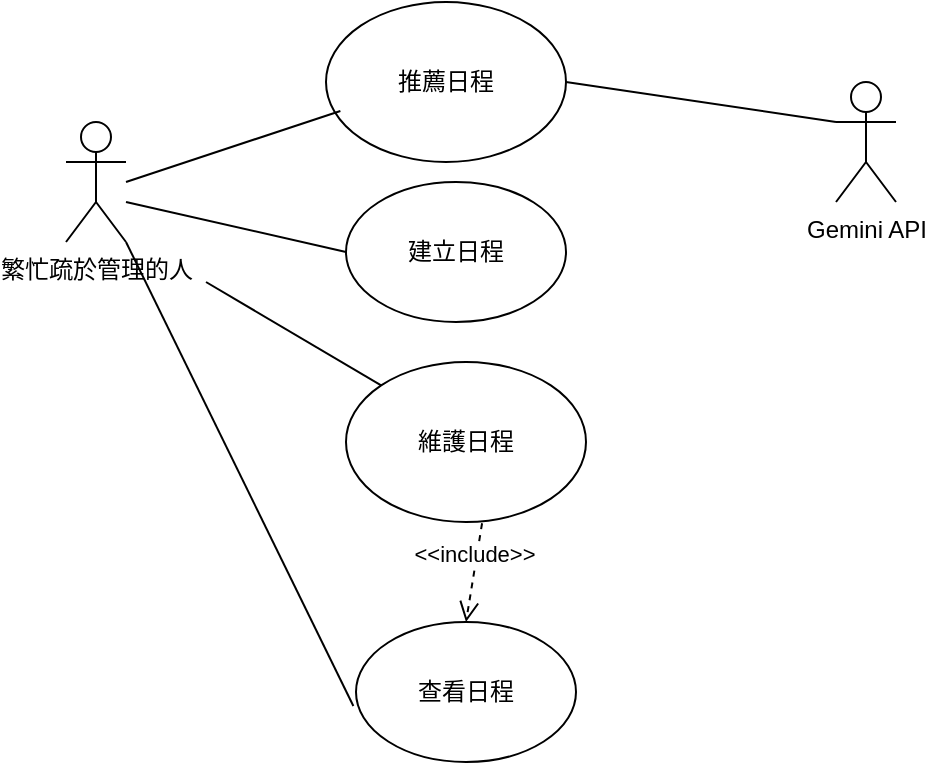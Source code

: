 <mxfile version="28.2.7" pages="5">
  <diagram name="使用個案圖" id="aWD1JoPhpmEXVxEqfmJ2">
    <mxGraphModel dx="786" dy="451" grid="1" gridSize="10" guides="1" tooltips="1" connect="1" arrows="1" fold="1" page="1" pageScale="1" pageWidth="827" pageHeight="1169" math="0" shadow="0">
      <root>
        <mxCell id="0" />
        <mxCell id="1" parent="0" />
        <mxCell id="BpBgdT_9WnpJ_HFqouNj-1" value="繁忙疏於管理的人&lt;div&gt;&lt;br&gt;&lt;/div&gt;" style="shape=umlActor;verticalLabelPosition=bottom;verticalAlign=top;html=1;outlineConnect=0;" parent="1" vertex="1">
          <mxGeometry x="210" y="340" width="30" height="60" as="geometry" />
        </mxCell>
        <mxCell id="BpBgdT_9WnpJ_HFqouNj-3" value="建立日程" style="ellipse;whiteSpace=wrap;html=1;" parent="1" vertex="1">
          <mxGeometry x="350" y="370" width="110" height="70" as="geometry" />
        </mxCell>
        <mxCell id="BpBgdT_9WnpJ_HFqouNj-4" value="維護日程" style="ellipse;whiteSpace=wrap;html=1;" parent="1" vertex="1">
          <mxGeometry x="350" y="460" width="120" height="80" as="geometry" />
        </mxCell>
        <mxCell id="BpBgdT_9WnpJ_HFqouNj-6" value="" style="endArrow=none;html=1;rounded=0;entryX=0;entryY=0.5;entryDx=0;entryDy=0;" parent="1" target="BpBgdT_9WnpJ_HFqouNj-3" edge="1">
          <mxGeometry width="50" height="50" relative="1" as="geometry">
            <mxPoint x="240" y="380" as="sourcePoint" />
            <mxPoint x="290" y="330" as="targetPoint" />
          </mxGeometry>
        </mxCell>
        <mxCell id="BpBgdT_9WnpJ_HFqouNj-8" value="" style="endArrow=none;html=1;rounded=0;exitX=0;exitY=0;exitDx=0;exitDy=0;" parent="1" source="BpBgdT_9WnpJ_HFqouNj-4" edge="1">
          <mxGeometry width="50" height="50" relative="1" as="geometry">
            <mxPoint x="230" y="470" as="sourcePoint" />
            <mxPoint x="280" y="420" as="targetPoint" />
          </mxGeometry>
        </mxCell>
        <mxCell id="BpBgdT_9WnpJ_HFqouNj-10" value="" style="endArrow=none;html=1;rounded=0;exitX=1;exitY=0.5;exitDx=0;exitDy=0;entryX=0;entryY=0.333;entryDx=0;entryDy=0;entryPerimeter=0;" parent="1" source="BpBgdT_9WnpJ_HFqouNj-11" target="BpBgdT_9WnpJ_HFqouNj-14" edge="1">
          <mxGeometry width="50" height="50" relative="1" as="geometry">
            <mxPoint x="400" y="210" as="sourcePoint" />
            <mxPoint x="680" y="260" as="targetPoint" />
          </mxGeometry>
        </mxCell>
        <mxCell id="BpBgdT_9WnpJ_HFqouNj-11" value="推薦日程" style="ellipse;whiteSpace=wrap;html=1;" parent="1" vertex="1">
          <mxGeometry x="340" y="280" width="120" height="80" as="geometry" />
        </mxCell>
        <mxCell id="BpBgdT_9WnpJ_HFqouNj-14" value="Gemini API" style="shape=umlActor;verticalLabelPosition=bottom;verticalAlign=top;html=1;outlineConnect=0;" parent="1" vertex="1">
          <mxGeometry x="595" y="320" width="30" height="60" as="geometry" />
        </mxCell>
        <mxCell id="r9mmO5ttNSoMDUzx6KKY-2" value="" style="endArrow=none;html=1;rounded=0;entryX=0.06;entryY=0.681;entryDx=0;entryDy=0;entryPerimeter=0;" parent="1" target="BpBgdT_9WnpJ_HFqouNj-11" edge="1">
          <mxGeometry width="50" height="50" relative="1" as="geometry">
            <mxPoint x="240" y="370" as="sourcePoint" />
            <mxPoint x="350" y="368" as="targetPoint" />
          </mxGeometry>
        </mxCell>
        <mxCell id="ABns9MSow_J2JPJS2NJz-1" value="查看日程" style="ellipse;whiteSpace=wrap;html=1;" vertex="1" parent="1">
          <mxGeometry x="355" y="590" width="110" height="70" as="geometry" />
        </mxCell>
        <mxCell id="ABns9MSow_J2JPJS2NJz-3" value="" style="endArrow=none;html=1;rounded=0;entryX=-0.012;entryY=0.6;entryDx=0;entryDy=0;entryPerimeter=0;exitX=1;exitY=1;exitDx=0;exitDy=0;exitPerimeter=0;" edge="1" parent="1" source="BpBgdT_9WnpJ_HFqouNj-1" target="ABns9MSow_J2JPJS2NJz-1">
          <mxGeometry width="50" height="50" relative="1" as="geometry">
            <mxPoint x="340" y="420" as="sourcePoint" />
            <mxPoint x="450" y="465" as="targetPoint" />
          </mxGeometry>
        </mxCell>
        <mxCell id="ABns9MSow_J2JPJS2NJz-4" value="&amp;lt;&amp;lt;include&amp;gt;&amp;gt;" style="html=1;verticalAlign=bottom;endArrow=open;dashed=1;endSize=8;curved=0;rounded=0;exitX=0.567;exitY=1.008;exitDx=0;exitDy=0;exitPerimeter=0;entryX=0.5;entryY=0;entryDx=0;entryDy=0;" edge="1" parent="1" source="BpBgdT_9WnpJ_HFqouNj-4" target="ABns9MSow_J2JPJS2NJz-1">
          <mxGeometry relative="1" as="geometry">
            <mxPoint x="600" y="600" as="sourcePoint" />
            <mxPoint x="520" y="600" as="targetPoint" />
          </mxGeometry>
        </mxCell>
      </root>
    </mxGraphModel>
  </diagram>
  <diagram id="sC0VhhwQG4oBtCX9l1pJ" name="活動圖">
    <mxGraphModel dx="-671" dy="1733" grid="1" gridSize="10" guides="1" tooltips="1" connect="1" arrows="1" fold="1" page="1" pageScale="1" pageWidth="827" pageHeight="1169" math="0" shadow="0">
      <root>
        <mxCell id="0" />
        <mxCell id="1" parent="0" />
        <mxCell id="edHOuH9pQI8DCnQ2RtDd-19" value="&lt;p style=&quot;margin:0px;margin-top:4px;text-align:center;&quot;&gt;&lt;b&gt;AI&lt;/b&gt;&lt;/p&gt;&lt;hr size=&quot;1&quot; style=&quot;border-style:solid;&quot;&gt;&lt;div style=&quot;height:2px;&quot;&gt;&lt;/div&gt;" style="verticalAlign=top;align=left;overflow=fill;html=1;whiteSpace=wrap;" vertex="1" parent="1">
          <mxGeometry x="2480" y="506" width="220" height="542" as="geometry" />
        </mxCell>
        <mxCell id="S0PofJp22UinDROmdSEp-2" style="edgeStyle=orthogonalEdgeStyle;rounded=0;orthogonalLoop=1;jettySize=auto;html=1;entryX=0.5;entryY=0;entryDx=0;entryDy=0;" parent="1" edge="1">
          <mxGeometry relative="1" as="geometry">
            <mxPoint x="2230.053" y="122.86" as="sourcePoint" />
            <mxPoint x="2230" y="155.86" as="targetPoint" />
          </mxGeometry>
        </mxCell>
        <mxCell id="S0PofJp22UinDROmdSEp-19" value="" style="edgeStyle=orthogonalEdgeStyle;rounded=0;orthogonalLoop=1;jettySize=auto;html=1;" parent="1" source="S0PofJp22UinDROmdSEp-4" target="S0PofJp22UinDROmdSEp-18" edge="1">
          <mxGeometry relative="1" as="geometry" />
        </mxCell>
        <mxCell id="S0PofJp22UinDROmdSEp-4" value="進入單日日程表" style="html=1;dashed=0;rounded=1;absoluteArcSize=1;arcSize=20;verticalAlign=middle;align=center;whiteSpace=wrap;" parent="1" vertex="1">
          <mxGeometry x="2170" y="260" width="120" height="50" as="geometry" />
        </mxCell>
        <mxCell id="S0PofJp22UinDROmdSEp-17" style="edgeStyle=orthogonalEdgeStyle;rounded=0;orthogonalLoop=1;jettySize=auto;html=1;entryX=0;entryY=0.5;entryDx=0;entryDy=0;" parent="1" source="S0PofJp22UinDROmdSEp-5" target="S0PofJp22UinDROmdSEp-4" edge="1">
          <mxGeometry relative="1" as="geometry">
            <Array as="points">
              <mxPoint x="2040" y="285" />
            </Array>
          </mxGeometry>
        </mxCell>
        <mxCell id="S0PofJp22UinDROmdSEp-5" value="繪畫八大領域曲線圖" style="whiteSpace=wrap;html=1;dashed=0;rounded=1;arcSize=20;" parent="1" vertex="1">
          <mxGeometry x="1980" y="210" width="120" height="50" as="geometry" />
        </mxCell>
        <mxCell id="S0PofJp22UinDROmdSEp-6" value="" style="ellipse;fillColor=strokeColor;html=1;" parent="1" vertex="1">
          <mxGeometry x="2210" y="-17.14" width="40" height="40" as="geometry" />
        </mxCell>
        <mxCell id="S0PofJp22UinDROmdSEp-7" style="edgeStyle=orthogonalEdgeStyle;rounded=0;orthogonalLoop=1;jettySize=auto;html=1;exitX=0.5;exitY=1;exitDx=0;exitDy=0;endArrow=classic;endFill=1;" parent="1" target="S0PofJp22UinDROmdSEp-8" edge="1">
          <mxGeometry relative="1" as="geometry">
            <mxPoint x="2230" y="132.86" as="targetPoint" />
            <mxPoint x="2230" y="22.86" as="sourcePoint" />
          </mxGeometry>
        </mxCell>
        <mxCell id="S0PofJp22UinDROmdSEp-8" value="點擊日程表" style="html=1;dashed=0;rounded=1;absoluteArcSize=1;arcSize=20;verticalAlign=middle;align=center;whiteSpace=wrap;" parent="1" vertex="1">
          <mxGeometry x="2170" y="72.86" width="120" height="50" as="geometry" />
        </mxCell>
        <mxCell id="S0PofJp22UinDROmdSEp-10" style="edgeStyle=orthogonalEdgeStyle;rounded=0;orthogonalLoop=1;jettySize=auto;html=1;entryX=0.5;entryY=0;entryDx=0;entryDy=0;" parent="1" source="S0PofJp22UinDROmdSEp-11" target="S0PofJp22UinDROmdSEp-4" edge="1">
          <mxGeometry relative="1" as="geometry" />
        </mxCell>
        <mxCell id="S0PofJp22UinDROmdSEp-11" value="" style="rhombus;aspect=fixed;" parent="1" vertex="1">
          <mxGeometry x="2220" y="152.86" width="20" height="20" as="geometry" />
        </mxCell>
        <mxCell id="S0PofJp22UinDROmdSEp-12" style="edgeStyle=orthogonalEdgeStyle;rounded=0;orthogonalLoop=1;jettySize=auto;html=1;entryX=0.423;entryY=-0.071;entryDx=0;entryDy=0;entryPerimeter=0;" parent="1" source="S0PofJp22UinDROmdSEp-11" target="S0PofJp22UinDROmdSEp-5" edge="1">
          <mxGeometry relative="1" as="geometry" />
        </mxCell>
        <mxCell id="S0PofJp22UinDROmdSEp-13" value="有沒有要填八大領域" style="text;html=1;align=center;verticalAlign=middle;resizable=0;points=[];autosize=1;strokeColor=none;fillColor=none;" parent="1" vertex="1">
          <mxGeometry x="2187" y="120.86" width="130" height="30" as="geometry" />
        </mxCell>
        <mxCell id="S0PofJp22UinDROmdSEp-14" value="有" style="text;html=1;align=center;verticalAlign=middle;resizable=0;points=[];autosize=1;strokeColor=none;fillColor=none;" parent="1" vertex="1">
          <mxGeometry x="2120" y="130" width="40" height="30" as="geometry" />
        </mxCell>
        <mxCell id="S0PofJp22UinDROmdSEp-15" value="否" style="text;html=1;align=center;verticalAlign=middle;resizable=0;points=[];autosize=1;strokeColor=none;fillColor=none;" parent="1" vertex="1">
          <mxGeometry x="2221" y="183.86" width="40" height="30" as="geometry" />
        </mxCell>
        <mxCell id="S0PofJp22UinDROmdSEp-21" value="" style="edgeStyle=orthogonalEdgeStyle;rounded=0;orthogonalLoop=1;jettySize=auto;html=1;" parent="1" source="S0PofJp22UinDROmdSEp-18" target="S0PofJp22UinDROmdSEp-20" edge="1">
          <mxGeometry relative="1" as="geometry" />
        </mxCell>
        <mxCell id="S0PofJp22UinDROmdSEp-18" value="建立行程" style="html=1;dashed=0;rounded=1;absoluteArcSize=1;arcSize=20;verticalAlign=middle;align=center;whiteSpace=wrap;" parent="1" vertex="1">
          <mxGeometry x="2170" y="390" width="120" height="50" as="geometry" />
        </mxCell>
        <mxCell id="S0PofJp22UinDROmdSEp-26" style="edgeStyle=orthogonalEdgeStyle;rounded=0;orthogonalLoop=1;jettySize=auto;html=1;entryX=0.5;entryY=0;entryDx=0;entryDy=0;" parent="1" source="S0PofJp22UinDROmdSEp-20" target="S0PofJp22UinDROmdSEp-25" edge="1">
          <mxGeometry relative="1" as="geometry" />
        </mxCell>
        <mxCell id="S0PofJp22UinDROmdSEp-29" value="" style="edgeStyle=orthogonalEdgeStyle;rounded=0;orthogonalLoop=1;jettySize=auto;html=1;" parent="1" source="S0PofJp22UinDROmdSEp-20" target="S0PofJp22UinDROmdSEp-27" edge="1">
          <mxGeometry relative="1" as="geometry" />
        </mxCell>
        <mxCell id="qP7ExCdyGuimFHEiLEe1-9" style="edgeStyle=orthogonalEdgeStyle;rounded=0;orthogonalLoop=1;jettySize=auto;html=1;" edge="1" parent="1" source="S0PofJp22UinDROmdSEp-20">
          <mxGeometry relative="1" as="geometry">
            <mxPoint x="2400" y="590" as="targetPoint" />
          </mxGeometry>
        </mxCell>
        <mxCell id="S0PofJp22UinDROmdSEp-20" value="" style="rhombus;aspect=fixed;" parent="1" vertex="1">
          <mxGeometry x="2220" y="494" width="20" height="20" as="geometry" />
        </mxCell>
        <mxCell id="S0PofJp22UinDROmdSEp-22" value="以什麼方式建立" style="text;html=1;align=center;verticalAlign=middle;resizable=0;points=[];autosize=1;strokeColor=none;fillColor=none;" parent="1" vertex="1">
          <mxGeometry x="2221" y="451" width="110" height="30" as="geometry" />
        </mxCell>
        <mxCell id="edHOuH9pQI8DCnQ2RtDd-2" value="" style="edgeStyle=orthogonalEdgeStyle;rounded=0;orthogonalLoop=1;jettySize=auto;html=1;" edge="1" parent="1" source="S0PofJp22UinDROmdSEp-25" target="edHOuH9pQI8DCnQ2RtDd-1">
          <mxGeometry relative="1" as="geometry" />
        </mxCell>
        <mxCell id="S0PofJp22UinDROmdSEp-25" value="輸入任務名稱" style="html=1;dashed=0;rounded=1;absoluteArcSize=1;arcSize=20;verticalAlign=middle;align=center;whiteSpace=wrap;" parent="1" vertex="1">
          <mxGeometry x="1960" y="595" width="120" height="50" as="geometry" />
        </mxCell>
        <mxCell id="edHOuH9pQI8DCnQ2RtDd-6" value="" style="edgeStyle=orthogonalEdgeStyle;rounded=0;orthogonalLoop=1;jettySize=auto;html=1;" edge="1" parent="1" source="S0PofJp22UinDROmdSEp-27" target="edHOuH9pQI8DCnQ2RtDd-5">
          <mxGeometry relative="1" as="geometry" />
        </mxCell>
        <mxCell id="S0PofJp22UinDROmdSEp-27" value="輸入任務個數" style="html=1;dashed=0;rounded=1;absoluteArcSize=1;arcSize=20;verticalAlign=middle;align=center;whiteSpace=wrap;" parent="1" vertex="1">
          <mxGeometry x="2170" y="595" width="120" height="50" as="geometry" />
        </mxCell>
        <mxCell id="S0PofJp22UinDROmdSEp-28" value="&lt;span style=&quot;color: rgb(0, 0, 0); font-family: Helvetica; font-size: 12px; font-style: normal; font-variant-ligatures: normal; font-variant-caps: normal; font-weight: 400; letter-spacing: normal; orphans: 2; text-align: center; text-indent: 0px; text-transform: none; widows: 2; word-spacing: 0px; -webkit-text-stroke-width: 0px; white-space: normal; background-color: rgb(236, 236, 236); text-decoration-thickness: initial; text-decoration-style: initial; text-decoration-color: initial; display: inline !important; float: none;&quot;&gt;手動輸入&lt;/span&gt;" style="text;whiteSpace=wrap;html=1;" parent="1" vertex="1">
          <mxGeometry x="2020" y="531" width="80" height="40" as="geometry" />
        </mxCell>
        <mxCell id="S0PofJp22UinDROmdSEp-30" value="系統安排時間" style="text;html=1;align=center;verticalAlign=middle;resizable=0;points=[];autosize=1;strokeColor=none;fillColor=none;" parent="1" vertex="1">
          <mxGeometry x="2220" y="530" width="100" height="30" as="geometry" />
        </mxCell>
        <mxCell id="qP7ExCdyGuimFHEiLEe1-2" style="edgeStyle=orthogonalEdgeStyle;rounded=0;orthogonalLoop=1;jettySize=auto;html=1;entryX=0;entryY=0.5;entryDx=0;entryDy=0;" edge="1" parent="1" source="S0PofJp22UinDROmdSEp-31" target="qP7ExCdyGuimFHEiLEe1-1">
          <mxGeometry relative="1" as="geometry">
            <Array as="points">
              <mxPoint x="2400" y="683" />
            </Array>
          </mxGeometry>
        </mxCell>
        <mxCell id="S0PofJp22UinDROmdSEp-31" value="輸入想要的目標" style="html=1;dashed=0;rounded=1;absoluteArcSize=1;arcSize=20;verticalAlign=middle;align=center;whiteSpace=wrap;" parent="1" vertex="1">
          <mxGeometry x="2340" y="595" width="120" height="50" as="geometry" />
        </mxCell>
        <mxCell id="S0PofJp22UinDROmdSEp-33" value="智能推薦行程" style="text;html=1;align=center;verticalAlign=middle;resizable=0;points=[];autosize=1;strokeColor=none;fillColor=none;" parent="1" vertex="1">
          <mxGeometry x="2388" y="536" width="100" height="30" as="geometry" />
        </mxCell>
        <mxCell id="edHOuH9pQI8DCnQ2RtDd-4" value="" style="edgeStyle=orthogonalEdgeStyle;rounded=0;orthogonalLoop=1;jettySize=auto;html=1;" edge="1" parent="1" source="edHOuH9pQI8DCnQ2RtDd-1" target="edHOuH9pQI8DCnQ2RtDd-3">
          <mxGeometry relative="1" as="geometry" />
        </mxCell>
        <mxCell id="edHOuH9pQI8DCnQ2RtDd-1" value="輸入任務開始時間" style="html=1;dashed=0;rounded=1;absoluteArcSize=1;arcSize=20;verticalAlign=middle;align=center;whiteSpace=wrap;" vertex="1" parent="1">
          <mxGeometry x="1960" y="725" width="120" height="50" as="geometry" />
        </mxCell>
        <mxCell id="edHOuH9pQI8DCnQ2RtDd-11" value="" style="edgeStyle=orthogonalEdgeStyle;rounded=0;orthogonalLoop=1;jettySize=auto;html=1;" edge="1" parent="1" source="edHOuH9pQI8DCnQ2RtDd-3" target="edHOuH9pQI8DCnQ2RtDd-10">
          <mxGeometry relative="1" as="geometry" />
        </mxCell>
        <mxCell id="edHOuH9pQI8DCnQ2RtDd-13" value="是否要繼續輸入其他任務" style="edgeLabel;html=1;align=center;verticalAlign=middle;resizable=0;points=[];" vertex="1" connectable="0" parent="edHOuH9pQI8DCnQ2RtDd-11">
          <mxGeometry x="-0.228" y="1" relative="1" as="geometry">
            <mxPoint as="offset" />
          </mxGeometry>
        </mxCell>
        <mxCell id="edHOuH9pQI8DCnQ2RtDd-3" value="輸入任務結束時間" style="html=1;dashed=0;rounded=1;absoluteArcSize=1;arcSize=20;verticalAlign=middle;align=center;whiteSpace=wrap;" vertex="1" parent="1">
          <mxGeometry x="1960" y="855" width="120" height="50" as="geometry" />
        </mxCell>
        <mxCell id="edHOuH9pQI8DCnQ2RtDd-8" value="" style="edgeStyle=orthogonalEdgeStyle;rounded=0;orthogonalLoop=1;jettySize=auto;html=1;" edge="1" parent="1" source="edHOuH9pQI8DCnQ2RtDd-5" target="edHOuH9pQI8DCnQ2RtDd-7">
          <mxGeometry relative="1" as="geometry" />
        </mxCell>
        <mxCell id="edHOuH9pQI8DCnQ2RtDd-5" value="輸入任務名稱" style="html=1;dashed=0;rounded=1;absoluteArcSize=1;arcSize=20;verticalAlign=middle;align=center;whiteSpace=wrap;" vertex="1" parent="1">
          <mxGeometry x="2170" y="725" width="120" height="50" as="geometry" />
        </mxCell>
        <mxCell id="edHOuH9pQI8DCnQ2RtDd-16" value="" style="edgeStyle=orthogonalEdgeStyle;rounded=0;orthogonalLoop=1;jettySize=auto;html=1;" edge="1" parent="1" source="edHOuH9pQI8DCnQ2RtDd-7" target="edHOuH9pQI8DCnQ2RtDd-15">
          <mxGeometry relative="1" as="geometry" />
        </mxCell>
        <mxCell id="edHOuH9pQI8DCnQ2RtDd-18" value="是否有其他任務" style="edgeLabel;html=1;align=center;verticalAlign=middle;resizable=0;points=[];" vertex="1" connectable="0" parent="edHOuH9pQI8DCnQ2RtDd-16">
          <mxGeometry x="-0.088" y="1" relative="1" as="geometry">
            <mxPoint as="offset" />
          </mxGeometry>
        </mxCell>
        <mxCell id="edHOuH9pQI8DCnQ2RtDd-7" value="輸入任務時長" style="html=1;dashed=0;rounded=1;absoluteArcSize=1;arcSize=20;verticalAlign=middle;align=center;whiteSpace=wrap;" vertex="1" parent="1">
          <mxGeometry x="2170" y="855" width="120" height="50" as="geometry" />
        </mxCell>
        <mxCell id="edHOuH9pQI8DCnQ2RtDd-14" style="edgeStyle=orthogonalEdgeStyle;rounded=0;orthogonalLoop=1;jettySize=auto;html=1;entryX=0;entryY=0.5;entryDx=0;entryDy=0;" edge="1" parent="1" source="edHOuH9pQI8DCnQ2RtDd-10" target="S0PofJp22UinDROmdSEp-18">
          <mxGeometry relative="1" as="geometry">
            <Array as="points">
              <mxPoint x="1930" y="972" />
              <mxPoint x="1930" y="415" />
            </Array>
          </mxGeometry>
        </mxCell>
        <mxCell id="sSdsZv64LvJwimoPcUR8-3" style="edgeStyle=orthogonalEdgeStyle;rounded=0;orthogonalLoop=1;jettySize=auto;html=1;entryX=0;entryY=0.5;entryDx=0;entryDy=0;" edge="1" parent="1" source="edHOuH9pQI8DCnQ2RtDd-10" target="qP7ExCdyGuimFHEiLEe1-21">
          <mxGeometry relative="1" as="geometry">
            <Array as="points">
              <mxPoint x="2020" y="1155" />
            </Array>
          </mxGeometry>
        </mxCell>
        <mxCell id="edHOuH9pQI8DCnQ2RtDd-10" value="" style="rhombus;aspect=fixed;" vertex="1" parent="1">
          <mxGeometry x="2010" y="962" width="20" height="20" as="geometry" />
        </mxCell>
        <mxCell id="edHOuH9pQI8DCnQ2RtDd-17" style="edgeStyle=orthogonalEdgeStyle;rounded=0;orthogonalLoop=1;jettySize=auto;html=1;entryX=0;entryY=0.5;entryDx=0;entryDy=0;" edge="1" parent="1" source="edHOuH9pQI8DCnQ2RtDd-15" target="edHOuH9pQI8DCnQ2RtDd-5">
          <mxGeometry relative="1" as="geometry">
            <Array as="points">
              <mxPoint x="2130" y="972" />
              <mxPoint x="2130" y="750" />
            </Array>
          </mxGeometry>
        </mxCell>
        <mxCell id="qP7ExCdyGuimFHEiLEe1-10" style="edgeStyle=orthogonalEdgeStyle;rounded=0;orthogonalLoop=1;jettySize=auto;html=1;entryX=0;entryY=0.75;entryDx=0;entryDy=0;" edge="1" parent="1" source="edHOuH9pQI8DCnQ2RtDd-15" target="qP7ExCdyGuimFHEiLEe1-8">
          <mxGeometry relative="1" as="geometry" />
        </mxCell>
        <mxCell id="edHOuH9pQI8DCnQ2RtDd-15" value="" style="rhombus;aspect=fixed;" vertex="1" parent="1">
          <mxGeometry x="2220" y="962" width="20" height="20" as="geometry" />
        </mxCell>
        <mxCell id="qP7ExCdyGuimFHEiLEe1-4" value="" style="edgeStyle=orthogonalEdgeStyle;rounded=0;orthogonalLoop=1;jettySize=auto;html=1;" edge="1" parent="1" source="qP7ExCdyGuimFHEiLEe1-1" target="qP7ExCdyGuimFHEiLEe1-3">
          <mxGeometry relative="1" as="geometry" />
        </mxCell>
        <mxCell id="qP7ExCdyGuimFHEiLEe1-1" value="AI分析提示字" style="html=1;dashed=0;rounded=1;absoluteArcSize=1;arcSize=20;verticalAlign=middle;align=center;whiteSpace=wrap;" vertex="1" parent="1">
          <mxGeometry x="2537" y="658" width="120" height="50" as="geometry" />
        </mxCell>
        <mxCell id="-qw9DjA1R6BYxPeDDXnf-2" style="edgeStyle=orthogonalEdgeStyle;rounded=0;orthogonalLoop=1;jettySize=auto;html=1;entryX=1;entryY=0.5;entryDx=0;entryDy=0;" edge="1" parent="1" source="qP7ExCdyGuimFHEiLEe1-3" target="qP7ExCdyGuimFHEiLEe1-15">
          <mxGeometry relative="1" as="geometry">
            <Array as="points">
              <mxPoint x="2597" y="880" />
            </Array>
          </mxGeometry>
        </mxCell>
        <mxCell id="qP7ExCdyGuimFHEiLEe1-3" value="生成任務及任務時間" style="html=1;dashed=0;rounded=1;absoluteArcSize=1;arcSize=20;verticalAlign=middle;align=center;whiteSpace=wrap;" vertex="1" parent="1">
          <mxGeometry x="2537" y="755" width="120" height="50" as="geometry" />
        </mxCell>
        <mxCell id="sSdsZv64LvJwimoPcUR8-5" style="edgeStyle=orthogonalEdgeStyle;rounded=0;orthogonalLoop=1;jettySize=auto;html=1;entryX=1;entryY=0.5;entryDx=0;entryDy=0;" edge="1" parent="1" source="qP7ExCdyGuimFHEiLEe1-8" target="sSdsZv64LvJwimoPcUR8-1">
          <mxGeometry relative="1" as="geometry">
            <Array as="points">
              <mxPoint x="2597" y="1154" />
            </Array>
          </mxGeometry>
        </mxCell>
        <mxCell id="qP7ExCdyGuimFHEiLEe1-8" value="分析八大領域智能" style="html=1;dashed=0;rounded=1;absoluteArcSize=1;arcSize=20;verticalAlign=middle;align=center;whiteSpace=wrap;" vertex="1" parent="1">
          <mxGeometry x="2537" y="935" width="120" height="50" as="geometry" />
        </mxCell>
        <mxCell id="qP7ExCdyGuimFHEiLEe1-18" value="" style="edgeStyle=orthogonalEdgeStyle;rounded=0;orthogonalLoop=1;jettySize=auto;html=1;" edge="1" parent="1" source="qP7ExCdyGuimFHEiLEe1-15" target="qP7ExCdyGuimFHEiLEe1-17">
          <mxGeometry relative="1" as="geometry" />
        </mxCell>
        <mxCell id="qP7ExCdyGuimFHEiLEe1-15" value="顯示推薦的行程" style="html=1;dashed=0;rounded=1;absoluteArcSize=1;arcSize=20;verticalAlign=middle;align=center;whiteSpace=wrap;" vertex="1" parent="1">
          <mxGeometry x="2340" y="855" width="120" height="50" as="geometry" />
        </mxCell>
        <mxCell id="sSdsZv64LvJwimoPcUR8-2" value="" style="edgeStyle=orthogonalEdgeStyle;rounded=0;orthogonalLoop=1;jettySize=auto;html=1;" edge="1" parent="1" source="qP7ExCdyGuimFHEiLEe1-17" target="sSdsZv64LvJwimoPcUR8-1">
          <mxGeometry relative="1" as="geometry" />
        </mxCell>
        <mxCell id="qP7ExCdyGuimFHEiLEe1-17" value="加入想要的行程" style="html=1;dashed=0;rounded=1;absoluteArcSize=1;arcSize=20;verticalAlign=middle;align=center;whiteSpace=wrap;" vertex="1" parent="1">
          <mxGeometry x="2340" y="998" width="120" height="50" as="geometry" />
        </mxCell>
        <mxCell id="qP7ExCdyGuimFHEiLEe1-19" value="顯示當日任務清單" style="html=1;dashed=0;rounded=1;absoluteArcSize=1;arcSize=20;verticalAlign=middle;align=center;whiteSpace=wrap;" vertex="1" parent="1">
          <mxGeometry x="2170" y="1211" width="120" height="50" as="geometry" />
        </mxCell>
        <mxCell id="23fFzUBLurXOGFNdnVOA-4" value="" style="edgeStyle=orthogonalEdgeStyle;rounded=0;orthogonalLoop=1;jettySize=auto;html=1;" edge="1" parent="1" source="qP7ExCdyGuimFHEiLEe1-21" target="qP7ExCdyGuimFHEiLEe1-19">
          <mxGeometry relative="1" as="geometry" />
        </mxCell>
        <mxCell id="qP7ExCdyGuimFHEiLEe1-21" value="" style="rhombus;aspect=fixed;" vertex="1" parent="1">
          <mxGeometry x="2220" y="1145" width="20" height="20" as="geometry" />
        </mxCell>
        <mxCell id="sSdsZv64LvJwimoPcUR8-4" value="" style="edgeStyle=orthogonalEdgeStyle;rounded=0;orthogonalLoop=1;jettySize=auto;html=1;" edge="1" parent="1" source="sSdsZv64LvJwimoPcUR8-1" target="qP7ExCdyGuimFHEiLEe1-21">
          <mxGeometry relative="1" as="geometry" />
        </mxCell>
        <mxCell id="sSdsZv64LvJwimoPcUR8-1" value="執行排程" style="html=1;dashed=0;rounded=1;absoluteArcSize=1;arcSize=20;verticalAlign=middle;align=center;whiteSpace=wrap;" vertex="1" parent="1">
          <mxGeometry x="2340" y="1129" width="120" height="50" as="geometry" />
        </mxCell>
      </root>
    </mxGraphModel>
  </diagram>
  <diagram id="QMH1wBnPcD7MwyZi-s-p" name="管理會員">
    <mxGraphModel dx="925" dy="531" grid="1" gridSize="10" guides="1" tooltips="1" connect="1" arrows="1" fold="1" page="1" pageScale="1" pageWidth="827" pageHeight="1169" math="0" shadow="0">
      <root>
        <mxCell id="0" />
        <mxCell id="1" parent="0" />
        <mxCell id="MRrmML5hqSigQKwIMiFR-1" value="&lt;span style=&quot;text-wrap-mode: nowrap;&quot;&gt;資訊管理系統&lt;/span&gt;" style="shape=umlLifeline;perimeter=lifelinePerimeter;whiteSpace=wrap;html=1;container=1;dropTarget=0;collapsible=0;recursiveResize=0;outlineConnect=0;portConstraint=eastwest;newEdgeStyle={&quot;curved&quot;:0,&quot;rounded&quot;:0};participant=umlActor;size=70;" vertex="1" parent="1">
          <mxGeometry x="270" y="350" width="30" height="1370" as="geometry" />
        </mxCell>
        <mxCell id="MRrmML5hqSigQKwIMiFR-12" value="&lt;u&gt;:ViewModel&lt;/u&gt;" style="shape=umlLifeline;perimeter=lifelinePerimeter;whiteSpace=wrap;html=1;container=1;dropTarget=0;collapsible=0;recursiveResize=0;outlineConnect=0;portConstraint=eastwest;newEdgeStyle={&quot;curved&quot;:0,&quot;rounded&quot;:0};" vertex="1" parent="1">
          <mxGeometry x="824" y="355" width="100" height="1365" as="geometry" />
        </mxCell>
        <mxCell id="MRrmML5hqSigQKwIMiFR-13" value="" style="html=1;points=[[0,0,0,0,5],[0,1,0,0,-5],[1,0,0,0,5],[1,1,0,0,-5]];perimeter=orthogonalPerimeter;outlineConnect=0;targetShapes=umlLifeline;portConstraint=eastwest;newEdgeStyle={&quot;curved&quot;:0,&quot;rounded&quot;:0};" vertex="1" parent="MRrmML5hqSigQKwIMiFR-12">
          <mxGeometry x="45" y="125" width="10" height="45" as="geometry" />
        </mxCell>
        <mxCell id="MRrmML5hqSigQKwIMiFR-14" value="&lt;span style=&quot;color: rgba(0, 0, 0, 0); font-family: monospace; font-size: 0px; text-align: start;&quot;&gt;%3CmxGraphModel%3E%3Croot%3E%3CmxCell%20id%3D%220%22%2F%3E%3CmxCell%20id%3D%221%22%20parent%3D%220%22%2F%3E%3CmxCell%20id%3D%222%22%20value%3D%22%22%20style%3D%22html%3D1%3Bpoints%3D%5B%5B0%2C0%2C0%2C0%2C5%5D%2C%5B0%2C1%2C0%2C0%2C-5%5D%2C%5B1%2C0%2C0%2C0%2C5%5D%2C%5B1%2C1%2C0%2C0%2C-5%5D%5D%3Bperimeter%3DorthogonalPerimeter%3BoutlineConnect%3D0%3BtargetShapes%3DumlLifeline%3BportConstraint%3Deastwest%3BnewEdgeStyle%3D%7B%26quot%3Bcurved%26quot%3B%3A0%2C%26quot%3Brounded%26quot%3B%3A0%7D%3B%22%20vertex%3D%221%22%20parent%3D%221%22%3E%3CmxGeometry%20x%3D%22222%22%20y%3D%22251%22%20width%3D%2210%22%20height%3D%2244%22%20as%3D%22geometry%22%2F%3E%3C%2FmxCell%3E%3C%2Froot%3E%3C%2FmxGraphModel%3E&lt;/span&gt;&lt;span style=&quot;color: rgba(0, 0, 0, 0); font-family: monospace; font-size: 0px; text-align: start;&quot;&gt;%3CmxGraphModel%3E%3Croot%3E%3CmxCell%20id%3D%220%22%2F%3E%3CmxCell%20id%3D%221%22%20parent%3D%220%22%2F%3E%3CmxCell%20id%3D%222%22%20value%3D%22%22%20style%3D%22html%3D1%3Bpoints%3D%5B%5B0%2C0%2C0%2C0%2C5%5D%2C%5B0%2C1%2C0%2C0%2C-5%5D%2C%5B1%2C0%2C0%2C0%2C5%5D%2C%5B1%2C1%2C0%2C0%2C-5%5D%5D%3Bperimeter%3DorthogonalPerimeter%3BoutlineConnect%3D0%3BtargetShapes%3DumlLifeline%3BportConstraint%3Deastwest%3BnewEdgeStyle%3D%7B%26quot%3Bcurved%26quot%3B%3A0%2C%26quot%3Brounded%26quot%3B%3A0%7D%3B%22%20vertex%3D%221%22%20parent%3D%221%22%3E%3CmxGeometry%20x%3D%22222%22%20y%3D%22251%22%20width%3D%2210%22%20height%3D%2244%22%20as%3D%22geometry%22%2F%3E%3C%2FmxCell%3E%3C%2Froot%3E%3C%2FmxGraphModel%3E&lt;/span&gt;&lt;span style=&quot;color: rgba(0, 0, 0, 0); font-family: monospace; font-size: 0px; text-align: start;&quot;&gt;%3CmxGraphModel%3E%3Croot%3E%3CmxCell%20id%3D%220%22%2F%3E%3CmxCell%20id%3D%221%22%20parent%3D%220%22%2F%3E%3CmxCell%20id%3D%222%22%20value%3D%22%22%20style%3D%22html%3D1%3Bpoints%3D%5B%5B0%2C0%2C0%2C0%2C5%5D%2C%5B0%2C1%2C0%2C0%2C-5%5D%2C%5B1%2C0%2C0%2C0%2C5%5D%2C%5B1%2C1%2C0%2C0%2C-5%5D%5D%3Bperimeter%3DorthogonalPerimeter%3BoutlineConnect%3D0%3BtargetShapes%3DumlLifeline%3BportConstraint%3Deastwest%3BnewEdgeStyle%3D%7B%26quot%3Bcurved%26quot%3B%3A0%2C%26quot%3Brounded%26quot%3B%3A0%7D%3B%22%20vertex%3D%221%22%20parent%3D%221%22%3E%3CmxGeometry%20x%3D%22222%22%20y%3D%22251%22%20width%3D%2210%22%20height%3D%2244%22%20as%3D%22geometry%22%2F%3E%3C%2FmxCell%3E%3C%2Froot%3E%3C%2FmxGraphModel%3E&lt;/span&gt;&lt;span style=&quot;color: rgba(0, 0, 0, 0); font-family: monospace; font-size: 0px; text-align: start;&quot;&gt;%3CmxGraphModel%3E%3Croot%3E%3CmxCell%20id%3D%220%22%2F%3E%3CmxCell%20id%3D%221%22%20parent%3D%220%22%2F%3E%3CmxCell%20id%3D%222%22%20value%3D%22%22%20style%3D%22html%3D1%3Bpoints%3D%5B%5B0%2C0%2C0%2C0%2C5%5D%2C%5B0%2C1%2C0%2C0%2C-5%5D%2C%5B1%2C0%2C0%2C0%2C5%5D%2C%5B1%2C1%2C0%2C0%2C-5%5D%5D%3Bperimeter%3DorthogonalPerimeter%3BoutlineConnect%3D0%3BtargetShapes%3DumlLifeline%3BportConstraint%3Deastwest%3BnewEdgeStyle%3D%7B%26quot%3Bcurved%26quot%3B%3A0%2C%26quot%3Brounded%26quot%3B%3A0%7D%3B%22%20vertex%3D%221%22%20parent%3D%221%22%3E%3CmxGeometry%20x%3D%22222%22%20y%3D%22251%22%20width%3D%2210%22%20height%3D%2244%22%20as%3D%22geometry%22%2F%3E%3C%2FmxCell%3E%3C%2Froot%3E%3C%2FmxGraphModel%3E&lt;/span&gt;" style="html=1;points=[[0,0,0,0,5],[0,1,0,0,-5],[1,0,0,0,5],[1,1,0,0,-5]];perimeter=orthogonalPerimeter;outlineConnect=0;targetShapes=umlLifeline;portConstraint=eastwest;newEdgeStyle={&quot;curved&quot;:0,&quot;rounded&quot;:0};" vertex="1" parent="MRrmML5hqSigQKwIMiFR-12">
          <mxGeometry x="45" y="335" width="10" height="45" as="geometry" />
        </mxCell>
        <mxCell id="MRrmML5hqSigQKwIMiFR-15" value="" style="html=1;verticalAlign=bottom;endArrow=open;dashed=1;endSize=8;curved=0;rounded=0;" edge="1" parent="MRrmML5hqSigQKwIMiFR-12">
          <mxGeometry relative="1" as="geometry">
            <mxPoint x="45" y="578.57" as="sourcePoint" />
            <mxPoint x="-262.929" y="578.57" as="targetPoint" />
          </mxGeometry>
        </mxCell>
        <mxCell id="MRrmML5hqSigQKwIMiFR-16" value="13:傳送顯示註冊成功和切換頁面提示()" style="edgeLabel;html=1;align=center;verticalAlign=middle;resizable=0;points=[];" vertex="1" connectable="0" parent="MRrmML5hqSigQKwIMiFR-15">
          <mxGeometry x="-0.126" y="-2" relative="1" as="geometry">
            <mxPoint x="-14" y="-9" as="offset" />
          </mxGeometry>
        </mxCell>
        <mxCell id="MRrmML5hqSigQKwIMiFR-17" value="" style="html=1;points=[[0,0,0,0,5],[0,1,0,0,-5],[1,0,0,0,5],[1,1,0,0,-5]];perimeter=orthogonalPerimeter;outlineConnect=0;targetShapes=umlLifeline;portConstraint=eastwest;newEdgeStyle={&quot;curved&quot;:0,&quot;rounded&quot;:0};" vertex="1" parent="MRrmML5hqSigQKwIMiFR-12">
          <mxGeometry x="45" y="1130" width="10" height="60" as="geometry" />
        </mxCell>
        <mxCell id="MRrmML5hqSigQKwIMiFR-18" value="" style="html=1;points=[[0,0,0,0,5],[0,1,0,0,-5],[1,0,0,0,5],[1,1,0,0,-5]];perimeter=orthogonalPerimeter;outlineConnect=0;targetShapes=umlLifeline;portConstraint=eastwest;newEdgeStyle={&quot;curved&quot;:0,&quot;rounded&quot;:0};" vertex="1" parent="MRrmML5hqSigQKwIMiFR-12">
          <mxGeometry x="45" y="185" width="10" height="30" as="geometry" />
        </mxCell>
        <mxCell id="MRrmML5hqSigQKwIMiFR-19" value="&lt;span style=&quot;color: rgba(0, 0, 0, 0); font-family: monospace; font-size: 0px; text-align: start;&quot;&gt;%3CmxGraphModel%3E%3Croot%3E%3CmxCell%20id%3D%220%22%2F%3E%3CmxCell%20id%3D%221%22%20parent%3D%220%22%2F%3E%3CmxCell%20id%3D%222%22%20value%3D%22%22%20style%3D%22html%3D1%3Bpoints%3D%5B%5B0%2C0%2C0%2C0%2C5%5D%2C%5B0%2C1%2C0%2C0%2C-5%5D%2C%5B1%2C0%2C0%2C0%2C5%5D%2C%5B1%2C1%2C0%2C0%2C-5%5D%5D%3Bperimeter%3DorthogonalPerimeter%3BoutlineConnect%3D0%3BtargetShapes%3DumlLifeline%3BportConstraint%3Deastwest%3BnewEdgeStyle%3D%7B%26quot%3Bcurved%26quot%3B%3A0%2C%26quot%3Brounded%26quot%3B%3A0%7D%3B%22%20vertex%3D%221%22%20parent%3D%221%22%3E%3CmxGeometry%20x%3D%22222%22%20y%3D%22251%22%20width%3D%2210%22%20height%3D%2244%22%20as%3D%22geometry%22%2F%3E%3C%2FmxCell%3E%3C%2Froot%3E%3C%2FmxGraphModel%3E&lt;/span&gt;&lt;span style=&quot;color: rgba(0, 0, 0, 0); font-family: monospace; font-size: 0px; text-align: start;&quot;&gt;%3CmxGraphModel%3E%3Croot%3E%3CmxCell%20id%3D%220%22%2F%3E%3CmxCell%20id%3D%221%22%20parent%3D%220%22%2F%3E%3CmxCell%20id%3D%222%22%20value%3D%22%22%20style%3D%22html%3D1%3Bpoints%3D%5B%5B0%2C0%2C0%2C0%2C5%5D%2C%5B0%2C1%2C0%2C0%2C-5%5D%2C%5B1%2C0%2C0%2C0%2C5%5D%2C%5B1%2C1%2C0%2C0%2C-5%5D%5D%3Bperimeter%3DorthogonalPerimeter%3BoutlineConnect%3D0%3BtargetShapes%3DumlLifeline%3BportConstraint%3Deastwest%3BnewEdgeStyle%3D%7B%26quot%3Bcurved%26quot%3B%3A0%2C%26quot%3Brounded%26quot%3B%3A0%7D%3B%22%20vertex%3D%221%22%20parent%3D%221%22%3E%3CmxGeometry%20x%3D%22222%22%20y%3D%22251%22%20width%3D%2210%22%20height%3D%2244%22%20as%3D%22geometry%22%2F%3E%3C%2FmxCell%3E%3C%2Froot%3E%3C%2FmxGraphModel%3E&lt;/span&gt;&lt;span style=&quot;color: rgba(0, 0, 0, 0); font-family: monospace; font-size: 0px; text-align: start;&quot;&gt;%3CmxGraphModel%3E%3Croot%3E%3CmxCell%20id%3D%220%22%2F%3E%3CmxCell%20id%3D%221%22%20parent%3D%220%22%2F%3E%3CmxCell%20id%3D%222%22%20value%3D%22%22%20style%3D%22html%3D1%3Bpoints%3D%5B%5B0%2C0%2C0%2C0%2C5%5D%2C%5B0%2C1%2C0%2C0%2C-5%5D%2C%5B1%2C0%2C0%2C0%2C5%5D%2C%5B1%2C1%2C0%2C0%2C-5%5D%5D%3Bperimeter%3DorthogonalPerimeter%3BoutlineConnect%3D0%3BtargetShapes%3DumlLifeline%3BportConstraint%3Deastwest%3BnewEdgeStyle%3D%7B%26quot%3Bcurved%26quot%3B%3A0%2C%26quot%3Brounded%26quot%3B%3A0%7D%3B%22%20vertex%3D%221%22%20parent%3D%221%22%3E%3CmxGeometry%20x%3D%22222%22%20y%3D%22251%22%20width%3D%2210%22%20height%3D%2244%22%20as%3D%22geometry%22%2F%3E%3C%2FmxCell%3E%3C%2Froot%3E%3C%2FmxGraphModel%3E&lt;/span&gt;&lt;span style=&quot;color: rgba(0, 0, 0, 0); font-family: monospace; font-size: 0px; text-align: start;&quot;&gt;%3CmxGraphModel%3E%3Croot%3E%3CmxCell%20id%3D%220%22%2F%3E%3CmxCell%20id%3D%221%22%20parent%3D%220%22%2F%3E%3CmxCell%20id%3D%222%22%20value%3D%22%22%20style%3D%22html%3D1%3Bpoints%3D%5B%5B0%2C0%2C0%2C0%2C5%5D%2C%5B0%2C1%2C0%2C0%2C-5%5D%2C%5B1%2C0%2C0%2C0%2C5%5D%2C%5B1%2C1%2C0%2C0%2C-5%5D%5D%3Bperimeter%3DorthogonalPerimeter%3BoutlineConnect%3D0%3BtargetShapes%3DumlLifeline%3BportConstraint%3Deastwest%3BnewEdgeStyle%3D%7B%26quot%3Bcurved%26quot%3B%3A0%2C%26quot%3Brounded%26quot%3B%3A0%7D%3B%22%20vertex%3D%221%22%20parent%3D%221%22%3E%3CmxGeometry%20x%3D%22222%22%20y%3D%22251%22%20width%3D%2210%22%20height%3D%2244%22%20as%3D%22geometry%22%2F%3E%3C%2FmxCell%3E%3C%2Froot%3E%3C%2FmxGraphModel%3E&lt;/span&gt;" style="html=1;points=[[0,0,0,0,5],[0,1,0,0,-5],[1,0,0,0,5],[1,1,0,0,-5]];perimeter=orthogonalPerimeter;outlineConnect=0;targetShapes=umlLifeline;portConstraint=eastwest;newEdgeStyle={&quot;curved&quot;:0,&quot;rounded&quot;:0};" vertex="1" parent="MRrmML5hqSigQKwIMiFR-12">
          <mxGeometry x="45" y="455" width="10" height="425" as="geometry" />
        </mxCell>
        <mxCell id="MRrmML5hqSigQKwIMiFR-22" value="" style="html=1;verticalAlign=bottom;endArrow=open;dashed=1;endSize=8;curved=0;rounded=0;" edge="1" parent="1">
          <mxGeometry relative="1" as="geometry">
            <mxPoint x="879.0" y="739" as="sourcePoint" />
            <mxPoint x="879" y="739" as="targetPoint" />
          </mxGeometry>
        </mxCell>
        <mxCell id="MRrmML5hqSigQKwIMiFR-23" value="" style="html=1;verticalAlign=bottom;endArrow=open;dashed=1;endSize=8;curved=0;rounded=0;" edge="1" parent="1">
          <mxGeometry relative="1" as="geometry">
            <mxPoint x="871" y="570" as="sourcePoint" />
            <mxPoint x="570" y="570" as="targetPoint" />
          </mxGeometry>
        </mxCell>
        <mxCell id="MRrmML5hqSigQKwIMiFR-24" value="&lt;span style=&quot;background-color: rgb(251, 251, 251);&quot;&gt;5:切換頁面()&lt;/span&gt;" style="edgeLabel;html=1;align=center;verticalAlign=middle;resizable=0;points=[];" vertex="1" connectable="0" parent="MRrmML5hqSigQKwIMiFR-23">
          <mxGeometry x="0.137" y="-2" relative="1" as="geometry">
            <mxPoint as="offset" />
          </mxGeometry>
        </mxCell>
        <mxCell id="MRrmML5hqSigQKwIMiFR-25" style="edgeStyle=orthogonalEdgeStyle;rounded=0;orthogonalLoop=1;jettySize=auto;html=1;curved=0;endArrow=openThin;endFill=0;" edge="1" parent="1">
          <mxGeometry relative="1" as="geometry">
            <mxPoint x="562" y="660.09" as="targetPoint" />
            <mxPoint x="301.5" y="660.0" as="sourcePoint" />
            <Array as="points">
              <mxPoint x="511.5" y="660" />
              <mxPoint x="511.5" y="660" />
            </Array>
          </mxGeometry>
        </mxCell>
        <mxCell id="MRrmML5hqSigQKwIMiFR-26" value="6:寫入註冊資訊()" style="edgeLabel;html=1;align=center;verticalAlign=middle;resizable=0;points=[];" vertex="1" connectable="0" parent="MRrmML5hqSigQKwIMiFR-25">
          <mxGeometry x="-0.13" y="2" relative="1" as="geometry">
            <mxPoint x="11" y="-7" as="offset" />
          </mxGeometry>
        </mxCell>
        <mxCell id="MRrmML5hqSigQKwIMiFR-27" value="會員&lt;div&gt;資料庫&lt;/div&gt;" style="shape=umlLifeline;perimeter=lifelinePerimeter;whiteSpace=wrap;html=1;container=1;dropTarget=0;collapsible=0;recursiveResize=0;outlineConnect=0;portConstraint=eastwest;newEdgeStyle={&quot;curved&quot;:0,&quot;rounded&quot;:0};participant=umlEntity;size=70;" vertex="1" parent="1">
          <mxGeometry x="1195" y="330" width="90" height="1410" as="geometry" />
        </mxCell>
        <mxCell id="MRrmML5hqSigQKwIMiFR-28" value="&lt;span style=&quot;color: rgba(0, 0, 0, 0); font-family: monospace; font-size: 0px; text-align: start;&quot;&gt;%3CmxGraphModel%3E%3Croot%3E%3CmxCell%20id%3D%220%22%2F%3E%3CmxCell%20id%3D%221%22%20parent%3D%220%22%2F%3E%3CmxCell%20id%3D%222%22%20value%3D%22%22%20style%3D%22html%3D1%3Bpoints%3D%5B%5B0%2C0%2C0%2C0%2C5%5D%2C%5B0%2C1%2C0%2C0%2C-5%5D%2C%5B1%2C0%2C0%2C0%2C5%5D%2C%5B1%2C1%2C0%2C0%2C-5%5D%5D%3Bperimeter%3DorthogonalPerimeter%3BoutlineConnect%3D0%3BtargetShapes%3DumlLifeline%3BportConstraint%3Deastwest%3BnewEdgeStyle%3D%7B%26quot%3Bcurved%26quot%3B%3A0%2C%26quot%3Brounded%26quot%3B%3A0%7D%3B%22%20vertex%3D%221%22%20parent%3D%221%22%3E%3CmxGeometry%20x%3D%22222%22%20y%3D%22251%22%20width%3D%2210%22%20height%3D%2244%22%20as%3D%22geometry%22%2F%3E%3C%2FmxCell%3E%3C%2Froot%3E%3C%2FmxGraphModel%3E&lt;/span&gt;&lt;span style=&quot;color: rgba(0, 0, 0, 0); font-family: monospace; font-size: 0px; text-align: start;&quot;&gt;%3CmxGraphModel%3E%3Croot%3E%3CmxCell%20id%3D%220%22%2F%3E%3CmxCell%20id%3D%221%22%20parent%3D%220%22%2F%3E%3CmxCell%20id%3D%222%22%20value%3D%22%22%20style%3D%22html%3D1%3Bpoints%3D%5B%5B0%2C0%2C0%2C0%2C5%5D%2C%5B0%2C1%2C0%2C0%2C-5%5D%2C%5B1%2C0%2C0%2C0%2C5%5D%2C%5B1%2C1%2C0%2C0%2C-5%5D%5D%3Bperimeter%3DorthogonalPerimeter%3BoutlineConnect%3D0%3BtargetShapes%3DumlLifeline%3BportConstraint%3Deastwest%3BnewEdgeStyle%3D%7B%26quot%3Bcurved%26quot%3B%3A0%2C%26quot%3Brounded%26quot%3B%3A0%7D%3B%22%20vertex%3D%221%22%20parent%3D%221%22%3E%3CmxGeometry%20x%3D%22222%22%20y%3D%22251%22%20width%3D%2210%22%20height%3D%2244%22%20as%3D%22geometry%22%2F%3E%3C%2FmxCell%3E%3C%2Froot%3E%3C%2FmxGraphModel%3E&lt;/span&gt;&lt;span style=&quot;color: rgba(0, 0, 0, 0); font-family: monospace; font-size: 0px; text-align: start;&quot;&gt;%3CmxGraphModel%3E%3Croot%3E%3CmxCell%20id%3D%220%22%2F%3E%3CmxCell%20id%3D%221%22%20parent%3D%220%22%2F%3E%3CmxCell%20id%3D%222%22%20value%3D%22%22%20style%3D%22html%3D1%3Bpoints%3D%5B%5B0%2C0%2C0%2C0%2C5%5D%2C%5B0%2C1%2C0%2C0%2C-5%5D%2C%5B1%2C0%2C0%2C0%2C5%5D%2C%5B1%2C1%2C0%2C0%2C-5%5D%5D%3Bperimeter%3DorthogonalPerimeter%3BoutlineConnect%3D0%3BtargetShapes%3DumlLifeline%3BportConstraint%3Deastwest%3BnewEdgeStyle%3D%7B%26quot%3Bcurved%26quot%3B%3A0%2C%26quot%3Brounded%26quot%3B%3A0%7D%3B%22%20vertex%3D%221%22%20parent%3D%221%22%3E%3CmxGeometry%20x%3D%22222%22%20y%3D%22251%22%20width%3D%2210%22%20height%3D%2244%22%20as%3D%22geometry%22%2F%3E%3C%2FmxCell%3E%3C%2Froot%3E%3C%2FmxGraphModel%3E&lt;/span&gt;&lt;span style=&quot;color: rgba(0, 0, 0, 0); font-family: monospace; font-size: 0px; text-align: start;&quot;&gt;%3CmxGraphModel%3E%3Croot%3E%3CmxCell%20id%3D%220%22%2F%3E%3CmxCell%20id%3D%221%22%20parent%3D%220%22%2F%3E%3CmxCell%20id%3D%222%22%20value%3D%22%22%20style%3D%22html%3D1%3Bpoints%3D%5B%5B0%2C0%2C0%2C0%2C5%5D%2C%5B0%2C1%2C0%2C0%2C-5%5D%2C%5B1%2C0%2C0%2C0%2C5%5D%2C%5B1%2C1%2C0%2C0%2C-5%5D%5D%3Bperimeter%3DorthogonalPerimeter%3BoutlineConnect%3D0%3BtargetShapes%3DumlLifeline%3BportConstraint%3Deastwest%3BnewEdgeStyle%3D%7B%26quot%3Bcurved%26quot%3B%3A0%2C%26quot%3Brounded%26quot%3B%3A0%7D%3B%22%20vertex%3D%221%22%20parent%3D%221%22%3E%3CmxGeometry%20x%3D%22222%22%20y%3D%22251%22%20width%3D%2210%22%20height%3D%2244%22%20as%3D%22geometry%22%2F%3E%3C%2FmxCell%3E%3C%2Froot%3E%3C%2FmxGraphModel%3E&lt;/span&gt;" style="html=1;points=[[0,0,0,0,5],[0,1,0,0,-5],[1,0,0,0,5],[1,1,0,0,-5]];perimeter=orthogonalPerimeter;outlineConnect=0;targetShapes=umlLifeline;portConstraint=eastwest;newEdgeStyle={&quot;curved&quot;:0,&quot;rounded&quot;:0};" vertex="1" parent="MRrmML5hqSigQKwIMiFR-27">
          <mxGeometry x="40" y="399.5" width="10" height="50" as="geometry" />
        </mxCell>
        <mxCell id="MRrmML5hqSigQKwIMiFR-29" value="alt" style="shape=umlFrame;whiteSpace=wrap;html=1;pointerEvents=0;" vertex="1" parent="1">
          <mxGeometry x="360" y="900" width="930" height="370" as="geometry" />
        </mxCell>
        <mxCell id="MRrmML5hqSigQKwIMiFR-30" value="14:抓取執行動作()" style="html=1;verticalAlign=bottom;labelBackgroundColor=none;endArrow=open;endFill=0;rounded=0;exitX=1;exitY=1;exitDx=0;exitDy=-5;exitPerimeter=0;" edge="1" parent="1">
          <mxGeometry width="160" relative="1" as="geometry">
            <mxPoint x="564.5" y="970" as="sourcePoint" />
            <mxPoint x="871" y="970" as="targetPoint" />
            <mxPoint as="offset" />
          </mxGeometry>
        </mxCell>
        <mxCell id="MRrmML5hqSigQKwIMiFR-31" value="" style="html=1;verticalAlign=bottom;endArrow=open;dashed=1;endSize=8;curved=0;rounded=0;" edge="1" parent="1">
          <mxGeometry relative="1" as="geometry">
            <mxPoint x="866.5" y="1020.0" as="sourcePoint" />
            <mxPoint x="432" y="1020.0" as="targetPoint" />
          </mxGeometry>
        </mxCell>
        <mxCell id="MRrmML5hqSigQKwIMiFR-32" value="&lt;span style=&quot;background-color: rgb(251, 251, 251);&quot;&gt;15:切換頁面()&lt;/span&gt;" style="edgeLabel;html=1;align=center;verticalAlign=middle;resizable=0;points=[];" vertex="1" connectable="0" parent="MRrmML5hqSigQKwIMiFR-31">
          <mxGeometry x="-0.029" y="-3" relative="1" as="geometry">
            <mxPoint as="offset" />
          </mxGeometry>
        </mxCell>
        <mxCell id="MRrmML5hqSigQKwIMiFR-33" value="" style="line;strokeWidth=1;fillColor=none;align=left;verticalAlign=middle;spacingTop=-1;spacingLeft=3;spacingRight=3;rotatable=0;labelPosition=right;points=[];portConstraint=eastwest;strokeColor=inherit;" vertex="1" parent="1">
          <mxGeometry x="350" y="1100" width="930" height="8" as="geometry" />
        </mxCell>
        <mxCell id="MRrmML5hqSigQKwIMiFR-34" value="" style="html=1;verticalAlign=bottom;endArrow=open;dashed=1;endSize=8;curved=0;rounded=0;" edge="1" parent="1" source="MRrmML5hqSigQKwIMiFR-37">
          <mxGeometry relative="1" as="geometry">
            <mxPoint x="794" y="1210" as="sourcePoint" />
            <mxPoint x="436.324" y="1042" as="targetPoint" />
          </mxGeometry>
        </mxCell>
        <mxCell id="MRrmML5hqSigQKwIMiFR-35" value="" style="html=1;verticalAlign=bottom;endArrow=open;dashed=1;endSize=8;curved=0;rounded=0;" edge="1" parent="1" source="MRrmML5hqSigQKwIMiFR-12" target="MRrmML5hqSigQKwIMiFR-37">
          <mxGeometry relative="1" as="geometry">
            <mxPoint x="794" y="1210" as="sourcePoint" />
            <mxPoint x="437" y="1210" as="targetPoint" />
          </mxGeometry>
        </mxCell>
        <mxCell id="MRrmML5hqSigQKwIMiFR-36" value="&lt;span style=&quot;background-color: rgb(251, 251, 251);&quot;&gt;16:顯示註冊成功()&lt;/span&gt;" style="edgeLabel;html=1;align=center;verticalAlign=middle;resizable=0;points=[];" vertex="1" connectable="0" parent="MRrmML5hqSigQKwIMiFR-35">
          <mxGeometry x="-0.029" y="-3" relative="1" as="geometry">
            <mxPoint as="offset" />
          </mxGeometry>
        </mxCell>
        <mxCell id="MRrmML5hqSigQKwIMiFR-37" value="" style="html=1;points=[[0,0,0,0,5],[0,1,0,0,-5],[1,0,0,0,5],[1,1,0,0,-5]];perimeter=orthogonalPerimeter;outlineConnect=0;targetShapes=umlLifeline;portConstraint=eastwest;newEdgeStyle={&quot;curved&quot;:0,&quot;rounded&quot;:0};" vertex="1" parent="1">
          <mxGeometry x="432" y="1020" width="10" height="44" as="geometry" />
        </mxCell>
        <mxCell id="MRrmML5hqSigQKwIMiFR-38" value="break" style="shape=umlFrame;whiteSpace=wrap;html=1;pointerEvents=0;" vertex="1" parent="1">
          <mxGeometry x="367" y="1050" width="523" height="30" as="geometry" />
        </mxCell>
        <mxCell id="MRrmML5hqSigQKwIMiFR-39" value="" style="html=1;points=[[0,0,0,0,5],[0,1,0,0,-5],[1,0,0,0,5],[1,1,0,0,-5]];perimeter=orthogonalPerimeter;outlineConnect=0;targetShapes=umlLifeline;portConstraint=eastwest;newEdgeStyle={&quot;curved&quot;:0,&quot;rounded&quot;:0};" vertex="1" parent="1">
          <mxGeometry x="562" y="1140.43" width="10" height="33" as="geometry" />
        </mxCell>
        <mxCell id="MRrmML5hqSigQKwIMiFR-40" value="18:抓取執行動作()" style="html=1;verticalAlign=bottom;labelBackgroundColor=none;endArrow=open;endFill=0;rounded=0;exitX=1;exitY=1;exitDx=0;exitDy=-5;exitPerimeter=0;" edge="1" parent="1">
          <mxGeometry width="160" relative="1" as="geometry">
            <mxPoint x="567" y="1168.43" as="sourcePoint" />
            <mxPoint x="873.5" y="1168.43" as="targetPoint" />
            <mxPoint as="offset" />
          </mxGeometry>
        </mxCell>
        <mxCell id="MRrmML5hqSigQKwIMiFR-41" value="" style="html=1;verticalAlign=bottom;endArrow=open;dashed=1;endSize=8;curved=0;rounded=0;" edge="1" parent="1">
          <mxGeometry relative="1" as="geometry">
            <mxPoint x="869" y="1137.0" as="sourcePoint" />
            <mxPoint x="574" y="1137" as="targetPoint" />
          </mxGeometry>
        </mxCell>
        <mxCell id="MRrmML5hqSigQKwIMiFR-42" value="17:傳送顯示註冊失敗提示()" style="edgeLabel;html=1;align=center;verticalAlign=middle;resizable=0;points=[];" vertex="1" connectable="0" parent="MRrmML5hqSigQKwIMiFR-41">
          <mxGeometry x="-0.126" y="-2" relative="1" as="geometry">
            <mxPoint x="-14" y="-9" as="offset" />
          </mxGeometry>
        </mxCell>
        <mxCell id="MRrmML5hqSigQKwIMiFR-43" value="" style="html=1;verticalAlign=bottom;endArrow=open;dashed=1;endSize=8;curved=0;rounded=0;" edge="1" parent="1" source="MRrmML5hqSigQKwIMiFR-46">
          <mxGeometry relative="1" as="geometry">
            <mxPoint x="794" y="1207.43" as="sourcePoint" />
            <mxPoint x="574" y="1207.43" as="targetPoint" />
          </mxGeometry>
        </mxCell>
        <mxCell id="MRrmML5hqSigQKwIMiFR-44" value="" style="html=1;verticalAlign=bottom;endArrow=open;dashed=1;endSize=8;curved=0;rounded=0;" edge="1" parent="1" target="MRrmML5hqSigQKwIMiFR-46">
          <mxGeometry relative="1" as="geometry">
            <mxPoint x="873.5" y="1207.43" as="sourcePoint" />
            <mxPoint x="574" y="1207.43" as="targetPoint" />
          </mxGeometry>
        </mxCell>
        <mxCell id="MRrmML5hqSigQKwIMiFR-45" value="19:顯示註冊失敗提示框()" style="edgeLabel;html=1;align=center;verticalAlign=middle;resizable=0;points=[];" vertex="1" connectable="0" parent="MRrmML5hqSigQKwIMiFR-44">
          <mxGeometry x="-0.126" y="-2" relative="1" as="geometry">
            <mxPoint x="-14" y="-9" as="offset" />
          </mxGeometry>
        </mxCell>
        <mxCell id="MRrmML5hqSigQKwIMiFR-46" value="" style="html=1;points=[[0,0,0,0,5],[0,1,0,0,-5],[1,0,0,0,5],[1,1,0,0,-5]];perimeter=orthogonalPerimeter;outlineConnect=0;targetShapes=umlLifeline;portConstraint=eastwest;newEdgeStyle={&quot;curved&quot;:0,&quot;rounded&quot;:0};" vertex="1" parent="1">
          <mxGeometry x="562" y="1207.43" width="10" height="33" as="geometry" />
        </mxCell>
        <mxCell id="MRrmML5hqSigQKwIMiFR-47" value="loop" style="shape=umlFrame;whiteSpace=wrap;html=1;pointerEvents=0;" vertex="1" parent="1">
          <mxGeometry x="350" y="610" width="1000" height="700" as="geometry" />
        </mxCell>
        <mxCell id="MRrmML5hqSigQKwIMiFR-48" style="edgeStyle=orthogonalEdgeStyle;rounded=0;orthogonalLoop=1;jettySize=auto;html=1;curved=0;endArrow=openThin;endFill=0;entryX=0;entryY=0;entryDx=0;entryDy=5;entryPerimeter=0;" edge="1" parent="1">
          <mxGeometry relative="1" as="geometry">
            <mxPoint x="432" y="1406" as="targetPoint" />
            <mxPoint x="291" y="1406" as="sourcePoint" />
          </mxGeometry>
        </mxCell>
        <mxCell id="MRrmML5hqSigQKwIMiFR-49" value="20:進入登入畫面()" style="edgeLabel;html=1;align=center;verticalAlign=middle;resizable=0;points=[];" vertex="1" connectable="0" parent="MRrmML5hqSigQKwIMiFR-48">
          <mxGeometry x="-0.13" y="2" relative="1" as="geometry">
            <mxPoint x="11" y="-7" as="offset" />
          </mxGeometry>
        </mxCell>
        <mxCell id="MRrmML5hqSigQKwIMiFR-51" style="edgeStyle=orthogonalEdgeStyle;rounded=0;orthogonalLoop=1;jettySize=auto;html=1;curved=0;endArrow=openThin;endFill=0;" edge="1" parent="1">
          <mxGeometry relative="1" as="geometry">
            <mxPoint x="869" y="694" as="targetPoint" />
            <mxPoint x="572" y="694.03" as="sourcePoint" />
            <Array as="points">
              <mxPoint x="800" y="694" />
              <mxPoint x="800" y="694" />
            </Array>
          </mxGeometry>
        </mxCell>
        <mxCell id="MRrmML5hqSigQKwIMiFR-52" value="7:建立註冊帳號資訊()" style="edgeLabel;html=1;align=center;verticalAlign=middle;resizable=0;points=[];" vertex="1" connectable="0" parent="MRrmML5hqSigQKwIMiFR-51">
          <mxGeometry x="-0.13" y="2" relative="1" as="geometry">
            <mxPoint x="11" y="-7" as="offset" />
          </mxGeometry>
        </mxCell>
        <mxCell id="MRrmML5hqSigQKwIMiFR-53" value="&lt;u&gt;:時間管理員&lt;/u&gt;" style="shape=umlLifeline;perimeter=lifelinePerimeter;whiteSpace=wrap;html=1;container=1;dropTarget=0;collapsible=0;recursiveResize=0;outlineConnect=0;portConstraint=eastwest;newEdgeStyle={&quot;curved&quot;:0,&quot;rounded&quot;:0};" vertex="1" parent="1">
          <mxGeometry x="660" y="350" width="140" height="1370" as="geometry" />
        </mxCell>
        <mxCell id="MRrmML5hqSigQKwIMiFR-54" value="" style="html=1;points=[[0,0,0,0,5],[0,1,0,0,-5],[1,0,0,0,5],[1,1,0,0,-5]];perimeter=orthogonalPerimeter;outlineConnect=0;targetShapes=umlLifeline;portConstraint=eastwest;newEdgeStyle={&quot;curved&quot;:0,&quot;rounded&quot;:0};" vertex="1" parent="MRrmML5hqSigQKwIMiFR-53">
          <mxGeometry x="-228" y="1190" width="10" height="45" as="geometry" />
        </mxCell>
        <mxCell id="MRrmML5hqSigQKwIMiFR-55" value="" style="html=1;points=[[0,0,0,0,5],[0,1,0,0,-5],[1,0,0,0,5],[1,1,0,0,-5]];perimeter=orthogonalPerimeter;outlineConnect=0;targetShapes=umlLifeline;portConstraint=eastwest;newEdgeStyle={&quot;curved&quot;:0,&quot;rounded&quot;:0};" vertex="1" parent="MRrmML5hqSigQKwIMiFR-53">
          <mxGeometry x="209" y="1230" width="10" height="45" as="geometry" />
        </mxCell>
        <mxCell id="MRrmML5hqSigQKwIMiFR-56" value="" style="html=1;points=[[0,0,0,0,5],[0,1,0,0,-5],[1,0,0,0,5],[1,1,0,0,-5]];perimeter=orthogonalPerimeter;outlineConnect=0;targetShapes=umlLifeline;portConstraint=eastwest;newEdgeStyle={&quot;curved&quot;:0,&quot;rounded&quot;:0};" vertex="1" parent="MRrmML5hqSigQKwIMiFR-53">
          <mxGeometry x="65" y="1270" width="10" height="45" as="geometry" />
        </mxCell>
        <mxCell id="MRrmML5hqSigQKwIMiFR-57" value="" style="html=1;verticalAlign=bottom;endArrow=open;dashed=1;endSize=8;curved=0;rounded=0;" edge="1" parent="MRrmML5hqSigQKwIMiFR-53">
          <mxGeometry relative="1" as="geometry">
            <mxPoint x="219" y="1190" as="sourcePoint" />
            <mxPoint x="-214" y="1190" as="targetPoint" />
          </mxGeometry>
        </mxCell>
        <mxCell id="MRrmML5hqSigQKwIMiFR-58" value="&lt;span style=&quot;background-color: rgb(251, 251, 251);&quot;&gt;23:傳送變更通知()&lt;/span&gt;" style="edgeLabel;html=1;align=center;verticalAlign=middle;resizable=0;points=[];" vertex="1" connectable="0" parent="MRrmML5hqSigQKwIMiFR-57">
          <mxGeometry x="-0.029" y="-3" relative="1" as="geometry">
            <mxPoint as="offset" />
          </mxGeometry>
        </mxCell>
        <mxCell id="MRrmML5hqSigQKwIMiFR-59" value="24:抓取執行動作()" style="html=1;verticalAlign=bottom;labelBackgroundColor=none;endArrow=open;endFill=0;rounded=0;exitX=1;exitY=1;exitDx=0;exitDy=-5;exitPerimeter=0;" edge="1" parent="MRrmML5hqSigQKwIMiFR-53">
          <mxGeometry width="160" relative="1" as="geometry">
            <mxPoint x="-220" y="1234" as="sourcePoint" />
            <mxPoint x="211" y="1234" as="targetPoint" />
            <mxPoint as="offset" />
          </mxGeometry>
        </mxCell>
        <mxCell id="MRrmML5hqSigQKwIMiFR-60" value="" style="html=1;verticalAlign=bottom;endArrow=open;dashed=1;endSize=8;curved=0;rounded=0;" edge="1" parent="MRrmML5hqSigQKwIMiFR-53" target="MRrmML5hqSigQKwIMiFR-56">
          <mxGeometry relative="1" as="geometry">
            <mxPoint x="211" y="1270" as="sourcePoint" />
            <mxPoint x="50" y="1270" as="targetPoint" />
          </mxGeometry>
        </mxCell>
        <mxCell id="MRrmML5hqSigQKwIMiFR-61" value="&lt;span style=&quot;background-color: rgb(251, 251, 251);&quot;&gt;25:切換頁面()&lt;/span&gt;" style="edgeLabel;html=1;align=center;verticalAlign=middle;resizable=0;points=[];" vertex="1" connectable="0" parent="MRrmML5hqSigQKwIMiFR-60">
          <mxGeometry x="-0.029" y="-3" relative="1" as="geometry">
            <mxPoint x="-2" y="-1" as="offset" />
          </mxGeometry>
        </mxCell>
        <mxCell id="MRrmML5hqSigQKwIMiFR-62" style="edgeStyle=orthogonalEdgeStyle;rounded=0;orthogonalLoop=1;jettySize=auto;html=1;curved=0;endArrow=openThin;endFill=0;entryX=0;entryY=0;entryDx=0;entryDy=5;entryPerimeter=0;" edge="1" parent="1">
          <mxGeometry relative="1" as="geometry">
            <mxPoint x="432" y="1465" as="targetPoint" />
            <mxPoint x="291" y="1465" as="sourcePoint" />
          </mxGeometry>
        </mxCell>
        <mxCell id="MRrmML5hqSigQKwIMiFR-63" value="21:輸入登入信息()" style="edgeLabel;html=1;align=center;verticalAlign=middle;resizable=0;points=[];" vertex="1" connectable="0" parent="MRrmML5hqSigQKwIMiFR-62">
          <mxGeometry x="-0.13" y="2" relative="1" as="geometry">
            <mxPoint x="11" y="-7" as="offset" />
          </mxGeometry>
        </mxCell>
        <mxCell id="MRrmML5hqSigQKwIMiFR-64" style="edgeStyle=orthogonalEdgeStyle;rounded=0;orthogonalLoop=1;jettySize=auto;html=1;curved=0;endArrow=openThin;endFill=0;" edge="1" parent="1">
          <mxGeometry relative="1" as="geometry">
            <mxPoint x="869" y="1495" as="targetPoint" />
            <mxPoint x="442" y="1495" as="sourcePoint" />
            <Array as="points">
              <mxPoint x="442" y="1496" />
            </Array>
          </mxGeometry>
        </mxCell>
        <mxCell id="MRrmML5hqSigQKwIMiFR-65" value="22:點擊登入()" style="edgeLabel;html=1;align=center;verticalAlign=middle;resizable=0;points=[];" vertex="1" connectable="0" parent="MRrmML5hqSigQKwIMiFR-64">
          <mxGeometry x="-0.13" y="2" relative="1" as="geometry">
            <mxPoint x="11" y="-7" as="offset" />
          </mxGeometry>
        </mxCell>
        <mxCell id="MRrmML5hqSigQKwIMiFR-66" value="&lt;u&gt;:會員Model&lt;/u&gt;" style="shape=umlLifeline;perimeter=lifelinePerimeter;whiteSpace=wrap;html=1;container=1;dropTarget=0;collapsible=0;recursiveResize=0;outlineConnect=0;portConstraint=eastwest;newEdgeStyle={&quot;curved&quot;:0,&quot;rounded&quot;:0};" vertex="1" parent="1">
          <mxGeometry x="1002" y="350" width="100" height="1375" as="geometry" />
        </mxCell>
        <mxCell id="MRrmML5hqSigQKwIMiFR-67" value="&lt;span style=&quot;color: rgba(0, 0, 0, 0); font-family: monospace; font-size: 0px; text-align: start;&quot;&gt;%3CmxGraphModel%3E%3Croot%3E%3CmxCell%20id%3D%220%22%2F%3E%3CmxCell%20id%3D%221%22%20parent%3D%220%22%2F%3E%3CmxCell%20id%3D%222%22%20value%3D%22%22%20style%3D%22html%3D1%3Bpoints%3D%5B%5B0%2C0%2C0%2C0%2C5%5D%2C%5B0%2C1%2C0%2C0%2C-5%5D%2C%5B1%2C0%2C0%2C0%2C5%5D%2C%5B1%2C1%2C0%2C0%2C-5%5D%5D%3Bperimeter%3DorthogonalPerimeter%3BoutlineConnect%3D0%3BtargetShapes%3DumlLifeline%3BportConstraint%3Deastwest%3BnewEdgeStyle%3D%7B%26quot%3Bcurved%26quot%3B%3A0%2C%26quot%3Brounded%26quot%3B%3A0%7D%3B%22%20vertex%3D%221%22%20parent%3D%221%22%3E%3CmxGeometry%20x%3D%22222%22%20y%3D%22251%22%20width%3D%2210%22%20height%3D%2244%22%20as%3D%22geometry%22%2F%3E%3C%2FmxCell%3E%3C%2Froot%3E%3C%2FmxGraphModel%3E&lt;/span&gt;&lt;span style=&quot;color: rgba(0, 0, 0, 0); font-family: monospace; font-size: 0px; text-align: start;&quot;&gt;%3CmxGraphModel%3E%3Croot%3E%3CmxCell%20id%3D%220%22%2F%3E%3CmxCell%20id%3D%221%22%20parent%3D%220%22%2F%3E%3CmxCell%20id%3D%222%22%20value%3D%22%22%20style%3D%22html%3D1%3Bpoints%3D%5B%5B0%2C0%2C0%2C0%2C5%5D%2C%5B0%2C1%2C0%2C0%2C-5%5D%2C%5B1%2C0%2C0%2C0%2C5%5D%2C%5B1%2C1%2C0%2C0%2C-5%5D%5D%3Bperimeter%3DorthogonalPerimeter%3BoutlineConnect%3D0%3BtargetShapes%3DumlLifeline%3BportConstraint%3Deastwest%3BnewEdgeStyle%3D%7B%26quot%3Bcurved%26quot%3B%3A0%2C%26quot%3Brounded%26quot%3B%3A0%7D%3B%22%20vertex%3D%221%22%20parent%3D%221%22%3E%3CmxGeometry%20x%3D%22222%22%20y%3D%22251%22%20width%3D%2210%22%20height%3D%2244%22%20as%3D%22geometry%22%2F%3E%3C%2FmxCell%3E%3C%2Froot%3E%3C%2FmxGraphModel%3E&lt;/span&gt;&lt;span style=&quot;color: rgba(0, 0, 0, 0); font-family: monospace; font-size: 0px; text-align: start;&quot;&gt;%3CmxGraphModel%3E%3Croot%3E%3CmxCell%20id%3D%220%22%2F%3E%3CmxCell%20id%3D%221%22%20parent%3D%220%22%2F%3E%3CmxCell%20id%3D%222%22%20value%3D%22%22%20style%3D%22html%3D1%3Bpoints%3D%5B%5B0%2C0%2C0%2C0%2C5%5D%2C%5B0%2C1%2C0%2C0%2C-5%5D%2C%5B1%2C0%2C0%2C0%2C5%5D%2C%5B1%2C1%2C0%2C0%2C-5%5D%5D%3Bperimeter%3DorthogonalPerimeter%3BoutlineConnect%3D0%3BtargetShapes%3DumlLifeline%3BportConstraint%3Deastwest%3BnewEdgeStyle%3D%7B%26quot%3Bcurved%26quot%3B%3A0%2C%26quot%3Brounded%26quot%3B%3A0%7D%3B%22%20vertex%3D%221%22%20parent%3D%221%22%3E%3CmxGeometry%20x%3D%22222%22%20y%3D%22251%22%20width%3D%2210%22%20height%3D%2244%22%20as%3D%22geometry%22%2F%3E%3C%2FmxCell%3E%3C%2Froot%3E%3C%2FmxGraphModel%3E&lt;/span&gt;&lt;span style=&quot;color: rgba(0, 0, 0, 0); font-family: monospace; font-size: 0px; text-align: start;&quot;&gt;%3CmxGraphModel%3E%3Croot%3E%3CmxCell%20id%3D%220%22%2F%3E%3CmxCell%20id%3D%221%22%20parent%3D%220%22%2F%3E%3CmxCell%20id%3D%222%22%20value%3D%22%22%20style%3D%22html%3D1%3Bpoints%3D%5B%5B0%2C0%2C0%2C0%2C5%5D%2C%5B0%2C1%2C0%2C0%2C-5%5D%2C%5B1%2C0%2C0%2C0%2C5%5D%2C%5B1%2C1%2C0%2C0%2C-5%5D%5D%3Bperimeter%3DorthogonalPerimeter%3BoutlineConnect%3D0%3BtargetShapes%3DumlLifeline%3BportConstraint%3Deastwest%3BnewEdgeStyle%3D%7B%26quot%3Bcurved%26quot%3B%3A0%2C%26quot%3Brounded%26quot%3B%3A0%7D%3B%22%20vertex%3D%221%22%20parent%3D%221%22%3E%3CmxGeometry%20x%3D%22222%22%20y%3D%22251%22%20width%3D%2210%22%20height%3D%2244%22%20as%3D%22geometry%22%2F%3E%3C%2FmxCell%3E%3C%2Froot%3E%3C%2FmxGraphModel%3E&lt;/span&gt;" style="html=1;points=[[0,0,0,0,5],[0,1,0,0,-5],[1,0,0,0,5],[1,1,0,0,-5]];perimeter=orthogonalPerimeter;outlineConnect=0;targetShapes=umlLifeline;portConstraint=eastwest;newEdgeStyle={&quot;curved&quot;:0,&quot;rounded&quot;:0};" vertex="1" parent="MRrmML5hqSigQKwIMiFR-66">
          <mxGeometry x="45" y="380" width="10" height="20" as="geometry" />
        </mxCell>
        <mxCell id="MRrmML5hqSigQKwIMiFR-68" value="&lt;span style=&quot;color: rgba(0, 0, 0, 0); font-family: monospace; font-size: 0px; text-align: start;&quot;&gt;%3CmxGraphModel%3E%3Croot%3E%3CmxCell%20id%3D%220%22%2F%3E%3CmxCell%20id%3D%221%22%20parent%3D%220%22%2F%3E%3CmxCell%20id%3D%222%22%20value%3D%22%22%20style%3D%22html%3D1%3Bpoints%3D%5B%5B0%2C0%2C0%2C0%2C5%5D%2C%5B0%2C1%2C0%2C0%2C-5%5D%2C%5B1%2C0%2C0%2C0%2C5%5D%2C%5B1%2C1%2C0%2C0%2C-5%5D%5D%3Bperimeter%3DorthogonalPerimeter%3BoutlineConnect%3D0%3BtargetShapes%3DumlLifeline%3BportConstraint%3Deastwest%3BnewEdgeStyle%3D%7B%26quot%3Bcurved%26quot%3B%3A0%2C%26quot%3Brounded%26quot%3B%3A0%7D%3B%22%20vertex%3D%221%22%20parent%3D%221%22%3E%3CmxGeometry%20x%3D%22222%22%20y%3D%22251%22%20width%3D%2210%22%20height%3D%2244%22%20as%3D%22geometry%22%2F%3E%3C%2FmxCell%3E%3C%2Froot%3E%3C%2FmxGraphModel%3E&lt;/span&gt;&lt;span style=&quot;color: rgba(0, 0, 0, 0); font-family: monospace; font-size: 0px; text-align: start;&quot;&gt;%3CmxGraphModel%3E%3Croot%3E%3CmxCell%20id%3D%220%22%2F%3E%3CmxCell%20id%3D%221%22%20parent%3D%220%22%2F%3E%3CmxCell%20id%3D%222%22%20value%3D%22%22%20style%3D%22html%3D1%3Bpoints%3D%5B%5B0%2C0%2C0%2C0%2C5%5D%2C%5B0%2C1%2C0%2C0%2C-5%5D%2C%5B1%2C0%2C0%2C0%2C5%5D%2C%5B1%2C1%2C0%2C0%2C-5%5D%5D%3Bperimeter%3DorthogonalPerimeter%3BoutlineConnect%3D0%3BtargetShapes%3DumlLifeline%3BportConstraint%3Deastwest%3BnewEdgeStyle%3D%7B%26quot%3Bcurved%26quot%3B%3A0%2C%26quot%3Brounded%26quot%3B%3A0%7D%3B%22%20vertex%3D%221%22%20parent%3D%221%22%3E%3CmxGeometry%20x%3D%22222%22%20y%3D%22251%22%20width%3D%2210%22%20height%3D%2244%22%20as%3D%22geometry%22%2F%3E%3C%2FmxCell%3E%3C%2Froot%3E%3C%2FmxGraphModel%3E&lt;/span&gt;&lt;span style=&quot;color: rgba(0, 0, 0, 0); font-family: monospace; font-size: 0px; text-align: start;&quot;&gt;%3CmxGraphModel%3E%3Croot%3E%3CmxCell%20id%3D%220%22%2F%3E%3CmxCell%20id%3D%221%22%20parent%3D%220%22%2F%3E%3CmxCell%20id%3D%222%22%20value%3D%22%22%20style%3D%22html%3D1%3Bpoints%3D%5B%5B0%2C0%2C0%2C0%2C5%5D%2C%5B0%2C1%2C0%2C0%2C-5%5D%2C%5B1%2C0%2C0%2C0%2C5%5D%2C%5B1%2C1%2C0%2C0%2C-5%5D%5D%3Bperimeter%3DorthogonalPerimeter%3BoutlineConnect%3D0%3BtargetShapes%3DumlLifeline%3BportConstraint%3Deastwest%3BnewEdgeStyle%3D%7B%26quot%3Bcurved%26quot%3B%3A0%2C%26quot%3Brounded%26quot%3B%3A0%7D%3B%22%20vertex%3D%221%22%20parent%3D%221%22%3E%3CmxGeometry%20x%3D%22222%22%20y%3D%22251%22%20width%3D%2210%22%20height%3D%2244%22%20as%3D%22geometry%22%2F%3E%3C%2FmxCell%3E%3C%2Froot%3E%3C%2FmxGraphModel%3E&lt;/span&gt;&lt;span style=&quot;color: rgba(0, 0, 0, 0); font-family: monospace; font-size: 0px; text-align: start;&quot;&gt;%3CmxGraphModel%3E%3Croot%3E%3CmxCell%20id%3D%220%22%2F%3E%3CmxCell%20id%3D%221%22%20parent%3D%220%22%2F%3E%3CmxCell%20id%3D%222%22%20value%3D%22%22%20style%3D%22html%3D1%3Bpoints%3D%5B%5B0%2C0%2C0%2C0%2C5%5D%2C%5B0%2C1%2C0%2C0%2C-5%5D%2C%5B1%2C0%2C0%2C0%2C5%5D%2C%5B1%2C1%2C0%2C0%2C-5%5D%5D%3Bperimeter%3DorthogonalPerimeter%3BoutlineConnect%3D0%3BtargetShapes%3DumlLifeline%3BportConstraint%3Deastwest%3BnewEdgeStyle%3D%7B%26quot%3Bcurved%26quot%3B%3A0%2C%26quot%3Brounded%26quot%3B%3A0%7D%3B%22%20vertex%3D%221%22%20parent%3D%221%22%3E%3CmxGeometry%20x%3D%22222%22%20y%3D%22251%22%20width%3D%2210%22%20height%3D%2244%22%20as%3D%22geometry%22%2F%3E%3C%2FmxCell%3E%3C%2Froot%3E%3C%2FmxGraphModel%3E&lt;/span&gt;" style="html=1;points=[[0,0,0,0,5],[0,1,0,0,-5],[1,0,0,0,5],[1,1,0,0,-5]];perimeter=orthogonalPerimeter;outlineConnect=0;targetShapes=umlLifeline;portConstraint=eastwest;newEdgeStyle={&quot;curved&quot;:0,&quot;rounded&quot;:0};" vertex="1" parent="MRrmML5hqSigQKwIMiFR-66">
          <mxGeometry x="45" y="425" width="10" height="45" as="geometry" />
        </mxCell>
        <mxCell id="MRrmML5hqSigQKwIMiFR-70" value="" style="html=1;verticalAlign=bottom;endArrow=open;dashed=1;endSize=8;curved=0;rounded=0;" edge="1" parent="1">
          <mxGeometry relative="1" as="geometry">
            <mxPoint x="869" y="615" as="sourcePoint" />
            <mxPoint x="869" y="615" as="targetPoint" />
          </mxGeometry>
        </mxCell>
        <mxCell id="MRrmML5hqSigQKwIMiFR-72" value="" style="html=1;points=[[0,0,0,0,5],[0,1,0,0,-5],[1,0,0,0,5],[1,1,0,0,-5]];perimeter=orthogonalPerimeter;outlineConnect=0;targetShapes=umlLifeline;portConstraint=eastwest;newEdgeStyle={&quot;curved&quot;:0,&quot;rounded&quot;:0};" vertex="1" parent="1">
          <mxGeometry x="562" y="650" width="10" height="44" as="geometry" />
        </mxCell>
        <mxCell id="MRrmML5hqSigQKwIMiFR-73" value="" style="html=1;align=left;spacingLeft=2;endArrow=block;rounded=0;edgeStyle=orthogonalEdgeStyle;curved=0;rounded=0;" edge="1" parent="1">
          <mxGeometry relative="1" as="geometry">
            <mxPoint x="879" y="860" as="sourcePoint" />
            <Array as="points">
              <mxPoint x="909" y="890" />
            </Array>
            <mxPoint x="884" y="890" as="targetPoint" />
          </mxGeometry>
        </mxCell>
        <mxCell id="MRrmML5hqSigQKwIMiFR-74" value="12:比對帳號是否重複()" style="text;html=1;align=center;verticalAlign=middle;resizable=0;points=[];autosize=1;strokeColor=none;fillColor=none;" vertex="1" parent="1">
          <mxGeometry x="895" y="860" width="150" height="30" as="geometry" />
        </mxCell>
        <mxCell id="MRrmML5hqSigQKwIMiFR-75" style="edgeStyle=orthogonalEdgeStyle;rounded=0;orthogonalLoop=1;jettySize=auto;html=1;curved=0;endArrow=openThin;endFill=0;" edge="1" parent="1" target="MRrmML5hqSigQKwIMiFR-67">
          <mxGeometry relative="1" as="geometry">
            <mxPoint x="1130" y="731" as="targetPoint" />
            <mxPoint x="879" y="730" as="sourcePoint" />
            <Array as="points">
              <mxPoint x="879" y="731" />
            </Array>
          </mxGeometry>
        </mxCell>
        <mxCell id="MRrmML5hqSigQKwIMiFR-76" value="8:請求帳戶資料()" style="edgeLabel;html=1;align=center;verticalAlign=middle;resizable=0;points=[];" vertex="1" connectable="0" parent="MRrmML5hqSigQKwIMiFR-75">
          <mxGeometry x="-0.13" y="2" relative="1" as="geometry">
            <mxPoint x="-2" y="-9" as="offset" />
          </mxGeometry>
        </mxCell>
        <mxCell id="MRrmML5hqSigQKwIMiFR-77" value="" style="html=1;verticalAlign=bottom;endArrow=open;dashed=1;endSize=8;curved=0;rounded=0;entryX=1;entryY=0;entryDx=0;entryDy=5;entryPerimeter=0;" edge="1" parent="1" source="MRrmML5hqSigQKwIMiFR-27" target="MRrmML5hqSigQKwIMiFR-68">
          <mxGeometry relative="1" as="geometry">
            <mxPoint x="1553" y="780" as="sourcePoint" />
            <mxPoint x="1252" y="780" as="targetPoint" />
          </mxGeometry>
        </mxCell>
        <mxCell id="MRrmML5hqSigQKwIMiFR-78" value="&lt;span style=&quot;background-color: rgb(251, 251, 251);&quot;&gt;10:搜尋結果返回帳戶資料()&lt;/span&gt;" style="edgeLabel;html=1;align=center;verticalAlign=middle;resizable=0;points=[];" vertex="1" connectable="0" parent="MRrmML5hqSigQKwIMiFR-77">
          <mxGeometry x="0.137" y="-2" relative="1" as="geometry">
            <mxPoint as="offset" />
          </mxGeometry>
        </mxCell>
        <mxCell id="MRrmML5hqSigQKwIMiFR-79" value="" style="html=1;verticalAlign=bottom;endArrow=open;dashed=1;endSize=8;curved=0;rounded=0;entryX=1;entryY=0;entryDx=0;entryDy=5;entryPerimeter=0;" edge="1" parent="1" source="MRrmML5hqSigQKwIMiFR-66">
          <mxGeometry relative="1" as="geometry">
            <mxPoint x="1199" y="810" as="sourcePoint" />
            <mxPoint x="879" y="810" as="targetPoint" />
          </mxGeometry>
        </mxCell>
        <mxCell id="MRrmML5hqSigQKwIMiFR-80" value="&lt;span style=&quot;background-color: rgb(251, 251, 251);&quot;&gt;11:回傳帳戶資料()&lt;/span&gt;" style="edgeLabel;html=1;align=center;verticalAlign=middle;resizable=0;points=[];" vertex="1" connectable="0" parent="MRrmML5hqSigQKwIMiFR-79">
          <mxGeometry x="0.137" y="-2" relative="1" as="geometry">
            <mxPoint as="offset" />
          </mxGeometry>
        </mxCell>
        <mxCell id="MRrmML5hqSigQKwIMiFR-81" style="edgeStyle=orthogonalEdgeStyle;rounded=0;orthogonalLoop=1;jettySize=auto;html=1;curved=0;endArrow=openThin;endFill=0;" edge="1" parent="1" target="MRrmML5hqSigQKwIMiFR-27">
          <mxGeometry relative="1" as="geometry">
            <mxPoint x="1303" y="751" as="targetPoint" />
            <mxPoint x="1052" y="750" as="sourcePoint" />
            <Array as="points">
              <mxPoint x="1052" y="751" />
            </Array>
          </mxGeometry>
        </mxCell>
        <mxCell id="MRrmML5hqSigQKwIMiFR-82" value="9:尋找帳戶資料()" style="edgeLabel;html=1;align=center;verticalAlign=middle;resizable=0;points=[];" vertex="1" connectable="0" parent="MRrmML5hqSigQKwIMiFR-81">
          <mxGeometry x="-0.13" y="2" relative="1" as="geometry">
            <mxPoint x="11" y="-7" as="offset" />
          </mxGeometry>
        </mxCell>
      </root>
    </mxGraphModel>
  </diagram>
  <diagram id="sSTIfT4cD8qLxGamVsxU" name="建立日程">
    <mxGraphModel dx="1131" dy="644" grid="1" gridSize="10" guides="1" tooltips="1" connect="1" arrows="1" fold="1" page="1" pageScale="1" pageWidth="827" pageHeight="1169" math="0" shadow="0">
      <root>
        <mxCell id="0" />
        <mxCell id="1" parent="0" />
        <mxCell id="grPXoKYUwPuXb0uJVguR-70" value="" style="shape=umlLifeline;perimeter=lifelinePerimeter;whiteSpace=wrap;html=1;container=1;dropTarget=0;collapsible=0;recursiveResize=0;outlineConnect=0;portConstraint=eastwest;newEdgeStyle={&quot;curved&quot;:0,&quot;rounded&quot;:0};participant=umlActor;" vertex="1" parent="1">
          <mxGeometry x="306" y="533" width="21" height="1752" as="geometry" />
        </mxCell>
        <mxCell id="grPXoKYUwPuXb0uJVguR-71" value="&lt;u&gt;:時間管理員&lt;/u&gt;" style="shape=umlLifeline;perimeter=lifelinePerimeter;whiteSpace=wrap;html=1;container=1;dropTarget=0;collapsible=0;recursiveResize=0;outlineConnect=0;portConstraint=eastwest;newEdgeStyle={&quot;curved&quot;:0,&quot;rounded&quot;:0};" vertex="1" parent="1">
          <mxGeometry x="430" y="482" width="100" height="1611" as="geometry" />
        </mxCell>
        <mxCell id="grPXoKYUwPuXb0uJVguR-72" value="" style="html=1;points=[[0,0,0,0,5],[0,1,0,0,-5],[1,0,0,0,5],[1,1,0,0,-5]];perimeter=orthogonalPerimeter;outlineConnect=0;targetShapes=umlLifeline;portConstraint=eastwest;newEdgeStyle={&quot;curved&quot;:0,&quot;rounded&quot;:0};fillColor=#FFFFFF;" vertex="1" parent="grPXoKYUwPuXb0uJVguR-71">
          <mxGeometry x="45" y="149" width="10" height="40" as="geometry" />
        </mxCell>
        <mxCell id="grPXoKYUwPuXb0uJVguR-73" value="" style="html=1;points=[[0,0,0,0,5],[0,1,0,0,-5],[1,0,0,0,5],[1,1,0,0,-5]];perimeter=orthogonalPerimeter;outlineConnect=0;targetShapes=umlLifeline;portConstraint=eastwest;newEdgeStyle={&quot;curved&quot;:0,&quot;rounded&quot;:0};" vertex="1" parent="grPXoKYUwPuXb0uJVguR-71">
          <mxGeometry x="45" y="1482" width="10" height="50" as="geometry" />
        </mxCell>
        <mxCell id="grPXoKYUwPuXb0uJVguR-74" value="&lt;u&gt;:單日行程表UI&lt;/u&gt;" style="shape=umlLifeline;perimeter=lifelinePerimeter;whiteSpace=wrap;html=1;container=1;dropTarget=0;collapsible=0;recursiveResize=0;outlineConnect=0;portConstraint=eastwest;newEdgeStyle={&quot;curved&quot;:0,&quot;rounded&quot;:0};" vertex="1" parent="1">
          <mxGeometry x="578" y="484" width="106" height="2086" as="geometry" />
        </mxCell>
        <mxCell id="grPXoKYUwPuXb0uJVguR-75" value="" style="html=1;points=[[0,0,0,0,5],[0,1,0,0,-5],[1,0,0,0,5],[1,1,0,0,-5]];perimeter=orthogonalPerimeter;outlineConnect=0;targetShapes=umlLifeline;portConstraint=eastwest;newEdgeStyle={&quot;curved&quot;:0,&quot;rounded&quot;:0};" vertex="1" parent="grPXoKYUwPuXb0uJVguR-74">
          <mxGeometry x="48" y="186" width="10" height="40" as="geometry" />
        </mxCell>
        <mxCell id="grPXoKYUwPuXb0uJVguR-76" value="&lt;font style=&quot;vertical-align: inherit;&quot;&gt;&lt;font style=&quot;vertical-align: inherit;&quot;&gt;&lt;font style=&quot;vertical-align: inherit;&quot;&gt;&lt;font style=&quot;vertical-align: inherit;&quot;&gt;&lt;font style=&quot;vertical-align: inherit;&quot;&gt;&lt;font style=&quot;vertical-align: inherit;&quot;&gt;&lt;font style=&quot;vertical-align: inherit;&quot;&gt;&lt;font style=&quot;vertical-align: inherit;&quot;&gt;&lt;font style=&quot;vertical-align: inherit;&quot;&gt;&lt;font style=&quot;vertical-align: inherit;&quot;&gt;9.&lt;span style=&quot;background-color: rgb(251, 251, 251);&quot;&gt;5:傳送&lt;/span&gt;檢視行程&lt;span style=&quot;background-color: rgb(251, 251, 251);&quot;&gt;通知&lt;/span&gt;()&lt;/font&gt;&lt;/font&gt;&lt;/font&gt;&lt;/font&gt;&lt;/font&gt;&lt;/font&gt;&lt;/font&gt;&lt;/font&gt;&lt;/font&gt;&lt;/font&gt;" style="html=1;verticalAlign=bottom;labelBackgroundColor=none;endArrow=open;endFill=0;dashed=1;rounded=0;" edge="1" parent="grPXoKYUwPuXb0uJVguR-74" source="grPXoKYUwPuXb0uJVguR-85">
          <mxGeometry x="0.002" width="160" relative="1" as="geometry">
            <mxPoint x="221" y="464" as="sourcePoint" />
            <mxPoint x="54" y="464" as="targetPoint" />
            <mxPoint as="offset" />
          </mxGeometry>
        </mxCell>
        <mxCell id="grPXoKYUwPuXb0uJVguR-77" value="" style="html=1;points=[[0,0,0,0,5],[0,1,0,0,-5],[1,0,0,0,5],[1,1,0,0,-5]];perimeter=orthogonalPerimeter;outlineConnect=0;targetShapes=umlLifeline;portConstraint=eastwest;newEdgeStyle={&quot;curved&quot;:0,&quot;rounded&quot;:0};" vertex="1" parent="grPXoKYUwPuXb0uJVguR-74">
          <mxGeometry x="48" y="464" width="10" height="36" as="geometry" />
        </mxCell>
        <mxCell id="grPXoKYUwPuXb0uJVguR-78" value="" style="html=1;points=[[0,0,0,0,5],[0,1,0,0,-5],[1,0,0,0,5],[1,1,0,0,-5]];perimeter=orthogonalPerimeter;outlineConnect=0;targetShapes=umlLifeline;portConstraint=eastwest;newEdgeStyle={&quot;curved&quot;:0,&quot;rounded&quot;:0};" vertex="1" parent="grPXoKYUwPuXb0uJVguR-74">
          <mxGeometry x="50" y="577" width="10" height="473" as="geometry" />
        </mxCell>
        <mxCell id="grPXoKYUwPuXb0uJVguR-79" value="" style="html=1;points=[[0,0,0,0,5],[0,1,0,0,-5],[1,0,0,0,5],[1,1,0,0,-5]];perimeter=orthogonalPerimeter;outlineConnect=0;targetShapes=umlLifeline;portConstraint=eastwest;newEdgeStyle={&quot;curved&quot;:0,&quot;rounded&quot;:0};" vertex="1" parent="grPXoKYUwPuXb0uJVguR-74">
          <mxGeometry x="48" y="1356" width="10" height="388" as="geometry" />
        </mxCell>
        <mxCell id="grPXoKYUwPuXb0uJVguR-80" value="" style="html=1;points=[[0,0,0,0,5],[0,1,0,0,-5],[1,0,0,0,5],[1,1,0,0,-5]];perimeter=orthogonalPerimeter;outlineConnect=0;targetShapes=umlLifeline;portConstraint=eastwest;newEdgeStyle={&quot;curved&quot;:0,&quot;rounded&quot;:0};" vertex="1" parent="grPXoKYUwPuXb0uJVguR-74">
          <mxGeometry x="50" y="1217" width="10" height="29" as="geometry" />
        </mxCell>
        <mxCell id="grPXoKYUwPuXb0uJVguR-81" value="" style="html=1;points=[[0,0,0,0,5],[0,1,0,0,-5],[1,0,0,0,5],[1,1,0,0,-5]];perimeter=orthogonalPerimeter;outlineConnect=0;targetShapes=umlLifeline;portConstraint=eastwest;newEdgeStyle={&quot;curved&quot;:0,&quot;rounded&quot;:0};" vertex="1" parent="grPXoKYUwPuXb0uJVguR-74">
          <mxGeometry x="50" y="1267" width="10" height="29" as="geometry" />
        </mxCell>
        <mxCell id="grPXoKYUwPuXb0uJVguR-82" value="" style="html=1;points=[[0,0,0,0,5],[0,1,0,0,-5],[1,0,0,0,5],[1,1,0,0,-5]];perimeter=orthogonalPerimeter;outlineConnect=0;targetShapes=umlLifeline;portConstraint=eastwest;newEdgeStyle={&quot;curved&quot;:0,&quot;rounded&quot;:0};" vertex="1" parent="grPXoKYUwPuXb0uJVguR-74">
          <mxGeometry x="48" y="521" width="10" height="24" as="geometry" />
        </mxCell>
        <mxCell id="grPXoKYUwPuXb0uJVguR-83" value=":Viewmodel" style="shape=umlLifeline;perimeter=lifelinePerimeter;whiteSpace=wrap;html=1;container=1;dropTarget=0;collapsible=0;recursiveResize=0;outlineConnect=0;portConstraint=eastwest;newEdgeStyle={&quot;curved&quot;:0,&quot;rounded&quot;:0};" vertex="1" parent="1">
          <mxGeometry x="827" y="479" width="100" height="1764" as="geometry" />
        </mxCell>
        <mxCell id="grPXoKYUwPuXb0uJVguR-84" value="" style="html=1;points=[[0,0,0,0,5],[0,1,0,0,-5],[1,0,0,0,5],[1,1,0,0,-5]];perimeter=orthogonalPerimeter;outlineConnect=0;targetShapes=umlLifeline;portConstraint=eastwest;newEdgeStyle={&quot;curved&quot;:0,&quot;rounded&quot;:0};fillColor=#FFFFFF;" vertex="1" parent="grPXoKYUwPuXb0uJVguR-83">
          <mxGeometry x="45" y="228" width="10" height="50" as="geometry" />
        </mxCell>
        <mxCell id="grPXoKYUwPuXb0uJVguR-85" value="" style="html=1;points=[[0,0,0,0,5],[0,1,0,0,-5],[1,0,0,0,5],[1,1,0,0,-5]];perimeter=orthogonalPerimeter;outlineConnect=0;targetShapes=umlLifeline;portConstraint=eastwest;newEdgeStyle={&quot;curved&quot;:0,&quot;rounded&quot;:0};fillColor=#FFFFFF;" vertex="1" parent="grPXoKYUwPuXb0uJVguR-83">
          <mxGeometry x="45" y="416" width="10" height="50" as="geometry" />
        </mxCell>
        <mxCell id="grPXoKYUwPuXb0uJVguR-87" value="" style="html=1;points=[[0,0,0,0,5],[0,1,0,0,-5],[1,0,0,0,5],[1,1,0,0,-5]];perimeter=orthogonalPerimeter;outlineConnect=0;targetShapes=umlLifeline;portConstraint=eastwest;newEdgeStyle={&quot;curved&quot;:0,&quot;rounded&quot;:0};" vertex="1" parent="grPXoKYUwPuXb0uJVguR-83">
          <mxGeometry x="45" y="1252" width="10" height="34" as="geometry" />
        </mxCell>
        <mxCell id="grPXoKYUwPuXb0uJVguR-88" value="" style="html=1;points=[[0,0,0,0,5],[0,1,0,0,-5],[1,0,0,0,5],[1,1,0,0,-5]];perimeter=orthogonalPerimeter;outlineConnect=0;targetShapes=umlLifeline;portConstraint=eastwest;newEdgeStyle={&quot;curved&quot;:0,&quot;rounded&quot;:0};" vertex="1" parent="grPXoKYUwPuXb0uJVguR-83">
          <mxGeometry x="45" y="1411" width="10" height="132" as="geometry" />
        </mxCell>
        <mxCell id="grPXoKYUwPuXb0uJVguR-89" value="" style="html=1;points=[[0,0,0,0,5],[0,1,0,0,-5],[1,0,0,0,5],[1,1,0,0,-5]];perimeter=orthogonalPerimeter;outlineConnect=0;targetShapes=umlLifeline;portConstraint=eastwest;newEdgeStyle={&quot;curved&quot;:0,&quot;rounded&quot;:0};" vertex="1" parent="grPXoKYUwPuXb0uJVguR-83">
          <mxGeometry x="45" y="1182" width="10" height="45" as="geometry" />
        </mxCell>
        <mxCell id="grPXoKYUwPuXb0uJVguR-90" value="" style="html=1;points=[[0,0,0,0,5],[0,1,0,0,-5],[1,0,0,0,5],[1,1,0,0,-5]];perimeter=orthogonalPerimeter;outlineConnect=0;targetShapes=umlLifeline;portConstraint=eastwest;newEdgeStyle={&quot;curved&quot;:0,&quot;rounded&quot;:0};" vertex="1" parent="grPXoKYUwPuXb0uJVguR-83">
          <mxGeometry x="45" y="506" width="10" height="24" as="geometry" />
        </mxCell>
        <mxCell id="grPXoKYUwPuXb0uJVguR-91" value="&lt;font style=&quot;vertical-align: inherit;&quot;&gt;&lt;font style=&quot;vertical-align: inherit;&quot;&gt;&lt;font style=&quot;vertical-align: inherit;&quot;&gt;&lt;font style=&quot;vertical-align: inherit;&quot;&gt;1.點選要查看的日期&lt;span style=&quot;color: rgba(0, 0, 0, 0); font-family: monospace; font-size: 0px; text-align: start;&quot;&gt;%3CmxGraphModel%3E%3Croot%3E%3CmxCell%20id%3D%220%22%2F%3E%3CmxCell%20id%3D%221%22%20parent%3D%220%22%2F%3E%3CmxCell%20id%3D%222%22%20value%3D%22%26lt%3Bfont%20style%3D%26quot%3Bvertical-align%3A%20inherit%3B%26quot%3B%26gt%3B%26lt%3Bfont%20style%3D%26quot%3Bvertical-align%3A%20inherit%3B%26quot%3B%26gt%3B%26lt%3Bfont%20style%3D%26quot%3Bvertical-align%3A%20inherit%3B%26quot%3B%26gt%3B%26lt%3Bfont%20style%3D%26quot%3Bvertical-align%3A%20inherit%3B%26quot%3B%26gt%3B5.%E6%9F%A5%E7%9C%8B%E6%97%A5%E7%A8%8B()%26lt%3B%2Ffont%26gt%3B%26lt%3B%2Ffont%26gt%3B%26lt%3B%2Ffont%26gt%3B%26lt%3B%2Ffont%26gt%3B%22%20style%3D%22html%3D1%3BverticalAlign%3Dbottom%3BlabelBackgroundColor%3Dnone%3BendArrow%3Dopen%3BendFill%3D0%3Brounded%3D0%3B%22%20edge%3D%221%22%20parent%3D%221%22%3E%3CmxGeometry%20x%3D%220.004%22%20width%3D%22160%22%20relative%3D%221%22%20as%3D%22geometry%22%3E%3CmxPoint%20x%3D%22325%22%20y%3D%22380%22%20as%3D%22sourcePoint%22%2F%3E%3CmxPoint%20x%3D%22580%22%20y%3D%22380%22%20as%3D%22targetPoint%22%2F%3E%3CmxPoint%20as%3D%22offset%22%2F%3E%3C%2FmxGeometry%3E%3C%2FmxCell%3E%3C%2Froot%3E%3C%2FmxGraphModel%3E&lt;/span&gt;()&lt;/font&gt;&lt;/font&gt;&lt;/font&gt;&lt;/font&gt;" style="html=1;verticalAlign=bottom;labelBackgroundColor=none;endArrow=open;endFill=0;rounded=0;" edge="1" parent="1">
          <mxGeometry x="0.077" y="10" width="160" relative="1" as="geometry">
            <mxPoint x="317" y="628" as="sourcePoint" />
            <mxPoint x="477" y="630" as="targetPoint" />
            <mxPoint as="offset" />
          </mxGeometry>
        </mxCell>
        <mxCell id="grPXoKYUwPuXb0uJVguR-92" value="&lt;font style=&quot;vertical-align: inherit;&quot;&gt;&lt;font style=&quot;vertical-align: inherit;&quot;&gt;&lt;font style=&quot;vertical-align: inherit;&quot;&gt;&lt;font style=&quot;vertical-align: inherit;&quot;&gt;2.查看日程行程()&lt;/font&gt;&lt;/font&gt;&lt;/font&gt;&lt;/font&gt;" style="html=1;verticalAlign=bottom;labelBackgroundColor=none;endArrow=open;endFill=0;rounded=0;exitX=1;exitY=1;exitDx=0;exitDy=-5;exitPerimeter=0;" edge="1" parent="1" source="grPXoKYUwPuXb0uJVguR-72" target="grPXoKYUwPuXb0uJVguR-74">
          <mxGeometry x="0.265" y="11" width="160" relative="1" as="geometry">
            <mxPoint x="458" y="772" as="sourcePoint" />
            <mxPoint x="578" y="772" as="targetPoint" />
            <mxPoint as="offset" />
          </mxGeometry>
        </mxCell>
        <mxCell id="grPXoKYUwPuXb0uJVguR-93" value="&lt;font style=&quot;vertical-align: inherit;&quot;&gt;&lt;font style=&quot;vertical-align: inherit;&quot;&gt;&lt;font style=&quot;vertical-align: inherit;&quot;&gt;&lt;font style=&quot;vertical-align: inherit;&quot;&gt;8.顯示日程&lt;span style=&quot;color: rgba(0, 0, 0, 0); font-family: monospace; font-size: 0px; text-align: start;&quot;&gt;%3CmxGraphModel%3E%3Croot%3E%3CmxCell%20id%3D%220%22%2F%3E%3CmxCell%20id%3D%221%22%20parent%3D%220%22%2F%3E%3CmxCell%20id%3D%222%22%20value%3D%22%26lt%3Bfont%20style%3D%26quot%3Bvertical-align%3A%20inherit%3B%26quot%3B%26gt%3B%26lt%3Bfont%20style%3D%26quot%3Bvertical-align%3A%20inherit%3B%26quot%3B%26gt%3B%26lt%3Bfont%20style%3D%26quot%3Bvertical-align%3A%20inherit%3B%26quot%3B%26gt%3B%26lt%3Bfont%20style%3D%26quot%3Bvertical-align%3A%20inherit%3B%26quot%3B%26gt%3B5.%E6%9F%A5%E7%9C%8B%E6%97%A5%E7%A8%8B()%26lt%3B%2Ffont%26gt%3B%26lt%3B%2Ffont%26gt%3B%26lt%3B%2Ffont%26gt%3B%26lt%3B%2Ffont%26gt%3B%22%20style%3D%22html%3D1%3BverticalAlign%3Dbottom%3BlabelBackgroundColor%3Dnone%3BendArrow%3Dopen%3BendFill%3D0%3Brounded%3D0%3B%22%20edge%3D%221%22%20parent%3D%221%22%3E%3CmxGeometry%20x%3D%220.004%22%20width%3D%22160%22%20relative%3D%221%22%20as%3D%22geometry%22%3E%3CmxPoint%20x%3D%22325%22%20y%3D%22380%22%20as%3D%22sourcePoint%22%2F%3E%3CmxPoint%20x%3D%22580%22%20y%3D%22380%22%20as%3D%22targetPoint%22%2F%3E%3CmxPoint%20as%3D%22offset%22%2F%3E%3C%2FmxGeometry%3E%3C%2FmxCell%3E%3C%2Froot%3E%3C%2FmxGraphModel%3E&lt;/span&gt;()&lt;/font&gt;&lt;/font&gt;&lt;/font&gt;&lt;/font&gt;" style="html=1;verticalAlign=bottom;labelBackgroundColor=none;endArrow=open;endFill=0;rounded=0;" edge="1" parent="1" target="grPXoKYUwPuXb0uJVguR-83">
          <mxGeometry x="0.018" y="16" width="160" relative="1" as="geometry">
            <mxPoint x="633" y="711" as="sourcePoint" />
            <mxPoint x="798" y="711" as="targetPoint" />
            <mxPoint as="offset" />
          </mxGeometry>
        </mxCell>
        <mxCell id="grPXoKYUwPuXb0uJVguR-94" value="&lt;font style=&quot;vertical-align: inherit;&quot;&gt;&lt;font style=&quot;vertical-align: inherit;&quot;&gt;&lt;font style=&quot;vertical-align: inherit;&quot;&gt;&lt;font style=&quot;vertical-align: inherit;&quot;&gt;8.顯示日程&lt;span style=&quot;color: rgba(0, 0, 0, 0); font-family: monospace; font-size: 0px; text-align: start;&quot;&gt;%3CmxGraphModel%3E%3Croot%3E%3CmxCell%20id%3D%220%22%2F%3E%3CmxCell%20id%3D%221%22%20parent%3D%220%22%2F%3E%3CmxCell%20id%3D%222%22%20value%3D%22%26lt%3Bfont%20style%3D%26quot%3Bvertical-align%3A%20inherit%3B%26quot%3B%26gt%3B%26lt%3Bfont%20style%3D%26quot%3Bvertical-align%3A%20inherit%3B%26quot%3B%26gt%3B%26lt%3Bfont%20style%3D%26quot%3Bvertical-align%3A%20inherit%3B%26quot%3B%26gt%3B%26lt%3Bfont%20style%3D%26quot%3Bvertical-align%3A%20inherit%3B%26quot%3B%26gt%3B5.%E6%9F%A5%E7%9C%8B%E6%97%A5%E7%A8%8B()%26lt%3B%2Ffont%26gt%3B%26lt%3B%2Ffont%26gt%3B%26lt%3B%2Ffont%26gt%3B%26lt%3B%2Ffont%26gt%3B%22%20style%3D%22html%3D1%3BverticalAlign%3Dbottom%3BlabelBackgroundColor%3Dnone%3BendArrow%3Dopen%3BendFill%3D0%3Brounded%3D0%3B%22%20edge%3D%221%22%20parent%3D%221%22%3E%3CmxGeometry%20x%3D%220.004%22%20width%3D%22160%22%20relative%3D%221%22%20as%3D%22geometry%22%3E%3CmxPoint%20x%3D%22325%22%20y%3D%22380%22%20as%3D%22sourcePoint%22%2F%3E%3CmxPoint%20x%3D%22580%22%20y%3D%22380%22%20as%3D%22targetPoint%22%2F%3E%3CmxPoint%20as%3D%22offset%22%2F%3E%3C%2FmxGeometry%3E%3C%2FmxCell%3E%3C%2Froot%3E%3C%2FmxGraphModel%3E&lt;/span&gt;(&lt;span style=&quot;color: rgba(0, 0, 0, 0); font-family: monospace; font-size: 0px; text-align: start;&quot;&gt;%3CmxGraphModel%3E%3Croot%3E%3CmxCell%20id%3D%220%22%2F%3E%3CmxCell%20id%3D%221%22%20parent%3D%220%22%2F%3E%3CmxCell%20id%3D%222%22%20value%3D%22%22%20style%3D%22html%3D1%3Bpoints%3D%5B%5B0%2C0%2C0%2C0%2C5%5D%2C%5B0%2C1%2C0%2C0%2C-5%5D%2C%5B1%2C0%2C0%2C0%2C5%5D%2C%5B1%2C1%2C0%2C0%2C-5%5D%5D%3Bperimeter%3DorthogonalPerimeter%3BoutlineConnect%3D0%3BtargetShapes%3DumlLifeline%3BportConstraint%3Deastwest%3BnewEdgeStyle%3D%7B%26quot%3Bcurved%26quot%3B%3A0%2C%26quot%3Brounded%26quot%3B%3A0%7D%3BfillColor%3D%23808080%3B%22%20vertex%3D%221%22%20parent%3D%221%22%3E%3CmxGeometry%20x%3D%22860%22%20y%3D%22710%22%20width%3D%2210%22%20height%3D%2250%22%20as%3D%22geometry%22%2F%3E%3C%2FmxCell%3E%3C%2Froot%3E%3C%2FmxGraphModel%3E&lt;/span&gt;)&lt;/font&gt;&lt;/font&gt;&lt;/font&gt;&lt;/font&gt;" style="html=1;verticalAlign=bottom;labelBackgroundColor=none;endArrow=open;endFill=0;rounded=0;exitX=0;exitY=1;exitDx=0;exitDy=-5;exitPerimeter=0;" edge="1" parent="1" source="grPXoKYUwPuXb0uJVguR-84" target="grPXoKYUwPuXb0uJVguR-95">
          <mxGeometry x="-0.088" y="7" width="160" relative="1" as="geometry">
            <mxPoint x="796" y="759" as="sourcePoint" />
            <mxPoint x="912" y="759" as="targetPoint" />
            <mxPoint as="offset" />
          </mxGeometry>
        </mxCell>
        <mxCell id="grPXoKYUwPuXb0uJVguR-95" value=":行程model" style="shape=umlLifeline;perimeter=lifelinePerimeter;whiteSpace=wrap;html=1;container=1;dropTarget=0;collapsible=0;recursiveResize=0;outlineConnect=0;portConstraint=eastwest;newEdgeStyle={&quot;curved&quot;:0,&quot;rounded&quot;:0};" vertex="1" parent="1">
          <mxGeometry x="1009" y="479" width="100" height="1733" as="geometry" />
        </mxCell>
        <mxCell id="grPXoKYUwPuXb0uJVguR-96" value="" style="html=1;points=[[0,0,0,0,5],[0,1,0,0,-5],[1,0,0,0,5],[1,1,0,0,-5]];perimeter=orthogonalPerimeter;outlineConnect=0;targetShapes=umlLifeline;portConstraint=eastwest;newEdgeStyle={&quot;curved&quot;:0,&quot;rounded&quot;:0};" vertex="1" parent="grPXoKYUwPuXb0uJVguR-95">
          <mxGeometry x="45" y="278" width="10" height="50" as="geometry" />
        </mxCell>
        <mxCell id="grPXoKYUwPuXb0uJVguR-97" value="" style="html=1;points=[[0,0,0,0,5],[0,1,0,0,-5],[1,0,0,0,5],[1,1,0,0,-5]];perimeter=orthogonalPerimeter;outlineConnect=0;targetShapes=umlLifeline;portConstraint=eastwest;newEdgeStyle={&quot;curved&quot;:0,&quot;rounded&quot;:0};" vertex="1" parent="grPXoKYUwPuXb0uJVguR-95">
          <mxGeometry x="49" y="372" width="10" height="50" as="geometry" />
        </mxCell>
        <mxCell id="grPXoKYUwPuXb0uJVguR-98" value="" style="html=1;points=[[0,0,0,0,5],[0,1,0,0,-5],[1,0,0,0,5],[1,1,0,0,-5]];perimeter=orthogonalPerimeter;outlineConnect=0;targetShapes=umlLifeline;portConstraint=eastwest;newEdgeStyle={&quot;curved&quot;:0,&quot;rounded&quot;:0};" vertex="1" parent="grPXoKYUwPuXb0uJVguR-95">
          <mxGeometry x="49" y="1138" width="10" height="44" as="geometry" />
        </mxCell>
        <mxCell id="grPXoKYUwPuXb0uJVguR-99" value="&lt;font style=&quot;vertical-align: inherit;&quot;&gt;&lt;font style=&quot;vertical-align: inherit;&quot;&gt;&lt;font style=&quot;vertical-align: inherit;&quot;&gt;&lt;font style=&quot;vertical-align: inherit;&quot;&gt;8.顯示日程內任務清單&lt;span style=&quot;color: rgba(0, 0, 0, 0); font-family: monospace; font-size: 0px; text-align: start;&quot;&gt;%3CmxGraphModel%3E%3Croot%3E%3CmxCell%20id%3D%220%22%2F%3E%3CmxCell%20id%3D%221%22%20parent%3D%220%22%2F%3E%3CmxCell%20id%3D%222%22%20value%3D%22%26lt%3Bfont%20style%3D%26quot%3Bvertical-align%3A%20inherit%3B%26quot%3B%26gt%3B%26lt%3Bfont%20style%3D%26quot%3Bvertical-align%3A%20inherit%3B%26quot%3B%26gt%3B%26lt%3Bfont%20style%3D%26quot%3Bvertical-align%3A%20inherit%3B%26quot%3B%26gt%3B%26lt%3Bfont%20style%3D%26quot%3Bvertical-align%3A%20inherit%3B%26quot%3B%26gt%3B5.%E6%9F%A5%E7%9C%8B%E6%97%A5%E7%A8%8B()%26lt%3B%2Ffont%26gt%3B%26lt%3B%2Ffont%26gt%3B%26lt%3B%2Ffont%26gt%3B%26lt%3B%2Ffont%26gt%3B%22%20style%3D%22html%3D1%3BverticalAlign%3Dbottom%3BlabelBackgroundColor%3Dnone%3BendArrow%3Dopen%3BendFill%3D0%3Brounded%3D0%3B%22%20edge%3D%221%22%20parent%3D%221%22%3E%3CmxGeometry%20x%3D%220.004%22%20width%3D%22160%22%20relative%3D%221%22%20as%3D%22geometry%22%3E%3CmxPoint%20x%3D%22325%22%20y%3D%22380%22%20as%3D%22sourcePoint%22%2F%3E%3CmxPoint%20x%3D%22580%22%20y%3D%22380%22%20as%3D%22targetPoint%22%2F%3E%3CmxPoint%20as%3D%22offset%22%2F%3E%3C%2FmxGeometry%3E%3C%2FmxCell%3E%3C%2Froot%3E%3C%2FmxGraphModel%3E&lt;/span&gt;(&lt;span style=&quot;color: rgba(0, 0, 0, 0); font-family: monospace; font-size: 0px; text-align: start;&quot;&gt;%3CmxGraphModel%3E%3Croot%3E%3CmxCell%20id%3D%220%22%2F%3E%3CmxCell%20id%3D%221%22%20parent%3D%220%22%2F%3E%3CmxCell%20id%3D%222%22%20value%3D%22%22%20style%3D%22html%3D1%3Bpoints%3D%5B%5B0%2C0%2C0%2C0%2C5%5D%2C%5B0%2C1%2C0%2C0%2C-5%5D%2C%5B1%2C0%2C0%2C0%2C5%5D%2C%5B1%2C1%2C0%2C0%2C-5%5D%5D%3Bperimeter%3DorthogonalPerimeter%3BoutlineConnect%3D0%3BtargetShapes%3DumlLifeline%3BportConstraint%3Deastwest%3BnewEdgeStyle%3D%7B%26quot%3Bcurved%26quot%3B%3A0%2C%26quot%3Brounded%26quot%3B%3A0%7D%3BfillColor%3D%23808080%3B%22%20vertex%3D%221%22%20parent%3D%221%22%3E%3CmxGeometry%20x%3D%22860%22%20y%3D%22710%22%20width%3D%2210%22%20height%3D%2250%22%20as%3D%22geometry%22%2F%3E%3C%2FmxCell%3E%3C%2Froot%3E%3C%2FmxGraphModel%3E&lt;/span&gt;)&lt;/font&gt;&lt;/font&gt;&lt;/font&gt;&lt;/font&gt;" style="html=1;verticalAlign=bottom;labelBackgroundColor=none;endArrow=open;endFill=0;rounded=0;" edge="1" parent="1" target="grPXoKYUwPuXb0uJVguR-100">
          <mxGeometry x="0.004" width="160" relative="1" as="geometry">
            <mxPoint x="1059" y="808" as="sourcePoint" />
            <mxPoint x="1624" y="808" as="targetPoint" />
            <mxPoint as="offset" />
          </mxGeometry>
        </mxCell>
        <mxCell id="grPXoKYUwPuXb0uJVguR-100" value="行程資料" style="shape=umlLifeline;perimeter=lifelinePerimeter;whiteSpace=wrap;html=1;container=1;dropTarget=0;collapsible=0;recursiveResize=0;outlineConnect=0;portConstraint=eastwest;newEdgeStyle={&quot;curved&quot;:0,&quot;rounded&quot;:0};participant=umlEntity;" vertex="1" parent="1">
          <mxGeometry x="1503" y="486" width="54" height="1727" as="geometry" />
        </mxCell>
        <mxCell id="grPXoKYUwPuXb0uJVguR-101" value="" style="html=1;points=[[0,0,0,0,5],[0,1,0,0,-5],[1,0,0,0,5],[1,1,0,0,-5]];perimeter=orthogonalPerimeter;outlineConnect=0;targetShapes=umlLifeline;portConstraint=eastwest;newEdgeStyle={&quot;curved&quot;:0,&quot;rounded&quot;:0};" vertex="1" parent="grPXoKYUwPuXb0uJVguR-100">
          <mxGeometry x="22" y="324" width="10" height="50" as="geometry" />
        </mxCell>
        <mxCell id="grPXoKYUwPuXb0uJVguR-102" value="&lt;font style=&quot;vertical-align: inherit;&quot;&gt;&lt;font style=&quot;vertical-align: inherit;&quot;&gt;&lt;font style=&quot;vertical-align: inherit;&quot;&gt;&lt;font style=&quot;vertical-align: inherit;&quot;&gt;&lt;font style=&quot;vertical-align: inherit;&quot;&gt;&lt;font style=&quot;vertical-align: inherit;&quot;&gt;&lt;font style=&quot;vertical-align: inherit;&quot;&gt;&lt;font style=&quot;vertical-align: inherit;&quot;&gt;&lt;font style=&quot;vertical-align: inherit;&quot;&gt;&lt;font style=&quot;vertical-align: inherit;&quot;&gt;4. 載入&lt;/font&gt;&lt;/font&gt;&lt;/font&gt;&lt;/font&gt;&lt;/font&gt;&lt;/font&gt;&lt;/font&gt;&lt;/font&gt;&lt;/font&gt;&lt;/font&gt;&lt;span style=&quot;background-color: initial;&quot;&gt;&lt;font style=&quot;vertical-align: inherit;&quot;&gt;&lt;font style=&quot;vertical-align: inherit;&quot;&gt;(&lt;/font&gt;&lt;/font&gt;&lt;/span&gt;&lt;span style=&quot;background-color: initial;&quot;&gt;&lt;font style=&quot;vertical-align: inherit;&quot;&gt;&lt;font style=&quot;vertical-align: inherit;&quot;&gt;)&lt;/font&gt;&lt;/font&gt;&lt;/span&gt;" style="html=1;verticalAlign=bottom;labelBackgroundColor=none;endArrow=open;endFill=0;dashed=1;rounded=0;exitX=1;exitY=1;exitDx=0;exitDy=-5;exitPerimeter=0;" edge="1" parent="1" source="grPXoKYUwPuXb0uJVguR-97" target="grPXoKYUwPuXb0uJVguR-83">
          <mxGeometry x="-0.002" width="160" relative="1" as="geometry">
            <mxPoint x="1497" y="762" as="sourcePoint" />
            <mxPoint x="1230" y="884" as="targetPoint" />
            <mxPoint as="offset" />
          </mxGeometry>
        </mxCell>
        <mxCell id="grPXoKYUwPuXb0uJVguR-105" value="&lt;font style=&quot;vertical-align: inherit;&quot;&gt;&lt;font style=&quot;vertical-align: inherit;&quot;&gt;&lt;font style=&quot;vertical-align: inherit;&quot;&gt;&lt;font style=&quot;vertical-align: inherit;&quot;&gt;&lt;font style=&quot;vertical-align: inherit;&quot;&gt;&lt;font style=&quot;vertical-align: inherit;&quot;&gt;&lt;font style=&quot;vertical-align: inherit;&quot;&gt;&lt;font style=&quot;vertical-align: inherit;&quot;&gt;&lt;font style=&quot;vertical-align: inherit;&quot;&gt;&lt;font style=&quot;vertical-align: inherit;&quot;&gt;4. 載入&lt;/font&gt;&lt;/font&gt;&lt;/font&gt;&lt;/font&gt;&lt;/font&gt;&lt;/font&gt;&lt;/font&gt;&lt;/font&gt;&lt;/font&gt;&lt;/font&gt;&lt;span style=&quot;background-color: initial;&quot;&gt;&lt;font style=&quot;vertical-align: inherit;&quot;&gt;&lt;font style=&quot;vertical-align: inherit;&quot;&gt;(&lt;/font&gt;&lt;/font&gt;&lt;/span&gt;&lt;span style=&quot;background-color: initial;&quot;&gt;&lt;font style=&quot;vertical-align: inherit;&quot;&gt;&lt;font style=&quot;vertical-align: inherit;&quot;&gt;)&lt;/font&gt;&lt;/font&gt;&lt;/span&gt;" style="html=1;verticalAlign=bottom;labelBackgroundColor=none;endArrow=open;endFill=0;dashed=1;rounded=0;exitX=1;exitY=1;exitDx=0;exitDy=-5;exitPerimeter=0;" edge="1" parent="1" source="grPXoKYUwPuXb0uJVguR-101">
          <mxGeometry x="-0.002" width="160" relative="1" as="geometry">
            <mxPoint x="1256" y="853" as="sourcePoint" />
            <mxPoint x="1065" y="853" as="targetPoint" />
            <mxPoint as="offset" />
          </mxGeometry>
        </mxCell>
        <mxCell id="grPXoKYUwPuXb0uJVguR-106" value="整數規劃" style="shape=umlLifeline;perimeter=lifelinePerimeter;whiteSpace=wrap;html=1;container=1;dropTarget=0;collapsible=0;recursiveResize=0;outlineConnect=0;portConstraint=eastwest;newEdgeStyle={&quot;curved&quot;:0,&quot;rounded&quot;:0};participant=umlControl;" vertex="1" parent="1">
          <mxGeometry x="1190" y="470" width="75" height="1732" as="geometry" />
        </mxCell>
        <mxCell id="grPXoKYUwPuXb0uJVguR-107" value="" style="html=1;points=[[0,0,0,0,5],[0,1,0,0,-5],[1,0,0,0,5],[1,1,0,0,-5]];perimeter=orthogonalPerimeter;outlineConnect=0;targetShapes=umlLifeline;portConstraint=eastwest;newEdgeStyle={&quot;curved&quot;:0,&quot;rounded&quot;:0};" vertex="1" parent="grPXoKYUwPuXb0uJVguR-106">
          <mxGeometry x="32.5" y="1099" width="10" height="44" as="geometry" />
        </mxCell>
        <mxCell id="grPXoKYUwPuXb0uJVguR-109" value="&lt;font style=&quot;vertical-align: inherit;&quot;&gt;&lt;font style=&quot;vertical-align: inherit;&quot;&gt;&lt;font style=&quot;vertical-align: inherit;&quot;&gt;&lt;font style=&quot;vertical-align: inherit;&quot;&gt;&lt;font style=&quot;vertical-align: inherit;&quot;&gt;&lt;font style=&quot;vertical-align: inherit;&quot;&gt;&lt;font style=&quot;vertical-align: inherit;&quot;&gt;&lt;font style=&quot;vertical-align: inherit;&quot;&gt;&lt;font style=&quot;vertical-align: inherit;&quot;&gt;&lt;font style=&quot;vertical-align: inherit;&quot;&gt;4. 資料改寫&lt;/font&gt;&lt;/font&gt;&lt;/font&gt;&lt;/font&gt;&lt;/font&gt;&lt;/font&gt;&lt;/font&gt;&lt;/font&gt;&lt;/font&gt;&lt;/font&gt;&lt;span style=&quot;background-color: initial;&quot;&gt;&lt;font style=&quot;vertical-align: inherit;&quot;&gt;&lt;font style=&quot;vertical-align: inherit;&quot;&gt;(&lt;/font&gt;&lt;/font&gt;&lt;/span&gt;&lt;span style=&quot;background-color: initial;&quot;&gt;&lt;font style=&quot;vertical-align: inherit;&quot;&gt;&lt;font style=&quot;vertical-align: inherit;&quot;&gt;)&lt;/font&gt;&lt;/font&gt;&lt;/span&gt;" style="html=1;verticalAlign=bottom;labelBackgroundColor=none;endArrow=open;endFill=0;dashed=1;rounded=0;" edge="1" parent="1">
          <mxGeometry x="-0.002" width="160" relative="1" as="geometry">
            <mxPoint x="1220" y="1616" as="sourcePoint" />
            <mxPoint x="1057.5" y="1616" as="targetPoint" />
            <mxPoint as="offset" />
          </mxGeometry>
        </mxCell>
        <mxCell id="grPXoKYUwPuXb0uJVguR-110" value="&lt;font style=&quot;vertical-align: inherit;&quot;&gt;&lt;font style=&quot;vertical-align: inherit;&quot;&gt;&lt;font style=&quot;vertical-align: inherit;&quot;&gt;&lt;font style=&quot;vertical-align: inherit;&quot;&gt;&lt;font style=&quot;vertical-align: inherit;&quot;&gt;&lt;font style=&quot;vertical-align: inherit;&quot;&gt;&lt;font style=&quot;vertical-align: inherit;&quot;&gt;&lt;font style=&quot;vertical-align: inherit;&quot;&gt;&lt;font style=&quot;vertical-align: inherit;&quot;&gt;&lt;font style=&quot;vertical-align: inherit;&quot;&gt;4. 傳送改寫資料&lt;/font&gt;&lt;/font&gt;&lt;/font&gt;&lt;/font&gt;&lt;/font&gt;&lt;/font&gt;&lt;/font&gt;&lt;/font&gt;&lt;/font&gt;&lt;/font&gt;&lt;span style=&quot;background-color: initial;&quot;&gt;&lt;font style=&quot;vertical-align: inherit;&quot;&gt;&lt;font style=&quot;vertical-align: inherit;&quot;&gt;(&lt;/font&gt;&lt;/font&gt;&lt;/span&gt;&lt;span style=&quot;background-color: initial;&quot;&gt;&lt;font style=&quot;vertical-align: inherit;&quot;&gt;&lt;font style=&quot;vertical-align: inherit;&quot;&gt;)&lt;/font&gt;&lt;/font&gt;&lt;/span&gt;" style="html=1;verticalAlign=bottom;labelBackgroundColor=none;endArrow=open;endFill=0;dashed=1;rounded=0;exitX=1;exitY=1;exitDx=0;exitDy=-5;exitPerimeter=0;" edge="1" parent="1">
          <mxGeometry x="-0.002" width="160" relative="1" as="geometry">
            <mxPoint x="1065" y="1660" as="sourcePoint" />
            <mxPoint x="878" y="1660" as="targetPoint" />
            <mxPoint as="offset" />
          </mxGeometry>
        </mxCell>
        <mxCell id="grPXoKYUwPuXb0uJVguR-111" value="使用者點選是否使用系統規劃()" style="html=1;verticalAlign=bottom;labelBackgroundColor=none;endArrow=open;endFill=0;rounded=0;" edge="1" parent="1">
          <mxGeometry x="-0.029" y="17" width="160" relative="1" as="geometry">
            <mxPoint x="316" y="1838" as="sourcePoint" />
            <mxPoint x="627" y="1838" as="targetPoint" />
            <mxPoint as="offset" />
          </mxGeometry>
        </mxCell>
        <mxCell id="grPXoKYUwPuXb0uJVguR-112" value="alt" style="shape=umlFrame;whiteSpace=wrap;html=1;pointerEvents=0;recursiveResize=0;container=1;collapsible=0;width=160;" vertex="1" parent="1">
          <mxGeometry x="600" y="1798" width="1003" height="740" as="geometry" />
        </mxCell>
        <mxCell id="grPXoKYUwPuXb0uJVguR-113" value="傳送()" style="html=1;verticalAlign=bottom;labelBackgroundColor=none;endArrow=open;endFill=0;rounded=0;" edge="1" parent="grPXoKYUwPuXb0uJVguR-112">
          <mxGeometry x="0.077" y="10" width="160" relative="1" as="geometry">
            <mxPoint x="26" y="92" as="sourcePoint" />
            <mxPoint x="275" y="92" as="targetPoint" />
            <mxPoint as="offset" />
          </mxGeometry>
        </mxCell>
        <mxCell id="grPXoKYUwPuXb0uJVguR-114" value="傳送資料()" style="html=1;verticalAlign=bottom;labelBackgroundColor=none;endArrow=open;endFill=0;rounded=0;" edge="1" parent="grPXoKYUwPuXb0uJVguR-112">
          <mxGeometry x="0.077" y="10" width="160" relative="1" as="geometry">
            <mxPoint x="281" y="218" as="sourcePoint" />
            <mxPoint x="461.5" y="218" as="targetPoint" />
            <mxPoint as="offset" />
          </mxGeometry>
        </mxCell>
        <mxCell id="grPXoKYUwPuXb0uJVguR-115" value="傳送資料()" style="html=1;verticalAlign=bottom;labelBackgroundColor=none;endArrow=open;endFill=0;rounded=0;" edge="1" parent="grPXoKYUwPuXb0uJVguR-112">
          <mxGeometry x="0.077" y="10" width="160" relative="1" as="geometry">
            <mxPoint x="462" y="263" as="sourcePoint" />
            <mxPoint x="930.5" y="263" as="targetPoint" />
            <mxPoint as="offset" />
          </mxGeometry>
        </mxCell>
        <mxCell id="grPXoKYUwPuXb0uJVguR-116" value="" style="html=1;points=[[0,0,0,0,5],[0,1,0,0,-5],[1,0,0,0,5],[1,1,0,0,-5]];perimeter=orthogonalPerimeter;outlineConnect=0;targetShapes=umlLifeline;portConstraint=eastwest;newEdgeStyle={&quot;curved&quot;:0,&quot;rounded&quot;:0};" vertex="1" parent="grPXoKYUwPuXb0uJVguR-112">
          <mxGeometry x="928" y="263" width="10" height="44" as="geometry" />
        </mxCell>
        <mxCell id="grPXoKYUwPuXb0uJVguR-117" value="&lt;font style=&quot;vertical-align: inherit;&quot;&gt;&lt;font style=&quot;vertical-align: inherit;&quot;&gt;&lt;font style=&quot;vertical-align: inherit;&quot;&gt;&lt;font style=&quot;vertical-align: inherit;&quot;&gt;&lt;font style=&quot;vertical-align: inherit;&quot;&gt;&lt;font style=&quot;vertical-align: inherit;&quot;&gt;&lt;font style=&quot;vertical-align: inherit;&quot;&gt;&lt;font style=&quot;vertical-align: inherit;&quot;&gt;&lt;font style=&quot;vertical-align: inherit;&quot;&gt;&lt;font style=&quot;vertical-align: inherit;&quot;&gt;4. 更新資料&lt;/font&gt;&lt;/font&gt;&lt;/font&gt;&lt;/font&gt;&lt;/font&gt;&lt;/font&gt;&lt;/font&gt;&lt;/font&gt;&lt;/font&gt;&lt;/font&gt;&lt;span style=&quot;background-color: initial;&quot;&gt;&lt;font style=&quot;vertical-align: inherit;&quot;&gt;&lt;font style=&quot;vertical-align: inherit;&quot;&gt;(&lt;/font&gt;&lt;/font&gt;&lt;/span&gt;&lt;span style=&quot;background-color: initial;&quot;&gt;&lt;font style=&quot;vertical-align: inherit;&quot;&gt;&lt;font style=&quot;vertical-align: inherit;&quot;&gt;)&lt;/font&gt;&lt;/font&gt;&lt;/span&gt;" style="html=1;verticalAlign=bottom;labelBackgroundColor=none;endArrow=blockThin;endFill=1;rounded=0;exitX=1;exitY=1;exitDx=0;exitDy=-5;exitPerimeter=0;startArrow=none;startFill=0;" edge="1" parent="grPXoKYUwPuXb0uJVguR-112" target="grPXoKYUwPuXb0uJVguR-71">
          <mxGeometry x="-0.002" width="160" relative="1" as="geometry">
            <mxPoint x="274" y="166" as="sourcePoint" />
            <mxPoint x="32" y="166" as="targetPoint" />
            <mxPoint as="offset" />
          </mxGeometry>
        </mxCell>
        <mxCell id="grPXoKYUwPuXb0uJVguR-118" value="" style="html=1;points=[[0,0,0,0,5],[0,1,0,0,-5],[1,0,0,0,5],[1,1,0,0,-5]];perimeter=orthogonalPerimeter;outlineConnect=0;targetShapes=umlLifeline;portConstraint=eastwest;newEdgeStyle={&quot;curved&quot;:0,&quot;rounded&quot;:0};" vertex="1" parent="grPXoKYUwPuXb0uJVguR-112">
          <mxGeometry x="456" y="223" width="10" height="44" as="geometry" />
        </mxCell>
        <mxCell id="grPXoKYUwPuXb0uJVguR-119" value="傳送()" style="html=1;verticalAlign=bottom;labelBackgroundColor=none;endArrow=open;endFill=0;rounded=0;" edge="1" parent="grPXoKYUwPuXb0uJVguR-112">
          <mxGeometry x="0.077" y="10" width="160" relative="1" as="geometry">
            <mxPoint x="28" y="430" as="sourcePoint" />
            <mxPoint x="277" y="430" as="targetPoint" />
            <mxPoint as="offset" />
          </mxGeometry>
        </mxCell>
        <mxCell id="grPXoKYUwPuXb0uJVguR-120" value="" style="html=1;points=[[0,0,0,0,5],[0,1,0,0,-5],[1,0,0,0,5],[1,1,0,0,-5]];perimeter=orthogonalPerimeter;outlineConnect=0;targetShapes=umlLifeline;portConstraint=eastwest;newEdgeStyle={&quot;curved&quot;:0,&quot;rounded&quot;:0};" vertex="1" parent="grPXoKYUwPuXb0uJVguR-112">
          <mxGeometry x="274" y="430" width="10" height="44" as="geometry" />
        </mxCell>
        <mxCell id="grPXoKYUwPuXb0uJVguR-121" value="抓取資料()" style="html=1;verticalAlign=bottom;labelBackgroundColor=none;endArrow=open;endFill=0;rounded=0;" edge="1" parent="grPXoKYUwPuXb0uJVguR-112">
          <mxGeometry x="0.077" y="10" width="160" relative="1" as="geometry">
            <mxPoint x="276" y="474" as="sourcePoint" />
            <mxPoint x="458" y="474" as="targetPoint" />
            <mxPoint as="offset" />
          </mxGeometry>
        </mxCell>
        <mxCell id="grPXoKYUwPuXb0uJVguR-122" value="&lt;font style=&quot;vertical-align: inherit;&quot;&gt;&lt;font style=&quot;vertical-align: inherit;&quot;&gt;&lt;font style=&quot;vertical-align: inherit;&quot;&gt;&lt;font style=&quot;vertical-align: inherit;&quot;&gt;&lt;font style=&quot;vertical-align: inherit;&quot;&gt;&lt;font style=&quot;vertical-align: inherit;&quot;&gt;&lt;font style=&quot;vertical-align: inherit;&quot;&gt;&lt;font style=&quot;vertical-align: inherit;&quot;&gt;&lt;font style=&quot;vertical-align: inherit;&quot;&gt;&lt;font style=&quot;vertical-align: inherit;&quot;&gt;4. 更新資料&lt;/font&gt;&lt;/font&gt;&lt;/font&gt;&lt;/font&gt;&lt;/font&gt;&lt;/font&gt;&lt;/font&gt;&lt;/font&gt;&lt;/font&gt;&lt;/font&gt;&lt;span style=&quot;background-color: initial;&quot;&gt;&lt;font style=&quot;vertical-align: inherit;&quot;&gt;&lt;font style=&quot;vertical-align: inherit;&quot;&gt;(&lt;/font&gt;&lt;/font&gt;&lt;/span&gt;&lt;span style=&quot;background-color: initial;&quot;&gt;&lt;font style=&quot;vertical-align: inherit;&quot;&gt;&lt;font style=&quot;vertical-align: inherit;&quot;&gt;)&lt;/font&gt;&lt;/font&gt;&lt;/span&gt;" style="html=1;verticalAlign=bottom;labelBackgroundColor=none;endArrow=open;endFill=0;rounded=0;exitX=1;exitY=1;exitDx=0;exitDy=-5;exitPerimeter=0;startArrow=none;startFill=0;dashed=1;" edge="1" parent="grPXoKYUwPuXb0uJVguR-112">
          <mxGeometry x="-0.002" width="160" relative="1" as="geometry">
            <mxPoint x="458" y="522" as="sourcePoint" />
            <mxPoint x="278" y="522" as="targetPoint" />
            <mxPoint as="offset" />
          </mxGeometry>
        </mxCell>
        <mxCell id="grPXoKYUwPuXb0uJVguR-123" value="" style="html=1;points=[[0,0,0,0,5],[0,1,0,0,-5],[1,0,0,0,5],[1,1,0,0,-5]];perimeter=orthogonalPerimeter;outlineConnect=0;targetShapes=umlLifeline;portConstraint=eastwest;newEdgeStyle={&quot;curved&quot;:0,&quot;rounded&quot;:0};" vertex="1" parent="grPXoKYUwPuXb0uJVguR-112">
          <mxGeometry x="456" y="474" width="10" height="51" as="geometry" />
        </mxCell>
        <mxCell id="grPXoKYUwPuXb0uJVguR-124" value="" style="html=1;points=[[0,0,0,0,5],[0,1,0,0,-5],[1,0,0,0,5],[1,1,0,0,-5]];perimeter=orthogonalPerimeter;outlineConnect=0;targetShapes=umlLifeline;portConstraint=eastwest;newEdgeStyle={&quot;curved&quot;:0,&quot;rounded&quot;:0};" vertex="1" parent="grPXoKYUwPuXb0uJVguR-112">
          <mxGeometry x="274" y="522" width="10" height="44" as="geometry" />
        </mxCell>
        <mxCell id="grPXoKYUwPuXb0uJVguR-125" value="&lt;font style=&quot;vertical-align: inherit;&quot;&gt;&lt;font style=&quot;vertical-align: inherit;&quot;&gt;&lt;font style=&quot;vertical-align: inherit;&quot;&gt;&lt;font style=&quot;vertical-align: inherit;&quot;&gt;&lt;font style=&quot;vertical-align: inherit;&quot;&gt;&lt;font style=&quot;vertical-align: inherit;&quot;&gt;&lt;font style=&quot;vertical-align: inherit;&quot;&gt;&lt;font style=&quot;vertical-align: inherit;&quot;&gt;&lt;font style=&quot;vertical-align: inherit;&quot;&gt;&lt;font style=&quot;vertical-align: inherit;&quot;&gt;4. 更新資料&lt;/font&gt;&lt;/font&gt;&lt;/font&gt;&lt;/font&gt;&lt;/font&gt;&lt;/font&gt;&lt;/font&gt;&lt;/font&gt;&lt;/font&gt;&lt;/font&gt;&lt;span style=&quot;background-color: initial;&quot;&gt;&lt;font style=&quot;vertical-align: inherit;&quot;&gt;&lt;font style=&quot;vertical-align: inherit;&quot;&gt;(&lt;/font&gt;&lt;/font&gt;&lt;/span&gt;&lt;span style=&quot;background-color: initial;&quot;&gt;&lt;font style=&quot;vertical-align: inherit;&quot;&gt;&lt;font style=&quot;vertical-align: inherit;&quot;&gt;)&lt;/font&gt;&lt;/font&gt;&lt;/span&gt;" style="html=1;verticalAlign=bottom;labelBackgroundColor=none;endArrow=open;endFill=0;rounded=0;exitX=1;exitY=1;exitDx=0;exitDy=-5;exitPerimeter=0;startArrow=none;startFill=0;dashed=1;" edge="1" parent="grPXoKYUwPuXb0uJVguR-112" target="grPXoKYUwPuXb0uJVguR-74">
          <mxGeometry x="-0.002" width="160" relative="1" as="geometry">
            <mxPoint x="282" y="566" as="sourcePoint" />
            <mxPoint x="102" y="566" as="targetPoint" />
            <mxPoint as="offset" />
          </mxGeometry>
        </mxCell>
        <mxCell id="grPXoKYUwPuXb0uJVguR-126" value="" style="html=1;points=[[0,0,0,0,5],[0,1,0,0,-5],[1,0,0,0,5],[1,1,0,0,-5]];perimeter=orthogonalPerimeter;outlineConnect=0;targetShapes=umlLifeline;portConstraint=eastwest;newEdgeStyle={&quot;curved&quot;:0,&quot;rounded&quot;:0};" vertex="1" parent="grPXoKYUwPuXb0uJVguR-112">
          <mxGeometry x="27" y="566" width="10" height="44" as="geometry" />
        </mxCell>
        <mxCell id="grPXoKYUwPuXb0uJVguR-127" value="IF要使用" style="text;html=1;align=center;verticalAlign=middle;resizable=0;points=[];autosize=1;strokeColor=none;fillColor=none;fontSize=16;" vertex="1" parent="1">
          <mxGeometry x="765.5" y="1799.5" width="80" height="31" as="geometry" />
        </mxCell>
        <mxCell id="grPXoKYUwPuXb0uJVguR-128" value="&lt;font style=&quot;vertical-align: inherit;&quot;&gt;&lt;font style=&quot;vertical-align: inherit;&quot;&gt;&lt;font style=&quot;vertical-align: inherit;&quot;&gt;&lt;font style=&quot;vertical-align: inherit;&quot;&gt;&lt;font style=&quot;vertical-align: inherit;&quot;&gt;&lt;font style=&quot;vertical-align: inherit;&quot;&gt;&lt;font style=&quot;vertical-align: inherit;&quot;&gt;&lt;font style=&quot;vertical-align: inherit;&quot;&gt;&lt;font style=&quot;vertical-align: inherit;&quot;&gt;&lt;font style=&quot;vertical-align: inherit;&quot;&gt;4. 更新資料&lt;/font&gt;&lt;/font&gt;&lt;/font&gt;&lt;/font&gt;&lt;/font&gt;&lt;/font&gt;&lt;/font&gt;&lt;/font&gt;&lt;/font&gt;&lt;/font&gt;&lt;span style=&quot;background-color: initial;&quot;&gt;&lt;font style=&quot;vertical-align: inherit;&quot;&gt;&lt;font style=&quot;vertical-align: inherit;&quot;&gt;(&lt;/font&gt;&lt;/font&gt;&lt;/span&gt;&lt;span style=&quot;background-color: initial;&quot;&gt;&lt;font style=&quot;vertical-align: inherit;&quot;&gt;&lt;font style=&quot;vertical-align: inherit;&quot;&gt;)&lt;/font&gt;&lt;/font&gt;&lt;/span&gt;" style="html=1;verticalAlign=bottom;labelBackgroundColor=none;endArrow=open;endFill=0;rounded=0;exitX=1;exitY=1;exitDx=0;exitDy=-5;exitPerimeter=0;startArrow=none;startFill=0;dashed=1;" edge="1" parent="1">
          <mxGeometry x="-0.002" width="160" relative="1" as="geometry">
            <mxPoint x="878" y="1751.41" as="sourcePoint" />
            <mxPoint x="627" y="1751.41" as="targetPoint" />
            <mxPoint as="offset" />
          </mxGeometry>
        </mxCell>
        <mxCell id="grPXoKYUwPuXb0uJVguR-129" value="" style="endArrow=none;dashed=1;html=1;rounded=0;fontSize=12;startSize=8;endSize=8;curved=1;entryX=0.999;entryY=0.453;entryDx=0;entryDy=0;entryPerimeter=0;exitX=-0.002;exitY=0.448;exitDx=0;exitDy=0;exitPerimeter=0;" edge="1" parent="1" source="grPXoKYUwPuXb0uJVguR-112" target="grPXoKYUwPuXb0uJVguR-112">
          <mxGeometry width="50" height="50" relative="1" as="geometry">
            <mxPoint x="598" y="2261" as="sourcePoint" />
            <mxPoint x="648" y="2211" as="targetPoint" />
          </mxGeometry>
        </mxCell>
        <mxCell id="grPXoKYUwPuXb0uJVguR-130" value="Else" style="text;html=1;align=center;verticalAlign=middle;resizable=0;points=[];autosize=1;strokeColor=none;fillColor=none;fontSize=16;" vertex="1" parent="1">
          <mxGeometry x="748.5" y="2151.5" width="49" height="31" as="geometry" />
        </mxCell>
        <mxCell id="grPXoKYUwPuXb0uJVguR-131" value="17:抓取執行動作" style="html=1;verticalAlign=bottom;labelBackgroundColor=none;endArrow=open;endFill=0;rounded=0;exitX=1;exitY=1;exitDx=0;exitDy=-5;exitPerimeter=0;" edge="1" parent="1">
          <mxGeometry width="160" relative="1" as="geometry">
            <mxPoint x="637" y="1731.6" as="sourcePoint" />
            <mxPoint x="877" y="1731" as="targetPoint" />
            <mxPoint as="offset" />
          </mxGeometry>
        </mxCell>
        <mxCell id="grPXoKYUwPuXb0uJVguR-132" value="&lt;span style=&quot;background-color: rgb(251, 251, 251);&quot;&gt;5:傳送更新資料通知()&lt;/span&gt;" style="html=1;verticalAlign=bottom;labelBackgroundColor=none;endArrow=open;endFill=0;rounded=0;exitX=1;exitY=1;exitDx=0;exitDy=-5;exitPerimeter=0;startArrow=none;startFill=0;dashed=1;" edge="1" parent="1">
          <mxGeometry x="-0.002" width="160" relative="1" as="geometry">
            <mxPoint x="878" y="1702.91" as="sourcePoint" />
            <mxPoint x="627" y="1702.91" as="targetPoint" />
            <mxPoint as="offset" />
          </mxGeometry>
        </mxCell>
        <mxCell id="grPXoKYUwPuXb0uJVguR-133" value="&lt;font style=&quot;vertical-align: inherit;&quot;&gt;&lt;font style=&quot;vertical-align: inherit;&quot;&gt;&lt;font style=&quot;vertical-align: inherit;&quot;&gt;&lt;font style=&quot;vertical-align: inherit;&quot;&gt;&lt;font style=&quot;vertical-align: inherit;&quot;&gt;&lt;font style=&quot;vertical-align: inherit;&quot;&gt;&lt;font style=&quot;vertical-align: inherit;&quot;&gt;&lt;font style=&quot;vertical-align: inherit;&quot;&gt;&lt;font style=&quot;vertical-align: inherit;&quot;&gt;&lt;font style=&quot;vertical-align: inherit;&quot;&gt;4. 檢視行程&lt;/font&gt;&lt;/font&gt;&lt;/font&gt;&lt;/font&gt;&lt;/font&gt;&lt;/font&gt;&lt;/font&gt;&lt;/font&gt;&lt;/font&gt;&lt;/font&gt;&lt;span style=&quot;background-color: initial;&quot;&gt;&lt;font style=&quot;vertical-align: inherit;&quot;&gt;&lt;font style=&quot;vertical-align: inherit;&quot;&gt;(&lt;/font&gt;&lt;/font&gt;&lt;/span&gt;&lt;span style=&quot;background-color: initial;&quot;&gt;&lt;font style=&quot;vertical-align: inherit;&quot;&gt;&lt;font style=&quot;vertical-align: inherit;&quot;&gt;)&lt;/font&gt;&lt;/font&gt;&lt;/span&gt;" style="html=1;verticalAlign=bottom;labelBackgroundColor=none;endArrow=open;endFill=0;rounded=0;exitX=1;exitY=1;exitDx=0;exitDy=-5;exitPerimeter=0;startArrow=none;startFill=0;dashed=1;" edge="1" parent="1">
          <mxGeometry x="-0.002" width="160" relative="1" as="geometry">
            <mxPoint x="878" y="1005.41" as="sourcePoint" />
            <mxPoint x="627" y="1005.41" as="targetPoint" />
            <mxPoint as="offset" />
          </mxGeometry>
        </mxCell>
        <mxCell id="grPXoKYUwPuXb0uJVguR-134" value="17:抓取執行動作()" style="html=1;verticalAlign=bottom;labelBackgroundColor=none;endArrow=open;endFill=0;rounded=0;exitX=1;exitY=1;exitDx=0;exitDy=-5;exitPerimeter=0;" edge="1" parent="1">
          <mxGeometry width="160" relative="1" as="geometry">
            <mxPoint x="637" y="985.6" as="sourcePoint" />
            <mxPoint x="877" y="985" as="targetPoint" />
            <mxPoint as="offset" />
          </mxGeometry>
        </mxCell>
        <mxCell id="grPXoKYUwPuXb0uJVguR-135" value="break" style="shape=umlFrame;whiteSpace=wrap;html=1;pointerEvents=0;" vertex="1" parent="1">
          <mxGeometry x="527" y="2331" width="380" height="120" as="geometry" />
        </mxCell>
        <mxCell id="sN6qvwCEEOtrG-EQZezk-1" value=":8大智能分辨API" style="shape=umlLifeline;perimeter=lifelinePerimeter;whiteSpace=wrap;html=1;container=1;dropTarget=0;collapsible=0;recursiveResize=0;outlineConnect=0;portConstraint=eastwest;newEdgeStyle={&quot;curved&quot;:0,&quot;rounded&quot;:0};" vertex="1" parent="1">
          <mxGeometry x="1330" y="479" width="100" height="1733" as="geometry" />
        </mxCell>
        <mxCell id="sN6qvwCEEOtrG-EQZezk-23" value="" style="html=1;points=[[0,0,0,0,5],[0,1,0,0,-5],[1,0,0,0,5],[1,1,0,0,-5]];perimeter=orthogonalPerimeter;outlineConnect=0;targetShapes=umlLifeline;portConstraint=eastwest;newEdgeStyle={&quot;curved&quot;:0,&quot;rounded&quot;:0};" vertex="1" parent="sN6qvwCEEOtrG-EQZezk-1">
          <mxGeometry x="45" y="1004" width="10" height="24" as="geometry" />
        </mxCell>
        <mxCell id="sN6qvwCEEOtrG-EQZezk-5" value="alt" style="shape=umlFrame;whiteSpace=wrap;html=1;pointerEvents=0;" vertex="1" parent="1">
          <mxGeometry x="240" y="1070" width="1370" height="570" as="geometry" />
        </mxCell>
        <mxCell id="sN6qvwCEEOtrG-EQZezk-6" value="" style="endArrow=none;startArrow=none;endFill=0;startFill=0;endSize=8;html=1;verticalAlign=bottom;dashed=1;labelBackgroundColor=none;dashPattern=10 10;rounded=0;" edge="1" parent="1">
          <mxGeometry width="160" relative="1" as="geometry">
            <mxPoint x="183.5" y="1360.414" as="sourcePoint" />
            <mxPoint x="1603.0" y="1360.414" as="targetPoint" />
          </mxGeometry>
        </mxCell>
        <mxCell id="sN6qvwCEEOtrG-EQZezk-7" value="[固定行程]" style="text;html=1;whiteSpace=wrap;strokeColor=none;fillColor=none;align=center;verticalAlign=middle;rounded=0;" vertex="1" parent="1">
          <mxGeometry x="310" y="1070" width="60" height="30" as="geometry" />
        </mxCell>
        <mxCell id="sN6qvwCEEOtrG-EQZezk-8" value="[系統幫排]" style="text;html=1;whiteSpace=wrap;strokeColor=none;fillColor=none;align=center;verticalAlign=middle;rounded=0;" vertex="1" parent="1">
          <mxGeometry x="246" y="1360" width="60" height="30" as="geometry" />
        </mxCell>
        <mxCell id="sN6qvwCEEOtrG-EQZezk-9" value="輸入固定行程資料" style="html=1;verticalAlign=bottom;labelBackgroundColor=none;endArrow=open;endFill=0;rounded=0;" edge="1" parent="1" target="grPXoKYUwPuXb0uJVguR-74">
          <mxGeometry x="0.077" y="10" width="160" relative="1" as="geometry">
            <mxPoint x="320" y="1130" as="sourcePoint" />
            <mxPoint x="480" y="1132" as="targetPoint" />
            <mxPoint as="offset" />
          </mxGeometry>
        </mxCell>
        <mxCell id="sN6qvwCEEOtrG-EQZezk-10" value="輸入資料" style="html=1;verticalAlign=bottom;labelBackgroundColor=none;endArrow=open;endFill=0;rounded=0;" edge="1" parent="1">
          <mxGeometry x="0.018" y="16" width="160" relative="1" as="geometry">
            <mxPoint x="640" y="1160" as="sourcePoint" />
            <mxPoint x="880" y="1160" as="targetPoint" />
            <mxPoint as="offset" />
          </mxGeometry>
        </mxCell>
        <mxCell id="sN6qvwCEEOtrG-EQZezk-11" value="" style="html=1;points=[[0,0,0,0,5],[0,1,0,0,-5],[1,0,0,0,5],[1,1,0,0,-5]];perimeter=orthogonalPerimeter;outlineConnect=0;targetShapes=umlLifeline;portConstraint=eastwest;newEdgeStyle={&quot;curved&quot;:0,&quot;rounded&quot;:0};" vertex="1" parent="1">
          <mxGeometry x="872" y="1160" width="10" height="24" as="geometry" />
        </mxCell>
        <mxCell id="sN6qvwCEEOtrG-EQZezk-12" value="輸入資料" style="html=1;verticalAlign=bottom;labelBackgroundColor=none;endArrow=open;endFill=0;rounded=0;" edge="1" parent="1">
          <mxGeometry x="-0.011" y="14" width="160" relative="1" as="geometry">
            <mxPoint x="882" y="1184" as="sourcePoint" />
            <mxPoint x="1060" y="1184" as="targetPoint" />
            <mxPoint as="offset" />
          </mxGeometry>
        </mxCell>
        <mxCell id="sN6qvwCEEOtrG-EQZezk-13" value="" style="html=1;points=[[0,0,0,0,5],[0,1,0,0,-5],[1,0,0,0,5],[1,1,0,0,-5]];perimeter=orthogonalPerimeter;outlineConnect=0;targetShapes=umlLifeline;portConstraint=eastwest;newEdgeStyle={&quot;curved&quot;:0,&quot;rounded&quot;:0};" vertex="1" parent="1">
          <mxGeometry x="1054" y="1184" width="10" height="24" as="geometry" />
        </mxCell>
        <mxCell id="sN6qvwCEEOtrG-EQZezk-14" value="輸入資料" style="html=1;verticalAlign=bottom;labelBackgroundColor=none;endArrow=open;endFill=0;rounded=0;" edge="1" parent="1" target="grPXoKYUwPuXb0uJVguR-100">
          <mxGeometry x="-0.011" y="14" width="160" relative="1" as="geometry">
            <mxPoint x="1062" y="1208" as="sourcePoint" />
            <mxPoint x="1240" y="1208" as="targetPoint" />
            <mxPoint as="offset" />
          </mxGeometry>
        </mxCell>
        <mxCell id="sN6qvwCEEOtrG-EQZezk-15" value="" style="html=1;points=[[0,0,0,0,5],[0,1,0,0,-5],[1,0,0,0,5],[1,1,0,0,-5]];perimeter=orthogonalPerimeter;outlineConnect=0;targetShapes=umlLifeline;portConstraint=eastwest;newEdgeStyle={&quot;curved&quot;:0,&quot;rounded&quot;:0};" vertex="1" parent="1">
          <mxGeometry x="1525" y="1208" width="10" height="392" as="geometry" />
        </mxCell>
        <mxCell id="sN6qvwCEEOtrG-EQZezk-16" value="輸入行程資料(任務個數、任務名稱、任務時長)" style="html=1;verticalAlign=bottom;labelBackgroundColor=none;endArrow=open;endFill=0;rounded=0;" edge="1" parent="1">
          <mxGeometry x="0.077" y="10" width="160" relative="1" as="geometry">
            <mxPoint x="320" y="1403.41" as="sourcePoint" />
            <mxPoint x="631" y="1403.41" as="targetPoint" />
            <mxPoint as="offset" />
          </mxGeometry>
        </mxCell>
        <mxCell id="sN6qvwCEEOtrG-EQZezk-17" value="輸入資料(任務名稱、任務時長)" style="html=1;verticalAlign=bottom;labelBackgroundColor=none;endArrow=open;endFill=0;rounded=0;" edge="1" parent="1">
          <mxGeometry x="-0.017" y="10" width="160" relative="1" as="geometry">
            <mxPoint x="642" y="1440" as="sourcePoint" />
            <mxPoint x="882" y="1440" as="targetPoint" />
            <mxPoint as="offset" />
          </mxGeometry>
        </mxCell>
        <mxCell id="sN6qvwCEEOtrG-EQZezk-18" value="" style="html=1;points=[[0,0,0,0,5],[0,1,0,0,-5],[1,0,0,0,5],[1,1,0,0,-5]];perimeter=orthogonalPerimeter;outlineConnect=0;targetShapes=umlLifeline;portConstraint=eastwest;newEdgeStyle={&quot;curved&quot;:0,&quot;rounded&quot;:0};" vertex="1" parent="1">
          <mxGeometry x="872" y="1440" width="10" height="24" as="geometry" />
        </mxCell>
        <mxCell id="sN6qvwCEEOtrG-EQZezk-19" value="輸入資料(任務名稱、任務時長)" style="html=1;verticalAlign=bottom;labelBackgroundColor=none;endArrow=open;endFill=0;rounded=0;" edge="1" parent="1">
          <mxGeometry x="-0.011" y="14" width="160" relative="1" as="geometry">
            <mxPoint x="882" y="1464" as="sourcePoint" />
            <mxPoint x="1060" y="1464" as="targetPoint" />
            <mxPoint x="-1" as="offset" />
          </mxGeometry>
        </mxCell>
        <mxCell id="sN6qvwCEEOtrG-EQZezk-20" value="" style="html=1;points=[[0,0,0,0,5],[0,1,0,0,-5],[1,0,0,0,5],[1,1,0,0,-5]];perimeter=orthogonalPerimeter;outlineConnect=0;targetShapes=umlLifeline;portConstraint=eastwest;newEdgeStyle={&quot;curved&quot;:0,&quot;rounded&quot;:0};" vertex="1" parent="1">
          <mxGeometry x="1054" y="1464" width="10" height="24" as="geometry" />
        </mxCell>
        <mxCell id="sN6qvwCEEOtrG-EQZezk-22" value="將任務名稱分析做分類" style="html=1;verticalAlign=bottom;labelBackgroundColor=none;endArrow=open;endFill=0;rounded=0;entryX=0;entryY=0;entryDx=0;entryDy=5;entryPerimeter=0;" edge="1" parent="1" target="sN6qvwCEEOtrG-EQZezk-23">
          <mxGeometry x="-0.011" y="14" width="160" relative="1" as="geometry">
            <mxPoint x="1064" y="1488" as="sourcePoint" />
            <mxPoint x="1403.5" y="1488" as="targetPoint" />
            <mxPoint x="-1" as="offset" />
          </mxGeometry>
        </mxCell>
        <mxCell id="sN6qvwCEEOtrG-EQZezk-24" value="輸入資料(任務名稱、任務時長、任務智能領域)" style="html=1;verticalAlign=bottom;labelBackgroundColor=none;endArrow=open;endFill=0;rounded=0;" edge="1" parent="1" target="sN6qvwCEEOtrG-EQZezk-15">
          <mxGeometry x="0.103" y="30" width="160" relative="1" as="geometry">
            <mxPoint x="1380" y="1510" as="sourcePoint" />
            <mxPoint x="1485" y="1510" as="targetPoint" />
            <mxPoint as="offset" />
          </mxGeometry>
        </mxCell>
        <mxCell id="sN6qvwCEEOtrG-EQZezk-25" value="載入資料" style="html=1;verticalAlign=bottom;labelBackgroundColor=none;endArrow=open;endFill=0;dashed=1;rounded=0;exitX=1;exitY=1;exitDx=0;exitDy=-5;exitPerimeter=0;" edge="1" parent="1" target="grPXoKYUwPuXb0uJVguR-106">
          <mxGeometry x="-0.002" width="160" relative="1" as="geometry">
            <mxPoint x="1525" y="1570" as="sourcePoint" />
            <mxPoint x="1301.5" y="1570" as="targetPoint" />
            <mxPoint as="offset" />
          </mxGeometry>
        </mxCell>
        <mxCell id="sN6qvwCEEOtrG-EQZezk-26" value="&lt;font style=&quot;vertical-align: inherit;&quot;&gt;&lt;font style=&quot;vertical-align: inherit;&quot;&gt;&lt;font style=&quot;vertical-align: inherit;&quot;&gt;&lt;font style=&quot;vertical-align: inherit;&quot;&gt;&lt;font style=&quot;vertical-align: inherit;&quot;&gt;&lt;font style=&quot;vertical-align: inherit;&quot;&gt;&lt;font style=&quot;vertical-align: inherit;&quot;&gt;&lt;font style=&quot;vertical-align: inherit;&quot;&gt;&lt;font style=&quot;vertical-align: inherit;&quot;&gt;&lt;font style=&quot;vertical-align: inherit;&quot;&gt;4. 載入&lt;/font&gt;&lt;/font&gt;&lt;/font&gt;&lt;/font&gt;&lt;/font&gt;&lt;/font&gt;&lt;/font&gt;&lt;/font&gt;&lt;/font&gt;&lt;/font&gt;&lt;span style=&quot;background-color: initial;&quot;&gt;&lt;font style=&quot;vertical-align: inherit;&quot;&gt;&lt;font style=&quot;vertical-align: inherit;&quot;&gt;(&lt;/font&gt;&lt;/font&gt;&lt;/span&gt;&lt;span style=&quot;background-color: initial;&quot;&gt;&lt;font style=&quot;vertical-align: inherit;&quot;&gt;&lt;font style=&quot;vertical-align: inherit;&quot;&gt;)&lt;/font&gt;&lt;/font&gt;&lt;/span&gt;" style="html=1;verticalAlign=bottom;labelBackgroundColor=none;endArrow=open;endFill=0;dashed=1;rounded=0;exitX=1;exitY=1;exitDx=0;exitDy=-5;exitPerimeter=0;" edge="1" parent="1">
          <mxGeometry x="-0.002" width="160" relative="1" as="geometry">
            <mxPoint x="1525" y="1302" as="sourcePoint" />
            <mxPoint x="1055" y="1300" as="targetPoint" />
            <mxPoint as="offset" />
          </mxGeometry>
        </mxCell>
        <mxCell id="sN6qvwCEEOtrG-EQZezk-27" value="" style="html=1;points=[[0,0,0,0,5],[0,1,0,0,-5],[1,0,0,0,5],[1,1,0,0,-5]];perimeter=orthogonalPerimeter;outlineConnect=0;targetShapes=umlLifeline;portConstraint=eastwest;newEdgeStyle={&quot;curved&quot;:0,&quot;rounded&quot;:0};" vertex="1" parent="1">
          <mxGeometry x="1054" y="1300" width="10" height="24" as="geometry" />
        </mxCell>
      </root>
    </mxGraphModel>
  </diagram>
  <diagram id="DEvX6kAlvUKO414mInJF" name="第 5 页">
    <mxGraphModel dx="1131" dy="644" grid="1" gridSize="10" guides="1" tooltips="1" connect="1" arrows="1" fold="1" page="1" pageScale="1" pageWidth="827" pageHeight="1169" math="0" shadow="0">
      <root>
        <mxCell id="0" />
        <mxCell id="1" parent="0" />
        <mxCell id="nQKGVNNBMjDavHohja5I-1" value="" style="endArrow=none;dashed=1;html=1;rounded=0;entryX=0.5;entryY=1;entryDx=0;entryDy=0;" edge="1" parent="1" source="nQKGVNNBMjDavHohja5I-18" target="nQKGVNNBMjDavHohja5I-6">
          <mxGeometry width="50" height="50" relative="1" as="geometry">
            <mxPoint x="540" y="1724" as="sourcePoint" />
            <mxPoint x="710" y="510" as="targetPoint" />
          </mxGeometry>
        </mxCell>
        <mxCell id="nQKGVNNBMjDavHohja5I-2" value="&lt;font style=&quot;vertical-align: inherit;&quot;&gt;&lt;font style=&quot;vertical-align: inherit;&quot;&gt;繁忙疏於管理的人&lt;/font&gt;&lt;/font&gt;" style="shape=umlActor;verticalLabelPosition=bottom;verticalAlign=top;html=1;outlineConnect=0;" vertex="1" parent="1">
          <mxGeometry x="300" y="358.57" width="30" height="60" as="geometry" />
        </mxCell>
        <mxCell id="nQKGVNNBMjDavHohja5I-3" value="&lt;font style=&quot;vertical-align: inherit;&quot;&gt;&lt;font style=&quot;vertical-align: inherit;&quot;&gt;&lt;u&gt;:建立行程UI&lt;/u&gt;&lt;/font&gt;&lt;/font&gt;" style="shape=umlLifeline;perimeter=lifelinePerimeter;whiteSpace=wrap;html=1;container=1;dropTarget=0;collapsible=0;recursiveResize=0;outlineConnect=0;portConstraint=eastwest;newEdgeStyle={&quot;edgeStyle&quot;:&quot;elbowEdgeStyle&quot;,&quot;elbow&quot;:&quot;vertical&quot;,&quot;curved&quot;:0,&quot;rounded&quot;:0};" vertex="1" parent="1">
          <mxGeometry x="900" y="280" width="100" height="3040" as="geometry" />
        </mxCell>
        <mxCell id="nQKGVNNBMjDavHohja5I-4" value="&lt;font style=&quot;vertical-align: inherit;&quot;&gt;&lt;font style=&quot;vertical-align: inherit;&quot;&gt;&lt;font style=&quot;vertical-align: inherit;&quot;&gt;&lt;font style=&quot;vertical-align: inherit;&quot;&gt;1.查看月曆(月份)&lt;/font&gt;&lt;/font&gt;&lt;/font&gt;&lt;/font&gt;" style="html=1;verticalAlign=bottom;labelBackgroundColor=none;endArrow=open;endFill=0;rounded=0;" edge="1" parent="1" target="nQKGVNNBMjDavHohja5I-10">
          <mxGeometry width="160" relative="1" as="geometry">
            <mxPoint x="315.5" y="460" as="sourcePoint" />
            <mxPoint x="540" y="460" as="targetPoint" />
          </mxGeometry>
        </mxCell>
        <mxCell id="nQKGVNNBMjDavHohja5I-5" value="" style="endArrow=none;dashed=1;html=1;rounded=0;" edge="1" parent="1">
          <mxGeometry width="50" height="50" relative="1" as="geometry">
            <mxPoint x="320" y="3310" as="sourcePoint" />
            <mxPoint x="314.789" y="440.0" as="targetPoint" />
          </mxGeometry>
        </mxCell>
        <mxCell id="nQKGVNNBMjDavHohja5I-6" value=":時間管理台UI" style="rounded=0;whiteSpace=wrap;html=1;" vertex="1" parent="1">
          <mxGeometry x="480" y="280" width="120" height="40" as="geometry" />
        </mxCell>
        <mxCell id="nQKGVNNBMjDavHohja5I-7" value="&lt;u&gt;:日程UI&lt;/u&gt;" style="rounded=0;whiteSpace=wrap;html=1;" vertex="1" parent="1">
          <mxGeometry x="740" y="280" width="120" height="40" as="geometry" />
        </mxCell>
        <mxCell id="nQKGVNNBMjDavHohja5I-8" style="edgeStyle=orthogonalEdgeStyle;rounded=0;orthogonalLoop=1;jettySize=auto;html=1;curved=0;endArrow=openThin;endFill=0;" edge="1" parent="1">
          <mxGeometry relative="1" as="geometry">
            <mxPoint x="670" y="469.5" as="targetPoint" />
            <mxPoint x="545" y="469.5" as="sourcePoint" />
          </mxGeometry>
        </mxCell>
        <mxCell id="nQKGVNNBMjDavHohja5I-9" value="1.1.讀取選取月曆()" style="edgeLabel;html=1;align=center;verticalAlign=middle;resizable=0;points=[];" vertex="1" connectable="0" parent="nQKGVNNBMjDavHohja5I-8">
          <mxGeometry x="-0.13" y="2" relative="1" as="geometry">
            <mxPoint x="11" y="-7" as="offset" />
          </mxGeometry>
        </mxCell>
        <mxCell id="nQKGVNNBMjDavHohja5I-10" value="" style="html=1;points=[[0,0,0,0,5],[0,1,0,0,-5],[1,0,0,0,5],[1,1,0,0,-5]];perimeter=orthogonalPerimeter;outlineConnect=0;targetShapes=umlLifeline;portConstraint=eastwest;newEdgeStyle={&quot;curved&quot;:0,&quot;rounded&quot;:0};fillColor=#808080;" vertex="1" parent="1">
          <mxGeometry x="535" y="460" width="10" height="20" as="geometry" />
        </mxCell>
        <mxCell id="nQKGVNNBMjDavHohja5I-11" value="&lt;font style=&quot;vertical-align: inherit;&quot;&gt;&lt;font style=&quot;vertical-align: inherit;&quot;&gt;&lt;font style=&quot;vertical-align: inherit;&quot;&gt;&lt;font style=&quot;vertical-align: inherit;&quot;&gt;2.顯示已有行程的日期()&lt;/font&gt;&lt;/font&gt;&lt;/font&gt;&lt;/font&gt;" style="html=1;verticalAlign=bottom;labelBackgroundColor=none;endArrow=open;endFill=0;rounded=0;fontStyle=1" edge="1" parent="1">
          <mxGeometry x="0.201" width="160" relative="1" as="geometry">
            <mxPoint x="535.5" y="490" as="sourcePoint" />
            <mxPoint x="1080" y="495" as="targetPoint" />
            <mxPoint x="-1" as="offset" />
          </mxGeometry>
        </mxCell>
        <mxCell id="nQKGVNNBMjDavHohja5I-12" value="&lt;font style=&quot;vertical-align: inherit;&quot;&gt;&lt;font style=&quot;vertical-align: inherit;&quot;&gt;&lt;font style=&quot;vertical-align: inherit;&quot;&gt;&lt;font style=&quot;vertical-align: inherit;&quot;&gt;&lt;font style=&quot;vertical-align: inherit;&quot;&gt;&lt;font style=&quot;vertical-align: inherit;&quot;&gt;&lt;font style=&quot;vertical-align: inherit;&quot;&gt;&lt;font style=&quot;vertical-align: inherit;&quot;&gt;&lt;font style=&quot;vertical-align: inherit;&quot;&gt;&lt;font style=&quot;vertical-align: inherit;&quot;&gt;7. 用紅色標記已經有行程的日期&lt;/font&gt;&lt;/font&gt;&lt;/font&gt;&lt;/font&gt;&lt;/font&gt;&lt;/font&gt;&lt;/font&gt;&lt;/font&gt;&lt;/font&gt;&lt;/font&gt;&lt;span style=&quot;background-color: initial;&quot;&gt;&lt;font style=&quot;vertical-align: inherit;&quot;&gt;&lt;font style=&quot;vertical-align: inherit;&quot;&gt;()&lt;/font&gt;&lt;/font&gt;&lt;/span&gt;" style="html=1;verticalAlign=bottom;labelBackgroundColor=none;endArrow=open;endFill=0;dashed=1;rounded=0;" edge="1" parent="1">
          <mxGeometry x="-0.002" width="160" relative="1" as="geometry">
            <mxPoint x="1090" y="760" as="sourcePoint" />
            <mxPoint x="540" y="760" as="targetPoint" />
            <mxPoint as="offset" />
          </mxGeometry>
        </mxCell>
        <mxCell id="nQKGVNNBMjDavHohja5I-13" value="" style="endArrow=none;dashed=1;html=1;rounded=0;entryX=0.5;entryY=1;entryDx=0;entryDy=0;" edge="1" parent="1">
          <mxGeometry width="50" height="50" relative="1" as="geometry">
            <mxPoint x="800" y="3320" as="sourcePoint" />
            <mxPoint x="799.5" y="320" as="targetPoint" />
            <Array as="points">
              <mxPoint x="800" y="970" />
            </Array>
          </mxGeometry>
        </mxCell>
        <mxCell id="nQKGVNNBMjDavHohja5I-14" style="edgeStyle=orthogonalEdgeStyle;rounded=0;orthogonalLoop=1;jettySize=auto;html=1;endArrow=none;endFill=0;dashed=1;dashPattern=1 1;" edge="1" parent="1" source="nQKGVNNBMjDavHohja5I-27">
          <mxGeometry relative="1" as="geometry">
            <mxPoint x="1470" y="3330" as="targetPoint" />
            <Array as="points">
              <mxPoint x="1470" y="2820" />
            </Array>
            <mxPoint x="1470.0" y="310.0" as="sourcePoint" />
          </mxGeometry>
        </mxCell>
        <mxCell id="nQKGVNNBMjDavHohja5I-15" value="&lt;u&gt;:萬年曆API(套件)&lt;/u&gt;" style="rounded=0;whiteSpace=wrap;html=1;" vertex="1" parent="1">
          <mxGeometry x="610" y="280" width="120" height="40" as="geometry" />
        </mxCell>
        <mxCell id="nQKGVNNBMjDavHohja5I-16" value="" style="endArrow=none;dashed=1;html=1;rounded=0;" edge="1" parent="1" target="nQKGVNNBMjDavHohja5I-15">
          <mxGeometry width="50" height="50" relative="1" as="geometry">
            <mxPoint x="660" y="3310" as="sourcePoint" />
            <mxPoint x="669.5" y="320" as="targetPoint" />
          </mxGeometry>
        </mxCell>
        <mxCell id="nQKGVNNBMjDavHohja5I-17" value="" style="endArrow=none;dashed=1;html=1;rounded=0;entryX=0.5;entryY=1;entryDx=0;entryDy=0;" edge="1" parent="1" source="nQKGVNNBMjDavHohja5I-37" target="nQKGVNNBMjDavHohja5I-18">
          <mxGeometry width="50" height="50" relative="1" as="geometry">
            <mxPoint x="540" y="1724" as="sourcePoint" />
            <mxPoint x="540" y="320" as="targetPoint" />
          </mxGeometry>
        </mxCell>
        <mxCell id="nQKGVNNBMjDavHohja5I-18" value="" style="html=1;points=[[0,0,0,0,5],[0,1,0,0,-5],[1,0,0,0,5],[1,1,0,0,-5]];perimeter=orthogonalPerimeter;outlineConnect=0;targetShapes=umlLifeline;portConstraint=eastwest;newEdgeStyle={&quot;curved&quot;:0,&quot;rounded&quot;:0};fillColor=#808080;" vertex="1" parent="1">
          <mxGeometry x="535" y="490" width="10" height="70" as="geometry" />
        </mxCell>
        <mxCell id="nQKGVNNBMjDavHohja5I-19" value="" style="endArrow=open;html=1;rounded=0;dashed=1;endFill=0;" edge="1" parent="1" target="nQKGVNNBMjDavHohja5I-10">
          <mxGeometry width="50" height="50" relative="1" as="geometry">
            <mxPoint x="670" y="480" as="sourcePoint" />
            <mxPoint x="720" y="430" as="targetPoint" />
          </mxGeometry>
        </mxCell>
        <mxCell id="nQKGVNNBMjDavHohja5I-20" value="" style="html=1;points=[[0,0,0,0,5],[0,1,0,0,-5],[1,0,0,0,5],[1,1,0,0,-5]];perimeter=orthogonalPerimeter;outlineConnect=0;targetShapes=umlLifeline;portConstraint=eastwest;newEdgeStyle={&quot;curved&quot;:0,&quot;rounded&quot;:0};fillColor=#808080;" vertex="1" parent="1">
          <mxGeometry x="665" y="470" width="10" height="10" as="geometry" />
        </mxCell>
        <mxCell id="nQKGVNNBMjDavHohja5I-21" value="&lt;u&gt;:行程View&lt;/u&gt;&lt;u style=&quot;background-color: initial;&quot;&gt;model&lt;/u&gt;" style="rounded=0;whiteSpace=wrap;html=1;" vertex="1" parent="1">
          <mxGeometry x="1020" y="280" width="130" height="40" as="geometry" />
        </mxCell>
        <mxCell id="nQKGVNNBMjDavHohja5I-22" value="&lt;u&gt;:行程&lt;/u&gt;&lt;u style=&quot;background-color: initial;&quot;&gt;model&lt;/u&gt;" style="rounded=0;whiteSpace=wrap;html=1;" vertex="1" parent="1">
          <mxGeometry x="1400" y="280" width="130" height="40" as="geometry" />
        </mxCell>
        <mxCell id="nQKGVNNBMjDavHohja5I-23" value="&lt;font style=&quot;vertical-align: inherit;&quot;&gt;&lt;font style=&quot;vertical-align: inherit;&quot;&gt;&lt;font style=&quot;vertical-align: inherit;&quot;&gt;&lt;font style=&quot;vertical-align: inherit;&quot;&gt;3.讀取已有行程的日期()&lt;/font&gt;&lt;/font&gt;&lt;/font&gt;&lt;/font&gt;" style="html=1;verticalAlign=bottom;labelBackgroundColor=none;endArrow=open;endFill=0;rounded=0;" edge="1" parent="1">
          <mxGeometry x="0.201" width="160" relative="1" as="geometry">
            <mxPoint x="1080" y="555" as="sourcePoint" />
            <mxPoint x="1470" y="560" as="targetPoint" />
            <mxPoint x="-1" as="offset" />
          </mxGeometry>
        </mxCell>
        <mxCell id="nQKGVNNBMjDavHohja5I-24" value="" style="html=1;points=[[0,0,0,0,5],[0,1,0,0,-5],[1,0,0,0,5],[1,1,0,0,-5]];perimeter=orthogonalPerimeter;outlineConnect=0;targetShapes=umlLifeline;portConstraint=eastwest;newEdgeStyle={&quot;curved&quot;:0,&quot;rounded&quot;:0};fillColor=#808080;" vertex="1" parent="1">
          <mxGeometry x="1080" y="490" width="10" height="70" as="geometry" />
        </mxCell>
        <mxCell id="nQKGVNNBMjDavHohja5I-25" value="行程資料" style="ellipse;shape=umlEntity;whiteSpace=wrap;html=1;" vertex="1" parent="1">
          <mxGeometry x="2000" y="240" width="80" height="80" as="geometry" />
        </mxCell>
        <mxCell id="nQKGVNNBMjDavHohja5I-26" value="" style="edgeStyle=orthogonalEdgeStyle;rounded=0;orthogonalLoop=1;jettySize=auto;html=1;endArrow=none;endFill=0;dashed=1;dashPattern=1 1;exitX=0.554;exitY=1.023;exitDx=0;exitDy=0;exitPerimeter=0;" edge="1" parent="1" source="nQKGVNNBMjDavHohja5I-22" target="nQKGVNNBMjDavHohja5I-27">
          <mxGeometry relative="1" as="geometry">
            <mxPoint x="1470.0" y="1991.43" as="targetPoint" />
            <Array as="points">
              <mxPoint x="1470" y="321" />
            </Array>
            <mxPoint x="1470" y="330" as="sourcePoint" />
          </mxGeometry>
        </mxCell>
        <mxCell id="nQKGVNNBMjDavHohja5I-27" value="" style="html=1;points=[[0,0,0,0,5],[0,1,0,0,-5],[1,0,0,0,5],[1,1,0,0,-5]];perimeter=orthogonalPerimeter;outlineConnect=0;targetShapes=umlLifeline;portConstraint=eastwest;newEdgeStyle={&quot;curved&quot;:0,&quot;rounded&quot;:0};fillColor=#808080;" vertex="1" parent="1">
          <mxGeometry x="1466" y="560" width="10" height="50" as="geometry" />
        </mxCell>
        <mxCell id="nQKGVNNBMjDavHohja5I-28" value="&lt;font style=&quot;vertical-align: inherit;&quot;&gt;&lt;font style=&quot;vertical-align: inherit;&quot;&gt;&lt;font style=&quot;vertical-align: inherit;&quot;&gt;&lt;font style=&quot;vertical-align: inherit;&quot;&gt;4.讀取已有行程的日期()&lt;/font&gt;&lt;/font&gt;&lt;/font&gt;&lt;/font&gt;" style="html=1;verticalAlign=bottom;labelBackgroundColor=none;endArrow=open;endFill=0;rounded=0;" edge="1" parent="1">
          <mxGeometry x="0.201" width="160" relative="1" as="geometry">
            <mxPoint x="1476" y="610" as="sourcePoint" />
            <mxPoint x="2040" y="610" as="targetPoint" />
            <mxPoint x="-1" as="offset" />
          </mxGeometry>
        </mxCell>
        <mxCell id="nQKGVNNBMjDavHohja5I-29" value="" style="edgeStyle=orthogonalEdgeStyle;rounded=0;orthogonalLoop=1;jettySize=auto;html=1;endArrow=none;endFill=0;dashed=1;dashPattern=1 1;exitX=0.5;exitY=1.03;exitDx=0;exitDy=0;exitPerimeter=0;" edge="1" parent="1" target="nQKGVNNBMjDavHohja5I-30">
          <mxGeometry relative="1" as="geometry">
            <mxPoint x="2039.91" y="320" as="sourcePoint" />
            <mxPoint x="2039.41" y="1980" as="targetPoint" />
            <Array as="points">
              <mxPoint x="2040" y="560" />
              <mxPoint x="2040" y="560" />
            </Array>
          </mxGeometry>
        </mxCell>
        <mxCell id="nQKGVNNBMjDavHohja5I-30" value="" style="html=1;points=[[0,0,0,0,5],[0,1,0,0,-5],[1,0,0,0,5],[1,1,0,0,-5]];perimeter=orthogonalPerimeter;outlineConnect=0;targetShapes=umlLifeline;portConstraint=eastwest;newEdgeStyle={&quot;curved&quot;:0,&quot;rounded&quot;:0};fillColor=#808080;" vertex="1" parent="1">
          <mxGeometry x="2035" y="610" width="10" height="50" as="geometry" />
        </mxCell>
        <mxCell id="nQKGVNNBMjDavHohja5I-31" value="&lt;font style=&quot;vertical-align: inherit;&quot;&gt;&lt;font style=&quot;vertical-align: inherit;&quot;&gt;&lt;font style=&quot;vertical-align: inherit;&quot;&gt;&lt;font style=&quot;vertical-align: inherit;&quot;&gt;&lt;font style=&quot;vertical-align: inherit;&quot;&gt;&lt;font style=&quot;vertical-align: inherit;&quot;&gt;&lt;font style=&quot;vertical-align: inherit;&quot;&gt;&lt;font style=&quot;vertical-align: inherit;&quot;&gt;&lt;font style=&quot;vertical-align: inherit;&quot;&gt;&lt;font style=&quot;vertical-align: inherit;&quot;&gt;5. 載入&lt;/font&gt;&lt;/font&gt;&lt;/font&gt;&lt;/font&gt;&lt;/font&gt;&lt;/font&gt;&lt;/font&gt;&lt;/font&gt;&lt;/font&gt;&lt;/font&gt;&lt;span style=&quot;background-color: initial;&quot;&gt;&lt;font style=&quot;vertical-align: inherit;&quot;&gt;&lt;font style=&quot;vertical-align: inherit;&quot;&gt;()&lt;/font&gt;&lt;/font&gt;&lt;/span&gt;" style="html=1;verticalAlign=bottom;labelBackgroundColor=none;endArrow=open;endFill=0;dashed=1;rounded=0;" edge="1" parent="1">
          <mxGeometry x="-0.002" width="160" relative="1" as="geometry">
            <mxPoint x="2045" y="660" as="sourcePoint" />
            <mxPoint x="1470" y="660" as="targetPoint" />
            <mxPoint as="offset" />
          </mxGeometry>
        </mxCell>
        <mxCell id="nQKGVNNBMjDavHohja5I-32" value="" style="html=1;points=[[0,0,0,0,5],[0,1,0,0,-5],[1,0,0,0,5],[1,1,0,0,-5]];perimeter=orthogonalPerimeter;outlineConnect=0;targetShapes=umlLifeline;portConstraint=eastwest;newEdgeStyle={&quot;curved&quot;:0,&quot;rounded&quot;:0};fillColor=#808080;" vertex="1" parent="1">
          <mxGeometry x="1466" y="660" width="10" height="50" as="geometry" />
        </mxCell>
        <mxCell id="nQKGVNNBMjDavHohja5I-33" value="&lt;font style=&quot;vertical-align: inherit;&quot;&gt;&lt;font style=&quot;vertical-align: inherit;&quot;&gt;&lt;font style=&quot;vertical-align: inherit;&quot;&gt;&lt;font style=&quot;vertical-align: inherit;&quot;&gt;&lt;font style=&quot;vertical-align: inherit;&quot;&gt;&lt;font style=&quot;vertical-align: inherit;&quot;&gt;&lt;font style=&quot;vertical-align: inherit;&quot;&gt;&lt;font style=&quot;vertical-align: inherit;&quot;&gt;&lt;font style=&quot;vertical-align: inherit;&quot;&gt;&lt;font style=&quot;vertical-align: inherit;&quot;&gt;6. 載入&lt;/font&gt;&lt;/font&gt;&lt;/font&gt;&lt;/font&gt;&lt;/font&gt;&lt;/font&gt;&lt;/font&gt;&lt;/font&gt;&lt;/font&gt;&lt;/font&gt;&lt;span style=&quot;background-color: initial;&quot;&gt;&lt;font style=&quot;vertical-align: inherit;&quot;&gt;&lt;font style=&quot;vertical-align: inherit;&quot;&gt;()&lt;/font&gt;&lt;/font&gt;&lt;/span&gt;" style="html=1;verticalAlign=bottom;labelBackgroundColor=none;endArrow=open;endFill=0;dashed=1;rounded=0;" edge="1" parent="1">
          <mxGeometry x="-0.002" width="160" relative="1" as="geometry">
            <mxPoint x="1476" y="710" as="sourcePoint" />
            <mxPoint x="1080" y="710" as="targetPoint" />
            <mxPoint as="offset" />
          </mxGeometry>
        </mxCell>
        <mxCell id="nQKGVNNBMjDavHohja5I-34" value="" style="edgeStyle=orthogonalEdgeStyle;rounded=0;orthogonalLoop=1;jettySize=auto;html=1;endArrow=none;endFill=0;dashed=1;dashPattern=1 1;" edge="1" parent="1">
          <mxGeometry relative="1" as="geometry">
            <mxPoint x="1082.8" y="735" as="targetPoint" />
            <Array as="points">
              <mxPoint x="1087" y="735" />
            </Array>
            <mxPoint x="1087.21" y="320.0" as="sourcePoint" />
          </mxGeometry>
        </mxCell>
        <mxCell id="nQKGVNNBMjDavHohja5I-35" value="" style="html=1;points=[[0,0,0,0,5],[0,1,0,0,-5],[1,0,0,0,5],[1,1,0,0,-5]];perimeter=orthogonalPerimeter;outlineConnect=0;targetShapes=umlLifeline;portConstraint=eastwest;newEdgeStyle={&quot;curved&quot;:0,&quot;rounded&quot;:0};fillColor=#808080;" vertex="1" parent="1">
          <mxGeometry x="1080" y="710" width="10" height="50" as="geometry" />
        </mxCell>
        <mxCell id="nQKGVNNBMjDavHohja5I-36" value="" style="endArrow=none;dashed=1;html=1;rounded=0;entryX=0.5;entryY=1;entryDx=0;entryDy=0;" edge="1" parent="1" source="nQKGVNNBMjDavHohja5I-42" target="nQKGVNNBMjDavHohja5I-37">
          <mxGeometry width="50" height="50" relative="1" as="geometry">
            <mxPoint x="540" y="880" as="sourcePoint" />
            <mxPoint x="540" y="560" as="targetPoint" />
          </mxGeometry>
        </mxCell>
        <mxCell id="nQKGVNNBMjDavHohja5I-37" value="" style="html=1;points=[[0,0,0,0,5],[0,1,0,0,-5],[1,0,0,0,5],[1,1,0,0,-5]];perimeter=orthogonalPerimeter;outlineConnect=0;targetShapes=umlLifeline;portConstraint=eastwest;newEdgeStyle={&quot;curved&quot;:0,&quot;rounded&quot;:0};fillColor=#808080;" vertex="1" parent="1">
          <mxGeometry x="535" y="760" width="10" height="50" as="geometry" />
        </mxCell>
        <mxCell id="nQKGVNNBMjDavHohja5I-38" value="" style="endArrow=none;dashed=1;html=1;rounded=0;entryX=0.5;entryY=1;entryDx=0;entryDy=0;" edge="1" parent="1" source="nQKGVNNBMjDavHohja5I-126">
          <mxGeometry width="50" height="50" relative="1" as="geometry">
            <mxPoint x="540" y="3470" as="sourcePoint" />
            <mxPoint x="540" y="930" as="targetPoint" />
          </mxGeometry>
        </mxCell>
        <mxCell id="nQKGVNNBMjDavHohja5I-39" value="alt" style="shape=umlFrame;whiteSpace=wrap;html=1;pointerEvents=0;recursiveResize=0;container=1;collapsible=0;width=170;" vertex="1" parent="1">
          <mxGeometry x="270" y="820" width="1840" height="470" as="geometry" />
        </mxCell>
        <mxCell id="nQKGVNNBMjDavHohja5I-40" value="&lt;font style=&quot;vertical-align: inherit;&quot;&gt;&lt;font style=&quot;vertical-align: inherit;&quot;&gt;&lt;font style=&quot;vertical-align: inherit;&quot;&gt;&lt;font style=&quot;vertical-align: inherit;&quot;&gt;[IF查看日程]&lt;/font&gt;&lt;/font&gt;&lt;/font&gt;&lt;/font&gt;" style="text;html=1;" vertex="1" parent="nQKGVNNBMjDavHohja5I-39">
          <mxGeometry width="100" height="20" relative="1" as="geometry">
            <mxPoint x="185" as="offset" />
          </mxGeometry>
        </mxCell>
        <mxCell id="nQKGVNNBMjDavHohja5I-41" value="&lt;font style=&quot;vertical-align: inherit;&quot;&gt;&lt;font style=&quot;vertical-align: inherit;&quot;&gt;&lt;font style=&quot;vertical-align: inherit;&quot;&gt;&lt;font style=&quot;vertical-align: inherit;&quot;&gt;8.點選要查看的日期&lt;span style=&quot;color: rgba(0, 0, 0, 0); font-family: monospace; font-size: 0px; text-align: start;&quot;&gt;%3CmxGraphModel%3E%3Croot%3E%3CmxCell%20id%3D%220%22%2F%3E%3CmxCell%20id%3D%221%22%20parent%3D%220%22%2F%3E%3CmxCell%20id%3D%222%22%20value%3D%22%26lt%3Bfont%20style%3D%26quot%3Bvertical-align%3A%20inherit%3B%26quot%3B%26gt%3B%26lt%3Bfont%20style%3D%26quot%3Bvertical-align%3A%20inherit%3B%26quot%3B%26gt%3B%26lt%3Bfont%20style%3D%26quot%3Bvertical-align%3A%20inherit%3B%26quot%3B%26gt%3B%26lt%3Bfont%20style%3D%26quot%3Bvertical-align%3A%20inherit%3B%26quot%3B%26gt%3B5.%E6%9F%A5%E7%9C%8B%E6%97%A5%E7%A8%8B()%26lt%3B%2Ffont%26gt%3B%26lt%3B%2Ffont%26gt%3B%26lt%3B%2Ffont%26gt%3B%26lt%3B%2Ffont%26gt%3B%22%20style%3D%22html%3D1%3BverticalAlign%3Dbottom%3BlabelBackgroundColor%3Dnone%3BendArrow%3Dopen%3BendFill%3D0%3Brounded%3D0%3B%22%20edge%3D%221%22%20parent%3D%221%22%3E%3CmxGeometry%20x%3D%220.004%22%20width%3D%22160%22%20relative%3D%221%22%20as%3D%22geometry%22%3E%3CmxPoint%20x%3D%22325%22%20y%3D%22380%22%20as%3D%22sourcePoint%22%2F%3E%3CmxPoint%20x%3D%22580%22%20y%3D%22380%22%20as%3D%22targetPoint%22%2F%3E%3CmxPoint%20as%3D%22offset%22%2F%3E%3C%2FmxGeometry%3E%3C%2FmxCell%3E%3C%2Froot%3E%3C%2FmxGraphModel%3E&lt;/span&gt;()&lt;/font&gt;&lt;/font&gt;&lt;/font&gt;&lt;/font&gt;" style="html=1;verticalAlign=bottom;labelBackgroundColor=none;endArrow=open;endFill=0;rounded=0;" edge="1" parent="nQKGVNNBMjDavHohja5I-39" target="nQKGVNNBMjDavHohja5I-42">
          <mxGeometry x="0.077" y="10" width="160" relative="1" as="geometry">
            <mxPoint x="40" y="70" as="sourcePoint" />
            <mxPoint x="255" y="70" as="targetPoint" />
            <mxPoint as="offset" />
          </mxGeometry>
        </mxCell>
        <mxCell id="nQKGVNNBMjDavHohja5I-42" value="" style="html=1;points=[[0,0,0,0,5],[0,1,0,0,-5],[1,0,0,0,5],[1,1,0,0,-5]];perimeter=orthogonalPerimeter;outlineConnect=0;targetShapes=umlLifeline;portConstraint=eastwest;newEdgeStyle={&quot;curved&quot;:0,&quot;rounded&quot;:0};fillColor=#808080;" vertex="1" parent="nQKGVNNBMjDavHohja5I-39">
          <mxGeometry x="265" y="70" width="10" height="40" as="geometry" />
        </mxCell>
        <mxCell id="nQKGVNNBMjDavHohja5I-43" value="" style="html=1;points=[[0,0,0,0,5],[0,1,0,0,-5],[1,0,0,0,5],[1,1,0,0,-5]];perimeter=orthogonalPerimeter;outlineConnect=0;targetShapes=umlLifeline;portConstraint=eastwest;newEdgeStyle={&quot;curved&quot;:0,&quot;rounded&quot;:0};fillColor=#808080;" vertex="1" parent="nQKGVNNBMjDavHohja5I-39">
          <mxGeometry x="525" y="110" width="10" height="40" as="geometry" />
        </mxCell>
        <mxCell id="nQKGVNNBMjDavHohja5I-44" value="&lt;font style=&quot;vertical-align: inherit;&quot;&gt;&lt;font style=&quot;vertical-align: inherit;&quot;&gt;&lt;font style=&quot;vertical-align: inherit;&quot;&gt;&lt;font style=&quot;vertical-align: inherit;&quot;&gt;9.查看日程行程()&lt;/font&gt;&lt;/font&gt;&lt;/font&gt;&lt;/font&gt;" style="html=1;verticalAlign=bottom;labelBackgroundColor=none;endArrow=open;endFill=0;rounded=0;exitX=1;exitY=1;exitDx=0;exitDy=-5;exitPerimeter=0;" edge="1" parent="nQKGVNNBMjDavHohja5I-39" source="nQKGVNNBMjDavHohja5I-42" target="nQKGVNNBMjDavHohja5I-43">
          <mxGeometry width="160" relative="1" as="geometry">
            <mxPoint x="400" y="90" as="sourcePoint" />
            <mxPoint x="520" y="90" as="targetPoint" />
            <mxPoint as="offset" />
          </mxGeometry>
        </mxCell>
        <mxCell id="nQKGVNNBMjDavHohja5I-45" value="" style="html=1;points=[[0,0,0,0,5],[0,1,0,0,-5],[1,0,0,0,5],[1,1,0,0,-5]];perimeter=orthogonalPerimeter;outlineConnect=0;targetShapes=umlLifeline;portConstraint=eastwest;newEdgeStyle={&quot;curved&quot;:0,&quot;rounded&quot;:0};fillColor=#808080;" vertex="1" parent="nQKGVNNBMjDavHohja5I-39">
          <mxGeometry x="810" y="150" width="10" height="50" as="geometry" />
        </mxCell>
        <mxCell id="nQKGVNNBMjDavHohja5I-46" value="&lt;font style=&quot;vertical-align: inherit;&quot;&gt;&lt;font style=&quot;vertical-align: inherit;&quot;&gt;&lt;font style=&quot;vertical-align: inherit;&quot;&gt;&lt;font style=&quot;vertical-align: inherit;&quot;&gt;&lt;font style=&quot;vertical-align: inherit;&quot;&gt;&lt;font style=&quot;vertical-align: inherit;&quot;&gt;&lt;font style=&quot;vertical-align: inherit;&quot;&gt;&lt;font style=&quot;vertical-align: inherit;&quot;&gt;&lt;font style=&quot;vertical-align: inherit;&quot;&gt;&lt;font style=&quot;vertical-align: inherit;&quot;&gt;15.檢視行程()&lt;/font&gt;&lt;/font&gt;&lt;/font&gt;&lt;/font&gt;&lt;/font&gt;&lt;/font&gt;&lt;/font&gt;&lt;/font&gt;&lt;/font&gt;&lt;/font&gt;" style="html=1;verticalAlign=bottom;labelBackgroundColor=none;endArrow=open;endFill=0;dashed=1;rounded=0;" edge="1" parent="nQKGVNNBMjDavHohja5I-39">
          <mxGeometry x="0.002" width="160" relative="1" as="geometry">
            <mxPoint x="815" y="400" as="sourcePoint" />
            <mxPoint x="530" y="400" as="targetPoint" />
            <mxPoint as="offset" />
          </mxGeometry>
        </mxCell>
        <mxCell id="nQKGVNNBMjDavHohja5I-47" value="&lt;font style=&quot;vertical-align: inherit;&quot;&gt;&lt;font style=&quot;vertical-align: inherit;&quot;&gt;&lt;font style=&quot;vertical-align: inherit;&quot;&gt;&lt;font style=&quot;vertical-align: inherit;&quot;&gt;10.顯示日程&lt;span style=&quot;color: rgba(0, 0, 0, 0); font-family: monospace; font-size: 0px; text-align: start;&quot;&gt;%3CmxGraphModel%3E%3Croot%3E%3CmxCell%20id%3D%220%22%2F%3E%3CmxCell%20id%3D%221%22%20parent%3D%220%22%2F%3E%3CmxCell%20id%3D%222%22%20value%3D%22%26lt%3Bfont%20style%3D%26quot%3Bvertical-align%3A%20inherit%3B%26quot%3B%26gt%3B%26lt%3Bfont%20style%3D%26quot%3Bvertical-align%3A%20inherit%3B%26quot%3B%26gt%3B%26lt%3Bfont%20style%3D%26quot%3Bvertical-align%3A%20inherit%3B%26quot%3B%26gt%3B%26lt%3Bfont%20style%3D%26quot%3Bvertical-align%3A%20inherit%3B%26quot%3B%26gt%3B5.%E6%9F%A5%E7%9C%8B%E6%97%A5%E7%A8%8B()%26lt%3B%2Ffont%26gt%3B%26lt%3B%2Ffont%26gt%3B%26lt%3B%2Ffont%26gt%3B%26lt%3B%2Ffont%26gt%3B%22%20style%3D%22html%3D1%3BverticalAlign%3Dbottom%3BlabelBackgroundColor%3Dnone%3BendArrow%3Dopen%3BendFill%3D0%3Brounded%3D0%3B%22%20edge%3D%221%22%20parent%3D%221%22%3E%3CmxGeometry%20x%3D%220.004%22%20width%3D%22160%22%20relative%3D%221%22%20as%3D%22geometry%22%3E%3CmxPoint%20x%3D%22325%22%20y%3D%22380%22%20as%3D%22sourcePoint%22%2F%3E%3CmxPoint%20x%3D%22580%22%20y%3D%22380%22%20as%3D%22targetPoint%22%2F%3E%3CmxPoint%20as%3D%22offset%22%2F%3E%3C%2FmxGeometry%3E%3C%2FmxCell%3E%3C%2Froot%3E%3C%2FmxGraphModel%3E&lt;/span&gt;()&lt;/font&gt;&lt;/font&gt;&lt;/font&gt;&lt;/font&gt;" style="html=1;verticalAlign=bottom;labelBackgroundColor=none;endArrow=open;endFill=0;rounded=0;" edge="1" parent="nQKGVNNBMjDavHohja5I-39">
          <mxGeometry x="0.004" width="160" relative="1" as="geometry">
            <mxPoint x="530" y="150" as="sourcePoint" />
            <mxPoint x="820" y="150" as="targetPoint" />
            <mxPoint as="offset" />
          </mxGeometry>
        </mxCell>
        <mxCell id="nQKGVNNBMjDavHohja5I-48" value="" style="html=1;points=[[0,0,0,0,5],[0,1,0,0,-5],[1,0,0,0,5],[1,1,0,0,-5]];perimeter=orthogonalPerimeter;outlineConnect=0;targetShapes=umlLifeline;portConstraint=eastwest;newEdgeStyle={&quot;curved&quot;:0,&quot;rounded&quot;:0};fillColor=#808080;" vertex="1" parent="nQKGVNNBMjDavHohja5I-39">
          <mxGeometry x="1195" y="200" width="10" height="50" as="geometry" />
        </mxCell>
        <mxCell id="nQKGVNNBMjDavHohja5I-49" value="&lt;font style=&quot;vertical-align: inherit;&quot;&gt;&lt;font style=&quot;vertical-align: inherit;&quot;&gt;&lt;font style=&quot;vertical-align: inherit;&quot;&gt;&lt;font style=&quot;vertical-align: inherit;&quot;&gt;12.顯示日程&lt;span style=&quot;color: rgba(0, 0, 0, 0); font-family: monospace; font-size: 0px; text-align: start;&quot;&gt;%3CmxGraphModel%3E%3Croot%3E%3CmxCell%20id%3D%220%22%2F%3E%3CmxCell%20id%3D%221%22%20parent%3D%220%22%2F%3E%3CmxCell%20id%3D%222%22%20value%3D%22%26lt%3Bfont%20style%3D%26quot%3Bvertical-align%3A%20inherit%3B%26quot%3B%26gt%3B%26lt%3Bfont%20style%3D%26quot%3Bvertical-align%3A%20inherit%3B%26quot%3B%26gt%3B%26lt%3Bfont%20style%3D%26quot%3Bvertical-align%3A%20inherit%3B%26quot%3B%26gt%3B%26lt%3Bfont%20style%3D%26quot%3Bvertical-align%3A%20inherit%3B%26quot%3B%26gt%3B5.%E6%9F%A5%E7%9C%8B%E6%97%A5%E7%A8%8B()%26lt%3B%2Ffont%26gt%3B%26lt%3B%2Ffont%26gt%3B%26lt%3B%2Ffont%26gt%3B%26lt%3B%2Ffont%26gt%3B%22%20style%3D%22html%3D1%3BverticalAlign%3Dbottom%3BlabelBackgroundColor%3Dnone%3BendArrow%3Dopen%3BendFill%3D0%3Brounded%3D0%3B%22%20edge%3D%221%22%20parent%3D%221%22%3E%3CmxGeometry%20x%3D%220.004%22%20width%3D%22160%22%20relative%3D%221%22%20as%3D%22geometry%22%3E%3CmxPoint%20x%3D%22325%22%20y%3D%22380%22%20as%3D%22sourcePoint%22%2F%3E%3CmxPoint%20x%3D%22580%22%20y%3D%22380%22%20as%3D%22targetPoint%22%2F%3E%3CmxPoint%20as%3D%22offset%22%2F%3E%3C%2FmxGeometry%3E%3C%2FmxCell%3E%3C%2Froot%3E%3C%2FmxGraphModel%3E&lt;/span&gt;(&lt;span style=&quot;color: rgba(0, 0, 0, 0); font-family: monospace; font-size: 0px; text-align: start;&quot;&gt;%3CmxGraphModel%3E%3Croot%3E%3CmxCell%20id%3D%220%22%2F%3E%3CmxCell%20id%3D%221%22%20parent%3D%220%22%2F%3E%3CmxCell%20id%3D%222%22%20value%3D%22%22%20style%3D%22html%3D1%3Bpoints%3D%5B%5B0%2C0%2C0%2C0%2C5%5D%2C%5B0%2C1%2C0%2C0%2C-5%5D%2C%5B1%2C0%2C0%2C0%2C5%5D%2C%5B1%2C1%2C0%2C0%2C-5%5D%5D%3Bperimeter%3DorthogonalPerimeter%3BoutlineConnect%3D0%3BtargetShapes%3DumlLifeline%3BportConstraint%3Deastwest%3BnewEdgeStyle%3D%7B%26quot%3Bcurved%26quot%3B%3A0%2C%26quot%3Brounded%26quot%3B%3A0%7D%3BfillColor%3D%23808080%3B%22%20vertex%3D%221%22%20parent%3D%221%22%3E%3CmxGeometry%20x%3D%22860%22%20y%3D%22710%22%20width%3D%2210%22%20height%3D%2250%22%20as%3D%22geometry%22%2F%3E%3C%2FmxCell%3E%3C%2Froot%3E%3C%2FmxGraphModel%3E&lt;/span&gt;)&lt;/font&gt;&lt;/font&gt;&lt;/font&gt;&lt;/font&gt;" style="html=1;verticalAlign=bottom;labelBackgroundColor=none;endArrow=open;endFill=0;rounded=0;" edge="1" parent="nQKGVNNBMjDavHohja5I-39">
          <mxGeometry x="0.004" width="160" relative="1" as="geometry">
            <mxPoint x="1205" y="250" as="sourcePoint" />
            <mxPoint x="1770" y="250" as="targetPoint" />
            <mxPoint as="offset" />
          </mxGeometry>
        </mxCell>
        <mxCell id="nQKGVNNBMjDavHohja5I-50" value="&lt;font style=&quot;vertical-align: inherit;&quot;&gt;&lt;font style=&quot;vertical-align: inherit;&quot;&gt;&lt;font style=&quot;vertical-align: inherit;&quot;&gt;&lt;font style=&quot;vertical-align: inherit;&quot;&gt;&lt;font style=&quot;vertical-align: inherit;&quot;&gt;&lt;font style=&quot;vertical-align: inherit;&quot;&gt;&lt;font style=&quot;vertical-align: inherit;&quot;&gt;&lt;font style=&quot;vertical-align: inherit;&quot;&gt;&lt;font style=&quot;vertical-align: inherit;&quot;&gt;&lt;font style=&quot;vertical-align: inherit;&quot;&gt;13. 載入&lt;/font&gt;&lt;/font&gt;&lt;/font&gt;&lt;/font&gt;&lt;/font&gt;&lt;/font&gt;&lt;/font&gt;&lt;/font&gt;&lt;/font&gt;&lt;/font&gt;&lt;span style=&quot;background-color: initial;&quot;&gt;&lt;font style=&quot;vertical-align: inherit;&quot;&gt;&lt;font style=&quot;vertical-align: inherit;&quot;&gt;(&lt;/font&gt;&lt;/font&gt;&lt;/span&gt;&lt;span style=&quot;background-color: initial;&quot;&gt;&lt;font style=&quot;vertical-align: inherit;&quot;&gt;&lt;font style=&quot;vertical-align: inherit;&quot;&gt;)&lt;/font&gt;&lt;/font&gt;&lt;/span&gt;" style="html=1;verticalAlign=bottom;labelBackgroundColor=none;endArrow=open;endFill=0;dashed=1;rounded=0;" edge="1" parent="nQKGVNNBMjDavHohja5I-39" source="nQKGVNNBMjDavHohja5I-57">
          <mxGeometry x="-0.002" width="160" relative="1" as="geometry">
            <mxPoint x="1780" y="300" as="sourcePoint" />
            <mxPoint x="1200" y="300" as="targetPoint" />
            <mxPoint as="offset" />
          </mxGeometry>
        </mxCell>
        <mxCell id="nQKGVNNBMjDavHohja5I-51" value="" style="html=1;points=[[0,0,0,0,5],[0,1,0,0,-5],[1,0,0,0,5],[1,1,0,0,-5]];perimeter=orthogonalPerimeter;outlineConnect=0;targetShapes=umlLifeline;portConstraint=eastwest;newEdgeStyle={&quot;curved&quot;:0,&quot;rounded&quot;:0};fillColor=#808080;" vertex="1" parent="nQKGVNNBMjDavHohja5I-39">
          <mxGeometry x="1195" y="300" width="10" height="50" as="geometry" />
        </mxCell>
        <mxCell id="nQKGVNNBMjDavHohja5I-52" value="&lt;font style=&quot;vertical-align: inherit;&quot;&gt;&lt;font style=&quot;vertical-align: inherit;&quot;&gt;&lt;font style=&quot;vertical-align: inherit;&quot;&gt;&lt;font style=&quot;vertical-align: inherit;&quot;&gt;&lt;font style=&quot;vertical-align: inherit;&quot;&gt;&lt;font style=&quot;vertical-align: inherit;&quot;&gt;&lt;font style=&quot;vertical-align: inherit;&quot;&gt;&lt;font style=&quot;vertical-align: inherit;&quot;&gt;&lt;font style=&quot;vertical-align: inherit;&quot;&gt;&lt;font style=&quot;vertical-align: inherit;&quot;&gt;14. 載入&lt;/font&gt;&lt;/font&gt;&lt;/font&gt;&lt;/font&gt;&lt;/font&gt;&lt;/font&gt;&lt;/font&gt;&lt;/font&gt;&lt;/font&gt;&lt;/font&gt;&lt;span style=&quot;background-color: initial;&quot;&gt;&lt;font style=&quot;vertical-align: inherit;&quot;&gt;&lt;font style=&quot;vertical-align: inherit;&quot;&gt;(&lt;/font&gt;&lt;/font&gt;&lt;/span&gt;&lt;span style=&quot;background-color: initial;&quot;&gt;&lt;font style=&quot;vertical-align: inherit;&quot;&gt;&lt;font style=&quot;vertical-align: inherit;&quot;&gt;)&lt;/font&gt;&lt;/font&gt;&lt;/span&gt;" style="html=1;verticalAlign=bottom;labelBackgroundColor=none;endArrow=open;endFill=0;dashed=1;rounded=0;" edge="1" parent="nQKGVNNBMjDavHohja5I-39">
          <mxGeometry x="-0.002" width="160" relative="1" as="geometry">
            <mxPoint x="1206" y="350" as="sourcePoint" />
            <mxPoint x="810" y="350" as="targetPoint" />
            <mxPoint as="offset" />
          </mxGeometry>
        </mxCell>
        <mxCell id="nQKGVNNBMjDavHohja5I-53" value="" style="html=1;points=[[0,0,0,0,5],[0,1,0,0,-5],[1,0,0,0,5],[1,1,0,0,-5]];perimeter=orthogonalPerimeter;outlineConnect=0;targetShapes=umlLifeline;portConstraint=eastwest;newEdgeStyle={&quot;curved&quot;:0,&quot;rounded&quot;:0};fillColor=#808080;" vertex="1" parent="nQKGVNNBMjDavHohja5I-39">
          <mxGeometry x="810" y="350" width="10" height="50" as="geometry" />
        </mxCell>
        <mxCell id="nQKGVNNBMjDavHohja5I-54" value="" style="html=1;points=[[0,0,0,0,5],[0,1,0,0,-5],[1,0,0,0,5],[1,1,0,0,-5]];perimeter=orthogonalPerimeter;outlineConnect=0;targetShapes=umlLifeline;portConstraint=eastwest;newEdgeStyle={&quot;curved&quot;:0,&quot;rounded&quot;:0};fillColor=#808080;" vertex="1" parent="nQKGVNNBMjDavHohja5I-39">
          <mxGeometry x="525" y="400" width="10" height="50" as="geometry" />
        </mxCell>
        <mxCell id="nQKGVNNBMjDavHohja5I-55" value="&lt;font style=&quot;vertical-align: inherit;&quot;&gt;&lt;font style=&quot;vertical-align: inherit;&quot;&gt;&lt;font style=&quot;vertical-align: inherit;&quot;&gt;&lt;font style=&quot;vertical-align: inherit;&quot;&gt;11.顯示日程&lt;span style=&quot;color: rgba(0, 0, 0, 0); font-family: monospace; font-size: 0px; text-align: start;&quot;&gt;%3CmxGraphMoel%3E%3Croot%3E%3CmxCell%20id%3D%220%22%2F%3E%3CmxCell%20id%3D%221%22%20parent%3D%220%22%2F%3E%3CmxCell%20id%3D%222%22%20value%3D%22%26lt%3Bfont%20style%3D%26quot%3Bvertical-align%3A%20inherit%3B%26quot%3B%26gt%3B%26lt%3Bfont%20style%3D%26quot%3Bvertical-align%3A%20inherit%3B%26quot%3B%26gt%3B%26lt%3Bfont%20style%3D%26quot%3Bvertical-align%3A%20inherit%3B%26quot%3B%26gt%3B%26lt%3Bfont%20style%3D%26quot%3Bvertical-align%3A%20inherit%3B%26quot%3B%26gt%3B5.%E6%9F%A5%E7%9C%8B%E6%97%A5%E7%A8%8B()%26lt%3B%2Ffont%26gt%3B%26lt%3B%2Ffont%26gt%3B%26lt%3B%2Ffont%26gt%3B%26lt%3B%2Ffont%26gt%3B%22%20style%3D%22html%3D1%3BverticalAlign%3Dbottom%3BlabelBackgroundColor%3Dnone%3BendArrow%3Dopen%3BendFill%3D0%3Brounded%3D0%3B%22%20edge%3D%221%22%20parent%3D%221%22%3E%3CmxGeometry%20x%3D%220.004%22%20width%3D%22160%22%20relative%3D%221%22%20as%3D%22geometry%22%3E%3CmxPoint%20x%3D%22325%22%20y%3D%22380%22%20as%3D%22sourcePoint%22%2F%3E%3CmxPoint%20x%3D%22580%22%20y%3D%22380%22%20as%3D%22targetPoint%22%2F%3E%3CmxPoint%20as%3D%22offset%22%2F%3E%3C%2FmxGeometry%3E%3C%2FmxCell%3E%3C%2Froot%3E%3C%2FmxGraphModel%3E&lt;/span&gt;(&lt;span style=&quot;color: rgba(0, 0, 0, 0); font-family: monospace; font-size: 0px; text-align: start;&quot;&gt;%3CmxGraphModel%3E%3Croot%3E%3CmxCell%20id%3D%220%22%2F%3E%3CmxCell%20id%3D%221%22%20parent%3D%220%22%2F%3E%3CmxCell%20id%3D%222%22%20value%3D%22%22%20style%3D%22html%3D1%3Bpoints%3D%5B%5B0%2C0%2C0%2C0%2C5%5D%2C%5B0%2C1%2C0%2C0%2C-5%5D%2C%5B1%2C0%2C0%2C0%2C5%5D%2C%5B1%2C1%2C0%2C0%2C-5%5D%5D%3Bperimeter%3DorthogonalPerimeter%3BoutlineConnect%3D0%3BtargetShapes%3DumlLifeline%3BportConstraint%3Deastwest%3BnewEdgeStyle%3D%7B%26quot%3Bcurved%26quot%3B%3A0%2C%26quot%3Brounded%26quot%3B%3A0%7D%3BfillColor%3D%23808080%3B%22%20vertex%3D%221%22%20parent%3D%221%22%3E%3CmxGeometry%20x%3D%22860%22%20y%3D%22710%22%20width%3D%2210%22%20height%3D%2250%22%20as%3D%22geometry%22%2F%3E%3C%2FmxCell%3E%3C%2Froot%3E%3C%2FmxGraphModel%3E&lt;/span&gt;)&lt;/font&gt;&lt;/font&gt;&lt;/font&gt;&lt;/font&gt;" style="html=1;verticalAlign=bottom;labelBackgroundColor=none;endArrow=open;endFill=0;rounded=0;" edge="1" parent="1">
          <mxGeometry x="0.004" width="160" relative="1" as="geometry">
            <mxPoint x="1090" y="1020" as="sourcePoint" />
            <mxPoint x="1470" y="1020" as="targetPoint" />
            <mxPoint as="offset" />
          </mxGeometry>
        </mxCell>
        <mxCell id="nQKGVNNBMjDavHohja5I-56" value="" style="edgeStyle=orthogonalEdgeStyle;rounded=0;orthogonalLoop=1;jettySize=auto;html=1;endArrow=none;endFill=0;dashed=1;dashPattern=1 1;exitX=0.5;exitY=1.03;exitDx=0;exitDy=0;exitPerimeter=0;" edge="1" parent="1" source="nQKGVNNBMjDavHohja5I-30" target="nQKGVNNBMjDavHohja5I-57">
          <mxGeometry relative="1" as="geometry">
            <mxPoint x="2040" y="662" as="sourcePoint" />
            <mxPoint x="2039.41" y="1980" as="targetPoint" />
            <Array as="points">
              <mxPoint x="2040" y="760" />
              <mxPoint x="2040" y="760" />
            </Array>
          </mxGeometry>
        </mxCell>
        <mxCell id="nQKGVNNBMjDavHohja5I-57" value="" style="html=1;points=[[0,0,0,0,5],[0,1,0,0,-5],[1,0,0,0,5],[1,1,0,0,-5]];perimeter=orthogonalPerimeter;outlineConnect=0;targetShapes=umlLifeline;portConstraint=eastwest;newEdgeStyle={&quot;curved&quot;:0,&quot;rounded&quot;:0};fillColor=#808080;" vertex="1" parent="1">
          <mxGeometry x="2035" y="1070" width="10" height="50" as="geometry" />
        </mxCell>
        <mxCell id="nQKGVNNBMjDavHohja5I-58" value="&lt;font style=&quot;vertical-align: inherit;&quot;&gt;&lt;font style=&quot;vertical-align: inherit;&quot;&gt;Opt&lt;/font&gt;&lt;/font&gt;" style="shape=umlFrame;whiteSpace=wrap;html=1;pointerEvents=0;recursiveResize=0;container=1;collapsible=0;width=170;" vertex="1" parent="1">
          <mxGeometry x="290" y="1380" width="1960" height="1840" as="geometry" />
        </mxCell>
        <mxCell id="nQKGVNNBMjDavHohja5I-59" value="&lt;font style=&quot;vertical-align: inherit;&quot;&gt;&lt;font style=&quot;vertical-align: inherit;&quot;&gt;[選擇日程]&lt;/font&gt;&lt;/font&gt;" style="text;html=1;" vertex="1" parent="nQKGVNNBMjDavHohja5I-58">
          <mxGeometry width="100" height="20" relative="1" as="geometry">
            <mxPoint x="200" y="10" as="offset" />
          </mxGeometry>
        </mxCell>
        <mxCell id="nQKGVNNBMjDavHohja5I-60" value="&lt;font style=&quot;vertical-align: inherit;&quot;&gt;&lt;font style=&quot;vertical-align: inherit;&quot;&gt;alt&lt;/font&gt;&lt;/font&gt;" style="shape=umlFrame;whiteSpace=wrap;html=1;pointerEvents=0;recursiveResize=0;container=1;collapsible=0;width=170;" vertex="1" parent="nQKGVNNBMjDavHohja5I-58">
          <mxGeometry x="-30" y="410" width="1835" height="830" as="geometry" />
        </mxCell>
        <mxCell id="nQKGVNNBMjDavHohja5I-61" value="[IF行程沒有衝突]" style="text;html=1;align=center;verticalAlign=middle;resizable=0;points=[];autosize=1;strokeColor=none;fillColor=none;" vertex="1" parent="nQKGVNNBMjDavHohja5I-60">
          <mxGeometry x="160" y="30" width="110" height="30" as="geometry" />
        </mxCell>
        <mxCell id="nQKGVNNBMjDavHohja5I-62" value="24.回傳(False)" style="html=1;verticalAlign=bottom;labelBackgroundColor=none;endArrow=open;endFill=0;dashed=1;rounded=0;" edge="1" parent="nQKGVNNBMjDavHohja5I-60">
          <mxGeometry x="-0.004" width="160" relative="1" as="geometry">
            <mxPoint x="1776" y="30.0" as="sourcePoint" />
            <mxPoint x="1211" y="30.0" as="targetPoint" />
            <mxPoint as="offset" />
          </mxGeometry>
        </mxCell>
        <mxCell id="nQKGVNNBMjDavHohja5I-63" value="" style="html=1;points=[[0,0,0,0,5],[0,1,0,0,-5],[1,0,0,0,5],[1,1,0,0,-5]];perimeter=orthogonalPerimeter;outlineConnect=0;targetShapes=umlLifeline;portConstraint=eastwest;newEdgeStyle={&quot;curved&quot;:0,&quot;rounded&quot;:0};fillColor=#808080;direction=south;" vertex="1" parent="nQKGVNNBMjDavHohja5I-60">
          <mxGeometry x="1205" y="30" width="10" height="40" as="geometry" />
        </mxCell>
        <mxCell id="nQKGVNNBMjDavHohja5I-64" value="25.回傳(False)" style="html=1;verticalAlign=bottom;labelBackgroundColor=none;endArrow=open;endFill=0;dashed=1;rounded=0;" edge="1" parent="nQKGVNNBMjDavHohja5I-60">
          <mxGeometry x="-0.002" width="160" relative="1" as="geometry">
            <mxPoint x="1215" y="70.0" as="sourcePoint" />
            <mxPoint x="825" y="70" as="targetPoint" />
            <mxPoint as="offset" />
          </mxGeometry>
        </mxCell>
        <mxCell id="nQKGVNNBMjDavHohja5I-65" value="&lt;font style=&quot;vertical-align: inherit;&quot;&gt;&lt;font style=&quot;vertical-align: inherit;&quot;&gt;&lt;font style=&quot;vertical-align: inherit;&quot;&gt;&lt;font style=&quot;vertical-align: inherit;&quot;&gt;26.建立行程&lt;span style=&quot;color: rgba(0, 0, 0, 0); font-family: monospace; font-size: 0px; text-align: start;&quot;&gt;%3CmxGraphModel%3E%3Croot%3E%3CmxCell%20id%3D%220%22%2F%3E%3CmxCell%20id%3D%221%22%20parent%3D%220%22%2F%3E%3CmxCell%20id%3D%222%22%20value%3D%22%26lt%3Bfont%20style%3D%26quot%3Bvertical-align%3A%20inherit%3B%26quot%3B%26gt%3B%26lt%3Bfont%20style%3D%26quot%3Bvertical-align%3A%20inherit%3B%26quot%3B%26gt%3B%26lt%3Bfont%20style%3D%26quot%3Bvertical-align%3A%20inherit%3B%26quot%3B%26gt%3B%26lt%3Bfont%20style%3D%26quot%3Bvertical-align%3A%20inherit%3B%26quot%3B%26gt%3B2.%E5%BB%BA%E7%AB%8B%E6%97%A5%E7%A8%8B()%26lt%3B%2Ffont%26gt%3B%26lt%3B%2Ffont%26gt%3B%26lt%3B%2Ffont%26gt%3B%26lt%3B%2Ffont%26gt%3B%22%20style%3D%22html%3D1%3BverticalAlign%3Dbottom%3BlabelBackgroundColor%3Dnone%3BendArrow%3Dopen%3BendFill%3D0%3Brounded%3D0%3BentryX%3D0%3BentryY%3D0%3BentryDx%3D0%3BentryDy%3D5%3BentryPerimeter%3D0%3B%22%20edge%3D%221%22%20parent%3D%221%22%3E%3CmxGeometry%20width%3D%22160%22%20relative%3D%221%22%20as%3D%22geometry%22%3E%3CmxPoint%20x%3D%22325%22%20y%3D%22590%22%20as%3D%22sourcePoint%22%2F%3E%3CmxPoint%20x%3D%22445%22%20y%3D%22590%22%20as%3D%22targetPoint%22%2F%3E%3C%2FmxGeometry%3E%3C%2FmxCell%3E%3C%2Froot%3E%3C%2FmxGraphModel%3E&lt;/span&gt;()&lt;/font&gt;&lt;/font&gt;&lt;/font&gt;&lt;/font&gt;" style="html=1;verticalAlign=bottom;labelBackgroundColor=none;endArrow=open;endFill=0;rounded=0;exitX=1;exitY=1;exitDx=0;exitDy=-5;exitPerimeter=0;" edge="1" parent="nQKGVNNBMjDavHohja5I-60">
          <mxGeometry x="0.008" width="160" relative="1" as="geometry">
            <mxPoint x="829" y="120" as="sourcePoint" />
            <mxPoint x="1210" y="120" as="targetPoint" />
            <mxPoint as="offset" />
          </mxGeometry>
        </mxCell>
        <mxCell id="nQKGVNNBMjDavHohja5I-66" value="&lt;font style=&quot;vertical-align: inherit;&quot;&gt;&lt;font style=&quot;vertical-align: inherit;&quot;&gt;&lt;font style=&quot;vertical-align: inherit;&quot;&gt;&lt;font style=&quot;vertical-align: inherit;&quot;&gt;27.建立行程&lt;span style=&quot;color: rgba(0, 0, 0, 0); font-family: monospace; font-size: 0px; text-align: start;&quot;&gt;%3CmxGraphModel%3E%3Croot%3E%3CmxCell%20id%3D%220%22%2F%3E%3CmxCell%20id%3D%221%22%20parent%3D%220%22%2F%3E%3CmxCell%20id%3D%222%22%20value%3D%22%26lt%3Bfont%20style%3D%26quot%3Bvertical-align%3A%20inherit%3B%26quot%3B%26gt%3B%26lt%3Bfont%20style%3D%26quot%3Bvertical-align%3A%20inherit%3B%26quot%3B%26gt%3B%26lt%3Bfont%20style%3D%26quot%3Bvertical-align%3A%20inherit%3B%26quot%3B%26gt%3B%26lt%3Bfont%20style%3D%26quot%3Bvertical-align%3A%20inherit%3B%26quot%3B%26gt%3B2.%E5%BB%BA%E7%AB%8B%E6%97%A5%E7%A8%8B()%26lt%3B%2Ffont%26gt%3B%26lt%3B%2Ffont%26gt%3B%26lt%3B%2Ffont%26gt%3B%26lt%3B%2Ffont%26gt%3B%22%20style%3D%22html%3D1%3BverticalAlign%3Dbottom%3BlabelBackgroundColor%3Dnone%3BendArrow%3Dopen%3BendFill%3D0%3Brounded%3D0%3BentryX%3D0%3BentryY%3D0%3BentryDx%3D0%3BentryDy%3D5%3BentryPerimeter%3D0%3B%22%20edge%3D%221%22%20parent%3D%221%22%3E%3CmxGeometry%20width%3D%22160%22%20relative%3D%221%22%20as%3D%22geometry%22%3E%3CmxPoint%20x%3D%22325%22%20y%3D%22590%22%20as%3D%22sourcePoint%22%2F%3E%3CmxPoint%20x%3D%22445%22%20y%3D%22590%22%20as%3D%22targetPoint%22%2F%3E%3C%2FmxGeometry%3E%3C%2FmxCell%3E%3C%2Froot%3E%3C%2FmxGraphModel%3E&lt;/span&gt;()&lt;/font&gt;&lt;/font&gt;&lt;/font&gt;&lt;/font&gt;" style="html=1;verticalAlign=bottom;labelBackgroundColor=none;endArrow=open;endFill=0;rounded=0;exitX=1;exitY=1;exitDx=0;exitDy=-5;exitPerimeter=0;" edge="1" parent="nQKGVNNBMjDavHohja5I-60">
          <mxGeometry x="0.008" width="160" relative="1" as="geometry">
            <mxPoint x="1215" y="150" as="sourcePoint" />
            <mxPoint x="1780" y="150" as="targetPoint" />
            <mxPoint as="offset" />
          </mxGeometry>
        </mxCell>
        <mxCell id="nQKGVNNBMjDavHohja5I-67" value="" style="html=1;points=[[0,0,0,0,5],[0,1,0,0,-5],[1,0,0,0,5],[1,1,0,0,-5]];perimeter=orthogonalPerimeter;outlineConnect=0;targetShapes=umlLifeline;portConstraint=eastwest;newEdgeStyle={&quot;curved&quot;:0,&quot;rounded&quot;:0};fillColor=#808080;direction=south;" vertex="1" parent="nQKGVNNBMjDavHohja5I-60">
          <mxGeometry x="1205" y="120" width="10" height="30" as="geometry" />
        </mxCell>
        <mxCell id="nQKGVNNBMjDavHohja5I-68" value="" style="html=1;verticalAlign=bottom;labelBackgroundColor=none;endArrow=none;endFill=0;dashed=1;rounded=0;entryX=0.999;entryY=0.516;entryDx=0;entryDy=0;entryPerimeter=0;exitX=0.002;exitY=0.53;exitDx=0;exitDy=0;exitPerimeter=0;" edge="1" parent="nQKGVNNBMjDavHohja5I-60">
          <mxGeometry width="160" relative="1" as="geometry">
            <mxPoint x="7.105e-14" y="424.9" as="sourcePoint" />
            <mxPoint x="1829.495" y="420.28" as="targetPoint" />
            <Array as="points">
              <mxPoint x="1436.33" y="420" />
            </Array>
          </mxGeometry>
        </mxCell>
        <mxCell id="nQKGVNNBMjDavHohja5I-69" value="28.載入(&lt;span style=&quot;color: rgba(0, 0, 0, 0); font-family: monospace; font-size: 0px; text-align: start;&quot;&gt;%3CmxGraphModel%3E%3Croot%3E%3CmxCell%20id%3D%220%22%2F%3E%3CmxCell%20id%3D%221%22%20parent%3D%220%22%2F%3E%3CmxCell%20id%3D%222%22%20value%3D%22%E5%9B%9E%E5%82%B3(False)%22%20style%3D%22html%3D1%3BverticalAlign%3Dbottom%3BlabelBackgroundColor%3Dnone%3BendArrow%3Dopen%3BendFill%3D0%3Bdashed%3D1%3Brounded%3D0%3B%22%20edge%3D%221%22%20parent%3D%221%22%3E%3CmxGeometry%20x%3D%22-0.004%22%20width%3D%22160%22%20relative%3D%221%22%20as%3D%22geometry%22%3E%3CmxPoint%20x%3D%221816%22%20y%3D%221520.0%22%20as%3D%22sourcePoint%22%2F%3E%3CmxPoint%20x%3D%221251%22%20y%3D%221520.0%22%20as%3D%22targetPoint%22%2F%3E%3CmxPoint%20as%3D%22offset%22%2F%3E%3C%2FmxGeometry%3E%3C%2FmxCell%3E%3C%2Froot%3E%3C%2FmxGraphModel%3E&lt;/span&gt;)" style="html=1;verticalAlign=bottom;labelBackgroundColor=none;endArrow=open;endFill=0;dashed=1;rounded=0;" edge="1" parent="nQKGVNNBMjDavHohja5I-60">
          <mxGeometry x="-0.004" width="160" relative="1" as="geometry">
            <mxPoint x="1780" y="220.0" as="sourcePoint" />
            <mxPoint x="1210" y="220" as="targetPoint" />
            <mxPoint as="offset" />
          </mxGeometry>
        </mxCell>
        <mxCell id="nQKGVNNBMjDavHohja5I-70" value="29.載入(&lt;span style=&quot;color: rgba(0, 0, 0, 0); font-family: monospace; font-size: 0px; text-align: start;&quot;&gt;%3CmxGraphModel%3E%3Croot%3E%3CmxCell%20id%3D%220%22%2F%3E%3CmxCell%20id%3D%221%22%20parent%3D%220%22%2F%3E%3CmxCell%20id%3D%222%22%20value%3D%22%E5%9B%9E%E5%82%B3(False)%22%20style%3D%22html%3D1%3BverticalAlign%3Dbottom%3BlabelBackgroundColor%3Dnone%3BendArrow%3Dopen%3BendFill%3D0%3Bdashed%3D1%3Brounded%3D0%3B%22%20edge%3D%221%22%20parent%3D%221%22%3E%3CmxGeometry%20x%3D%22-0.004%22%20width%3D%22160%22%20relative%3D%221%22%20as%3D%22geometry%22%3E%3CmxPoint%20x%3D%221816%22%20y%3D%221520.0%22%20as%3D%22sourcePoint%22%2F%3E%3CmxPoint%20x%3D%221251%22%20y%3D%221520.0%22%20as%3D%22targetPoint%22%2F%3E%3CmxPoint%20as%3D%22offset%22%2F%3E%3C%2FmxGeometry%3E%3C%2FmxCell%3E%3C%2Froot%3E%3C%2FmxGraphModel%3E&lt;/span&gt;)" style="html=1;verticalAlign=bottom;labelBackgroundColor=none;endArrow=open;endFill=0;dashed=1;rounded=0;" edge="1" parent="nQKGVNNBMjDavHohja5I-60">
          <mxGeometry x="-0.004" width="160" relative="1" as="geometry">
            <mxPoint x="1207" y="260.0" as="sourcePoint" />
            <mxPoint x="830" y="260" as="targetPoint" />
            <mxPoint as="offset" />
          </mxGeometry>
        </mxCell>
        <mxCell id="nQKGVNNBMjDavHohja5I-71" value="" style="html=1;points=[[0,0,0,0,5],[0,1,0,0,-5],[1,0,0,0,5],[1,1,0,0,-5]];perimeter=orthogonalPerimeter;outlineConnect=0;targetShapes=umlLifeline;portConstraint=eastwest;newEdgeStyle={&quot;curved&quot;:0,&quot;rounded&quot;:0};fillColor=#808080;direction=south;" vertex="1" parent="nQKGVNNBMjDavHohja5I-60">
          <mxGeometry x="1205" y="220" width="10" height="40" as="geometry" />
        </mxCell>
        <mxCell id="nQKGVNNBMjDavHohja5I-72" value="" style="html=1;points=[[0,0,0,0,5],[0,1,0,0,-5],[1,0,0,0,5],[1,1,0,0,-5]];perimeter=orthogonalPerimeter;outlineConnect=0;targetShapes=umlLifeline;portConstraint=eastwest;newEdgeStyle={&quot;curved&quot;:0,&quot;rounded&quot;:0};fillColor=#808080;direction=south;" vertex="1" parent="nQKGVNNBMjDavHohja5I-60">
          <mxGeometry x="1775" y="-40" width="10" height="860" as="geometry" />
        </mxCell>
        <mxCell id="nQKGVNNBMjDavHohja5I-73" value="" style="html=1;points=[[0,0,0,0,5],[0,1,0,0,-5],[1,0,0,0,5],[1,1,0,0,-5]];perimeter=orthogonalPerimeter;outlineConnect=0;targetShapes=umlLifeline;portConstraint=eastwest;newEdgeStyle={&quot;curved&quot;:0,&quot;rounded&quot;:0};fillColor=#808080;direction=south;" vertex="1" parent="nQKGVNNBMjDavHohja5I-60">
          <mxGeometry x="820" y="70" width="10" height="50" as="geometry" />
        </mxCell>
        <mxCell id="nQKGVNNBMjDavHohja5I-74" value="" style="html=1;points=[[0,0,0,0,5],[0,1,0,0,-5],[1,0,0,0,5],[1,1,0,0,-5]];perimeter=orthogonalPerimeter;outlineConnect=0;targetShapes=umlLifeline;portConstraint=eastwest;newEdgeStyle={&quot;curved&quot;:0,&quot;rounded&quot;:0};fillColor=#808080;direction=south;" vertex="1" parent="nQKGVNNBMjDavHohja5I-60">
          <mxGeometry x="820" y="260" width="10" height="90" as="geometry" />
        </mxCell>
        <mxCell id="nQKGVNNBMjDavHohja5I-75" value="30.更新月歷()" style="html=1;verticalAlign=bottom;labelBackgroundColor=none;endArrow=classicThin;endFill=1;rounded=0;" edge="1" parent="nQKGVNNBMjDavHohja5I-60">
          <mxGeometry x="-0.004" width="160" relative="1" as="geometry">
            <mxPoint x="830" y="310.0" as="sourcePoint" />
            <mxPoint x="280" y="310" as="targetPoint" />
            <mxPoint as="offset" />
          </mxGeometry>
        </mxCell>
        <mxCell id="nQKGVNNBMjDavHohja5I-76" value="31.更新日程()" style="html=1;verticalAlign=bottom;labelBackgroundColor=none;endArrow=blockThin;endFill=1;rounded=0;" edge="1" parent="nQKGVNNBMjDavHohja5I-60">
          <mxGeometry x="-0.004" width="160" relative="1" as="geometry">
            <mxPoint x="830" y="350.0" as="sourcePoint" />
            <mxPoint x="540" y="350" as="targetPoint" />
            <mxPoint as="offset" />
          </mxGeometry>
        </mxCell>
        <mxCell id="nQKGVNNBMjDavHohja5I-77" value="" style="html=1;points=[[0,0,0,0,5],[0,1,0,0,-5],[1,0,0,0,5],[1,1,0,0,-5]];perimeter=orthogonalPerimeter;outlineConnect=0;targetShapes=umlLifeline;portConstraint=eastwest;newEdgeStyle={&quot;curved&quot;:0,&quot;rounded&quot;:0};fillColor=#808080;direction=south;" vertex="1" parent="nQKGVNNBMjDavHohja5I-60">
          <mxGeometry x="536" y="350" width="10" height="40" as="geometry" />
        </mxCell>
        <mxCell id="nQKGVNNBMjDavHohja5I-78" value="[ELSE]" style="text;html=1;align=center;verticalAlign=middle;resizable=0;points=[];autosize=1;strokeColor=none;fillColor=none;" vertex="1" parent="nQKGVNNBMjDavHohja5I-60">
          <mxGeometry x="165" y="450" width="60" height="30" as="geometry" />
        </mxCell>
        <mxCell id="nQKGVNNBMjDavHohja5I-79" value="32.回傳(True)" style="html=1;verticalAlign=bottom;labelBackgroundColor=none;endArrow=open;endFill=0;dashed=1;rounded=0;" edge="1" parent="nQKGVNNBMjDavHohja5I-60">
          <mxGeometry x="-0.004" width="160" relative="1" as="geometry">
            <mxPoint x="1776" y="470.0" as="sourcePoint" />
            <mxPoint x="1211" y="470.0" as="targetPoint" />
            <mxPoint as="offset" />
          </mxGeometry>
        </mxCell>
        <mxCell id="nQKGVNNBMjDavHohja5I-80" value="" style="html=1;points=[[0,0,0,0,5],[0,1,0,0,-5],[1,0,0,0,5],[1,1,0,0,-5]];perimeter=orthogonalPerimeter;outlineConnect=0;targetShapes=umlLifeline;portConstraint=eastwest;newEdgeStyle={&quot;curved&quot;:0,&quot;rounded&quot;:0};fillColor=#808080;direction=south;" vertex="1" parent="nQKGVNNBMjDavHohja5I-60">
          <mxGeometry x="1205" y="470" width="10" height="40" as="geometry" />
        </mxCell>
        <mxCell id="nQKGVNNBMjDavHohja5I-81" value="33.回傳(True)" style="html=1;verticalAlign=bottom;labelBackgroundColor=none;endArrow=open;endFill=0;dashed=1;rounded=0;" edge="1" parent="nQKGVNNBMjDavHohja5I-60">
          <mxGeometry x="-0.002" width="160" relative="1" as="geometry">
            <mxPoint x="1215" y="510.0" as="sourcePoint" />
            <mxPoint x="825" y="510" as="targetPoint" />
            <mxPoint as="offset" />
          </mxGeometry>
        </mxCell>
        <mxCell id="nQKGVNNBMjDavHohja5I-82" value="" style="html=1;points=[[0,0,0,0,5],[0,1,0,0,-5],[1,0,0,0,5],[1,1,0,0,-5]];perimeter=orthogonalPerimeter;outlineConnect=0;targetShapes=umlLifeline;portConstraint=eastwest;newEdgeStyle={&quot;curved&quot;:0,&quot;rounded&quot;:0};fillColor=#808080;direction=south;" vertex="1" parent="nQKGVNNBMjDavHohja5I-60">
          <mxGeometry x="820" y="510" width="10" height="50" as="geometry" />
        </mxCell>
        <mxCell id="nQKGVNNBMjDavHohja5I-83" value="&lt;font style=&quot;vertical-align: inherit;&quot;&gt;&lt;font style=&quot;vertical-align: inherit;&quot;&gt;&lt;font style=&quot;vertical-align: inherit;&quot;&gt;&lt;font style=&quot;vertical-align: inherit;&quot;&gt;&lt;font style=&quot;vertical-align: inherit;&quot;&gt;&lt;font style=&quot;vertical-align: inherit;&quot;&gt;&lt;font style=&quot;vertical-align: inherit;&quot;&gt;&lt;font style=&quot;vertical-align: inherit;&quot;&gt;&lt;font style=&quot;vertical-align: inherit;&quot;&gt;&lt;font style=&quot;vertical-align: inherit;&quot;&gt;34. 警示日程已經有行程&lt;/font&gt;&lt;/font&gt;&lt;/font&gt;&lt;/font&gt;&lt;/font&gt;&lt;/font&gt;&lt;/font&gt;&lt;/font&gt;&lt;/font&gt;&lt;/font&gt;&lt;span style=&quot;background-color: initial;&quot;&gt;&lt;font style=&quot;vertical-align: inherit;&quot;&gt;&lt;font style=&quot;vertical-align: inherit;&quot;&gt;()&lt;/font&gt;&lt;/font&gt;&lt;/span&gt;" style="html=1;verticalAlign=bottom;labelBackgroundColor=none;endArrow=open;endFill=0;dashed=1;rounded=0;" edge="1" parent="nQKGVNNBMjDavHohja5I-60">
          <mxGeometry x="-0.001" width="160" relative="1" as="geometry">
            <mxPoint x="830.0" y="560" as="sourcePoint" />
            <mxPoint x="690" y="560" as="targetPoint" />
            <mxPoint as="offset" />
          </mxGeometry>
        </mxCell>
        <mxCell id="nQKGVNNBMjDavHohja5I-84" value="" style="html=1;points=[[0,0,0,0,5],[0,1,0,0,-5],[1,0,0,0,5],[1,1,0,0,-5]];perimeter=orthogonalPerimeter;outlineConnect=0;targetShapes=umlLifeline;portConstraint=eastwest;newEdgeStyle={&quot;curved&quot;:0,&quot;rounded&quot;:0};fillColor=#808080;direction=south;" vertex="1" parent="nQKGVNNBMjDavHohja5I-60">
          <mxGeometry x="685" y="560" width="10" height="40" as="geometry" />
        </mxCell>
        <mxCell id="nQKGVNNBMjDavHohja5I-85" value="Ref" style="shape=umlFrame;whiteSpace=wrap;html=1;pointerEvents=0;recursiveResize=0;container=1;collapsible=0;width=50;" vertex="1" parent="nQKGVNNBMjDavHohja5I-60">
          <mxGeometry x="830" y="640" width="206" height="60" as="geometry" />
        </mxCell>
        <mxCell id="nQKGVNNBMjDavHohja5I-86" value="&lt;div&gt;&lt;span style=&quot;background-color: initial;&quot;&gt;&lt;font style=&quot;vertical-align: inherit;&quot;&gt;&lt;font style=&quot;vertical-align: inherit;&quot;&gt;維護日程&lt;/font&gt;&lt;/font&gt;&lt;/span&gt;&lt;/div&gt;" style="text;align=center;html=1;" vertex="1" parent="nQKGVNNBMjDavHohja5I-85">
          <mxGeometry width="100" height="20" relative="1" as="geometry">
            <mxPoint x="69" y="20" as="offset" />
          </mxGeometry>
        </mxCell>
        <mxCell id="nQKGVNNBMjDavHohja5I-87" style="edgeStyle=orthogonalEdgeStyle;rounded=0;orthogonalLoop=1;jettySize=auto;html=1;endArrow=open;endFill=0;dashed=1;" edge="1" parent="nQKGVNNBMjDavHohja5I-60">
          <mxGeometry relative="1" as="geometry">
            <mxPoint x="830" y="690" as="sourcePoint" />
            <mxPoint x="280" y="690" as="targetPoint" />
            <Array as="points">
              <mxPoint x="564" y="690" />
            </Array>
          </mxGeometry>
        </mxCell>
        <mxCell id="nQKGVNNBMjDavHohja5I-88" value="35.1回到月曆()" style="edgeLabel;html=1;align=center;verticalAlign=middle;resizable=0;points=[];" connectable="0" vertex="1" parent="nQKGVNNBMjDavHohja5I-87">
          <mxGeometry x="-0.091" y="-4" relative="1" as="geometry">
            <mxPoint y="-11" as="offset" />
          </mxGeometry>
        </mxCell>
        <mxCell id="nQKGVNNBMjDavHohja5I-89" value="&lt;font style=&quot;vertical-align: inherit;&quot;&gt;&lt;font style=&quot;vertical-align: inherit;&quot;&gt;&lt;font style=&quot;vertical-align: inherit;&quot;&gt;&lt;font style=&quot;vertical-align: inherit;&quot;&gt;&lt;font style=&quot;vertical-align: inherit;&quot;&gt;&lt;font style=&quot;vertical-align: inherit;&quot;&gt;&lt;font style=&quot;vertical-align: inherit;&quot;&gt;&lt;font style=&quot;vertical-align: inherit;&quot;&gt;35.調整日程()&lt;/font&gt;&lt;/font&gt;&lt;/font&gt;&lt;/font&gt;&lt;/font&gt;&lt;/font&gt;&lt;/font&gt;&lt;/font&gt;" style="html=1;verticalAlign=bottom;labelBackgroundColor=none;endArrow=open;endFill=0;rounded=0;entryX=-0.015;entryY=0.111;entryDx=0;entryDy=0;entryPerimeter=0;exitX=0.001;exitY=0.433;exitDx=0;exitDy=0;exitPerimeter=0;" edge="1" parent="nQKGVNNBMjDavHohja5I-60" target="nQKGVNNBMjDavHohja5I-85">
          <mxGeometry x="-0.265" y="10" width="160" relative="1" as="geometry">
            <mxPoint x="50" y="643" as="sourcePoint" />
            <mxPoint x="529" y="645" as="targetPoint" />
            <mxPoint as="offset" />
          </mxGeometry>
        </mxCell>
        <mxCell id="nQKGVNNBMjDavHohja5I-90" value="&lt;font style=&quot;vertical-align: inherit;&quot;&gt;&lt;font style=&quot;vertical-align: inherit;&quot;&gt;&lt;font style=&quot;vertical-align: inherit;&quot;&gt;&lt;font style=&quot;vertical-align: inherit;&quot;&gt;16.1.點擊建立行程()&lt;/font&gt;&lt;/font&gt;&lt;/font&gt;&lt;/font&gt;" style="html=1;verticalAlign=bottom;labelBackgroundColor=none;endArrow=open;endFill=0;rounded=0;" edge="1" parent="nQKGVNNBMjDavHohja5I-58">
          <mxGeometry width="160" relative="1" as="geometry">
            <mxPoint x="20" y="90" as="sourcePoint" />
            <mxPoint x="250" y="90" as="targetPoint" />
            <Array as="points">
              <mxPoint x="200" y="90" />
            </Array>
          </mxGeometry>
        </mxCell>
        <mxCell id="nQKGVNNBMjDavHohja5I-91" value="&lt;font style=&quot;vertical-align: inherit;&quot;&gt;&lt;font style=&quot;vertical-align: inherit;&quot;&gt;&lt;font style=&quot;vertical-align: inherit;&quot;&gt;&lt;font style=&quot;vertical-align: inherit;&quot;&gt;17.顯示建立行程框()&lt;/font&gt;&lt;/font&gt;&lt;/font&gt;&lt;/font&gt;" style="html=1;verticalAlign=bottom;labelBackgroundColor=none;endArrow=open;endFill=0;rounded=0;" edge="1" parent="nQKGVNNBMjDavHohja5I-58">
          <mxGeometry x="-0.05" width="160" relative="1" as="geometry">
            <mxPoint x="255" y="120" as="sourcePoint" />
            <mxPoint x="664.5" y="120.0" as="targetPoint" />
            <mxPoint as="offset" />
          </mxGeometry>
        </mxCell>
        <mxCell id="nQKGVNNBMjDavHohja5I-92" value="&lt;font style=&quot;vertical-align: inherit;&quot;&gt;&lt;font style=&quot;vertical-align: inherit;&quot;&gt;&lt;font style=&quot;vertical-align: inherit;&quot;&gt;&lt;font style=&quot;vertical-align: inherit;&quot;&gt;&lt;font style=&quot;vertical-align: inherit;&quot;&gt;&lt;font style=&quot;vertical-align: inherit;&quot;&gt;&lt;font style=&quot;vertical-align: inherit;&quot;&gt;&lt;font style=&quot;vertical-align: inherit;&quot;&gt;16.返回日程()&lt;/font&gt;&lt;/font&gt;&lt;/font&gt;&lt;/font&gt;&lt;/font&gt;&lt;/font&gt;&lt;/font&gt;&lt;/font&gt;" style="html=1;verticalAlign=bottom;labelBackgroundColor=none;endArrow=open;endFill=0;rounded=0;" edge="1" parent="nQKGVNNBMjDavHohja5I-58">
          <mxGeometry width="160" relative="1" as="geometry">
            <mxPoint x="20" y="60" as="sourcePoint" />
            <mxPoint x="250" y="60" as="targetPoint" />
          </mxGeometry>
        </mxCell>
        <mxCell id="nQKGVNNBMjDavHohja5I-93" value="" style="html=1;points=[[0,0,0,0,5],[0,1,0,0,-5],[1,0,0,0,5],[1,1,0,0,-5]];perimeter=orthogonalPerimeter;outlineConnect=0;targetShapes=umlLifeline;portConstraint=eastwest;newEdgeStyle={&quot;curved&quot;:0,&quot;rounded&quot;:0};fillColor=#808080;" vertex="1" parent="nQKGVNNBMjDavHohja5I-58">
          <mxGeometry x="245" y="60" width="10" height="350" as="geometry" />
        </mxCell>
        <mxCell id="nQKGVNNBMjDavHohja5I-94" value="" style="html=1;points=[[0,0,0,0,5],[0,1,0,0,-5],[1,0,0,0,5],[1,1,0,0,-5]];perimeter=orthogonalPerimeter;outlineConnect=0;targetShapes=umlLifeline;portConstraint=eastwest;newEdgeStyle={&quot;curved&quot;:0,&quot;rounded&quot;:0};fillColor=#808080;direction=south;" vertex="1" parent="nQKGVNNBMjDavHohja5I-58">
          <mxGeometry x="656" y="120" width="10" height="30" as="geometry" />
        </mxCell>
        <mxCell id="nQKGVNNBMjDavHohja5I-95" value="&lt;font style=&quot;vertical-align: inherit;&quot;&gt;&lt;font style=&quot;vertical-align: inherit;&quot;&gt;&lt;font style=&quot;vertical-align: inherit;&quot;&gt;&lt;font style=&quot;vertical-align: inherit;&quot;&gt;&lt;font style=&quot;vertical-align: inherit;&quot;&gt;&lt;font style=&quot;vertical-align: inherit;&quot;&gt;&lt;font style=&quot;vertical-align: inherit;&quot;&gt;&lt;font style=&quot;vertical-align: inherit;&quot;&gt;&lt;font style=&quot;vertical-align: inherit;&quot;&gt;&lt;font style=&quot;vertical-align: inherit;&quot;&gt;18.檢視建立行程框()()&lt;/font&gt;&lt;/font&gt;&lt;/font&gt;&lt;/font&gt;&lt;/font&gt;&lt;/font&gt;&lt;/font&gt;&lt;/font&gt;&lt;/font&gt;&lt;/font&gt;" style="html=1;verticalAlign=bottom;labelBackgroundColor=none;endArrow=open;endFill=0;dashed=1;rounded=0;" edge="1" parent="nQKGVNNBMjDavHohja5I-58" target="nQKGVNNBMjDavHohja5I-93">
          <mxGeometry x="0.001" width="160" relative="1" as="geometry">
            <mxPoint x="666" y="150" as="sourcePoint" />
            <mxPoint x="381" y="150" as="targetPoint" />
            <mxPoint as="offset" />
          </mxGeometry>
        </mxCell>
        <mxCell id="nQKGVNNBMjDavHohja5I-96" value="&lt;font style=&quot;vertical-align: inherit;&quot;&gt;&lt;font style=&quot;vertical-align: inherit;&quot;&gt;&lt;font style=&quot;vertical-align: inherit;&quot;&gt;&lt;font style=&quot;vertical-align: inherit;&quot;&gt;19.輸入行程()&lt;/font&gt;&lt;/font&gt;&lt;/font&gt;&lt;/font&gt;" style="html=1;verticalAlign=bottom;labelBackgroundColor=none;endArrow=open;endFill=0;rounded=0;" edge="1" parent="nQKGVNNBMjDavHohja5I-58">
          <mxGeometry width="160" relative="1" as="geometry">
            <mxPoint x="21" y="180" as="sourcePoint" />
            <mxPoint x="660" y="180" as="targetPoint" />
          </mxGeometry>
        </mxCell>
        <mxCell id="nQKGVNNBMjDavHohja5I-97" value="&lt;font style=&quot;vertical-align: inherit;&quot;&gt;&lt;font style=&quot;vertical-align: inherit;&quot;&gt;&lt;font style=&quot;vertical-align: inherit;&quot;&gt;&lt;font style=&quot;vertical-align: inherit;&quot;&gt;20.建立行程&lt;span style=&quot;color: rgba(0, 0, 0, 0); font-family: monospace; font-size: 0px; text-align: start;&quot;&gt;%3CmxGraphModel%3E%3Croot%3E%3CmxCell%20id%3D%220%22%2F%3E%3CmxCell%20id%3D%221%22%20parent%3D%220%22%2F%3E%3CmxCell%20id%3D%222%22%20value%3D%22%26lt%3Bfont%20style%3D%26quot%3Bvertical-align%3A%20inherit%3B%26quot%3B%26gt%3B%26lt%3Bfont%20style%3D%26quot%3Bvertical-align%3A%20inherit%3B%26quot%3B%26gt%3B%26lt%3Bfont%20style%3D%26quot%3Bvertical-align%3A%20inherit%3B%26quot%3B%26gt%3B%26lt%3Bfont%20style%3D%26quot%3Bvertical-align%3A%20inherit%3B%26quot%3B%26gt%3B2.%E5%BB%BA%E7%AB%8B%E6%97%A5%E7%A8%8B()%26lt%3B%2Ffont%26gt%3B%26lt%3B%2Ffont%26gt%3B%26lt%3B%2Ffont%26gt%3B%26lt%3B%2Ffont%26gt%3B%22%20style%3D%22html%3D1%3BverticalAlign%3Dbottom%3BlabelBackgroundColor%3Dnone%3BendArrow%3Dopen%3BendFill%3D0%3Brounded%3D0%3BentryX%3D0%3BentryY%3D0%3BentryDx%3D0%3BentryDy%3D5%3BentryPerimeter%3D0%3B%22%20edge%3D%221%22%20parent%3D%221%22%3E%3CmxGeometry%20width%3D%22160%22%20relative%3D%221%22%20as%3D%22geometry%22%3E%3CmxPoint%20x%3D%22325%22%20y%3D%22590%22%20as%3D%22sourcePoint%22%2F%3E%3CmxPoint%20x%3D%22445%22%20y%3D%22590%22%20as%3D%22targetPoint%22%2F%3E%3C%2FmxGeometry%3E%3C%2FmxCell%3E%3C%2Froot%3E%3C%2FmxGraphModel%3E&lt;/span&gt;()&lt;/font&gt;&lt;/font&gt;&lt;/font&gt;&lt;/font&gt;" style="html=1;verticalAlign=bottom;labelBackgroundColor=none;endArrow=open;endFill=0;rounded=0;exitX=1;exitY=1;exitDx=0;exitDy=-5;exitPerimeter=0;" edge="1" parent="nQKGVNNBMjDavHohja5I-58">
          <mxGeometry x="0.008" width="160" relative="1" as="geometry">
            <mxPoint x="656" y="240" as="sourcePoint" />
            <mxPoint x="790" y="240" as="targetPoint" />
            <mxPoint as="offset" />
          </mxGeometry>
        </mxCell>
        <mxCell id="nQKGVNNBMjDavHohja5I-98" value="" style="html=1;points=[[0,0,0,0,5],[0,1,0,0,-5],[1,0,0,0,5],[1,1,0,0,-5]];perimeter=orthogonalPerimeter;outlineConnect=0;targetShapes=umlLifeline;portConstraint=eastwest;newEdgeStyle={&quot;curved&quot;:0,&quot;rounded&quot;:0};fillColor=#808080;direction=south;" vertex="1" parent="nQKGVNNBMjDavHohja5I-58">
          <mxGeometry x="656" y="150" width="10" height="90" as="geometry" />
        </mxCell>
        <mxCell id="nQKGVNNBMjDavHohja5I-99" value="" style="html=1;points=[[0,0,0,0,5],[0,1,0,0,-5],[1,0,0,0,5],[1,1,0,0,-5]];perimeter=orthogonalPerimeter;outlineConnect=0;targetShapes=umlLifeline;portConstraint=eastwest;newEdgeStyle={&quot;curved&quot;:0,&quot;rounded&quot;:0};fillColor=#808080;direction=south;" vertex="1" parent="nQKGVNNBMjDavHohja5I-58">
          <mxGeometry x="790" y="240" width="10" height="30" as="geometry" />
        </mxCell>
        <mxCell id="nQKGVNNBMjDavHohja5I-100" value="" style="html=1;points=[[0,0,0,0,5],[0,1,0,0,-5],[1,0,0,0,5],[1,1,0,0,-5]];perimeter=orthogonalPerimeter;outlineConnect=0;targetShapes=umlLifeline;portConstraint=eastwest;newEdgeStyle={&quot;curved&quot;:0,&quot;rounded&quot;:0};fillColor=#808080;direction=south;" vertex="1" parent="nQKGVNNBMjDavHohja5I-58">
          <mxGeometry x="1176" y="300" width="10" height="80" as="geometry" />
        </mxCell>
        <mxCell id="nQKGVNNBMjDavHohja5I-101" value="" style="html=1;points=[[0,0,0,0,5],[0,1,0,0,-5],[1,0,0,0,5],[1,1,0,0,-5]];perimeter=orthogonalPerimeter;outlineConnect=0;targetShapes=umlLifeline;portConstraint=eastwest;newEdgeStyle={&quot;curved&quot;:0,&quot;rounded&quot;:0};fillColor=#808080;direction=south;" vertex="1" parent="nQKGVNNBMjDavHohja5I-58">
          <mxGeometry x="1746" y="370" width="10" height="70" as="geometry" />
        </mxCell>
        <mxCell id="nQKGVNNBMjDavHohja5I-102" value="&lt;font style=&quot;vertical-align: inherit;&quot;&gt;&lt;font style=&quot;vertical-align: inherit;&quot;&gt;&lt;font style=&quot;vertical-align: inherit;&quot;&gt;&lt;font style=&quot;vertical-align: inherit;&quot;&gt;21.詢問相似疲勞度()&lt;span style=&quot;color: rgba(0, 0, 0, 0); font-family: monospace; font-size: 0px; text-align: start;&quot;&gt;%3CmxGraphModel%3E%3Croot%3E%3CmxCell%20id%3D%220%22%2F%3E%3CmxCell%20id%3D%221%22%20parent%3D%220%22%2F%3E%3CmxCell%20id%3D%222%22%20value%3D%22%26lt%3Bfont%20style%3D%26quot%3Bvertical-align%3A%20inherit%3B%26quot%3B%26gt%3B%26lt%3Bfont%20style%3D%26quot%3Bvertical-align%3A%20inherit%3B%26quot%3B%26gt%3B%26lt%3Bfont%20style%3D%26quot%3Bvertical-align%3A%20inherit%3B%26quot%3B%26gt%3B%26lt%3Bfont%20style%3D%26quot%3Bvertical-align%3A%20inherit%3B%26quot%3B%26gt%3B2.%E5%BB%BA%E7%AB%8B%E6%97%A5%E7%A8%8B()%26lt%3B%2Ffont%26gt%3B%26lt%3B%2Ffont%26gt%3B%26lt%3B%2Ffont%26gt%3B%26lt%3B%2Ffont%26gt%3B%22%20style%3D%22html%3D1%3BverticalAlign%3Dbottom%3BlabelBackgroundColor%3Dnone%3BendArrow%3Dopen%3BendFill%3D0%3Brounded%3D0%3BentryX%3D0%3BentryY%3D0%3BentryDx%3D0%3BentryDy%3D5%3BentryPerimeter%3D0%3B%22%20edge%3D%221%22%20parent%3D%221%22%3E%3CmxGeometry%20width%3D%22160%22%20relative%3D%221%22%20as%3D%22geometry%22%3E%3CmxPoint%20x%3D%22325%22%20y%3D%22590%22%20as%3D%22sourcePoint%22%2F%3E%3CmxPoint%20x%3D%22445%22%20y%3D%22590%22%20as%3D%22targetPoint%22%2F%3E%3C%2FmxGeometry%3E%3C%2FmxCell%3E%3C%2Froot%3E%3C%2FmxG&lt;/span&gt;&lt;/font&gt;&lt;/font&gt;&lt;/font&gt;&lt;/font&gt;" style="html=1;verticalAlign=bottom;labelBackgroundColor=none;endArrow=open;endFill=0;rounded=0;exitX=1;exitY=1;exitDx=0;exitDy=-5;exitPerimeter=0;" edge="1" parent="nQKGVNNBMjDavHohja5I-58">
          <mxGeometry x="0.008" width="160" relative="1" as="geometry">
            <mxPoint x="800" y="270" as="sourcePoint" />
            <mxPoint x="1350" y="270" as="targetPoint" />
            <mxPoint as="offset" />
          </mxGeometry>
        </mxCell>
        <mxCell id="nQKGVNNBMjDavHohja5I-103" value="&lt;font style=&quot;vertical-align: inherit;&quot;&gt;&lt;font style=&quot;vertical-align: inherit;&quot;&gt;&lt;font style=&quot;vertical-align: inherit;&quot;&gt;&lt;font style=&quot;vertical-align: inherit;&quot;&gt;23.查看行程時間是否衝突&lt;span style=&quot;color: rgba(0, 0, 0, 0); font-family: monospace; font-size: 0px; text-align: start;&quot;&gt;%3CmxGraphModel%3E%3Croot%3E%3CmxCell%20id%3D%220%22%2F%3E%3CmxCell%20id%3D%221%22%20parent%3D%220%22%2F%3E%3CmxCell%20id%3D%222%22%20value%3D%22%26lt%3Bfont%20style%3D%26quot%3Bvertical-align%3A%20inherit%3B%26quot%3B%26gt%3B%26lt%3Bfont%20style%3D%26quot%3Bvertical-align%3A%20inherit%3B%26quot%3B%26gt%3B%26lt%3Bfont%20style%3D%26quot%3Bvertical-align%3A%20inherit%3B%26quot%3B%26gt%3B%26lt%3Bfont%20style%3D%26quot%3Bvertical-align%3A%20inherit%3B%26quot%3B%26gt%3B2.%E5%BB%BA%E7%AB%8B%E6%97%A5%E7%A8%8B()%26lt%3B%2Ffont%26gt%3B%26lt%3B%2Ffont%26gt%3B%26lt%3B%2Ffont%26gt%3B%26lt%3B%2Ffont%26gt%3B%22%20style%3D%22html%3D1%3BverticalAlign%3Dbottom%3BlabelBackgroundColor%3Dnone%3BendArrow%3Dopen%3BendFill%3D0%3Brounded%3D0%3BentryX%3D0%3BentryY%3D0%3BentryDx%3D0%3BentryDy%3D5%3BentryPerimeter%3D0%3B%22%20edge%3D%221%22%20parent%3D%221%22%3E%3CmxGeometry%20width%3D%22160%22%20relative%3D%221%22%20as%3D%22geometry%22%3E%3CmxPoint%20x%3D%22325%22%20y%3D%22590%22%20as%3D%22sourcePoint%22%2F%3E%3CmxPoint%20x%3D%22445%22%20y%3D%22590%22%20as%3D%22targetPoint%22%2F%3E%3C%2FmxGeometry%3E%3C%2FmxCell%3E%3C%2Froot%3E%3C%2FmxGraphModel%3E&lt;/span&gt;(輸入行程)&lt;/font&gt;&lt;/font&gt;&lt;/font&gt;&lt;/font&gt;" style="html=1;verticalAlign=bottom;labelBackgroundColor=none;endArrow=open;endFill=0;rounded=0;exitX=1;exitY=0;exitDx=0;exitDy=5;exitPerimeter=0;" edge="1" parent="nQKGVNNBMjDavHohja5I-58" source="nQKGVNNBMjDavHohja5I-100" target="nQKGVNNBMjDavHohja5I-101">
          <mxGeometry x="0.008" width="160" relative="1" as="geometry">
            <mxPoint x="1176" y="370" as="sourcePoint" />
            <mxPoint x="1552" y="370" as="targetPoint" />
            <mxPoint as="offset" />
          </mxGeometry>
        </mxCell>
        <mxCell id="nQKGVNNBMjDavHohja5I-104" value="22.疲勞度相似度存取()" style="html=1;verticalAlign=bottom;labelBackgroundColor=none;endArrow=open;endFill=0;rounded=0;exitX=1;exitY=1;exitDx=0;exitDy=-5;exitPerimeter=0;" edge="1" parent="nQKGVNNBMjDavHohja5I-58">
          <mxGeometry x="0.008" width="160" relative="1" as="geometry">
            <mxPoint x="1350" y="300" as="sourcePoint" />
            <mxPoint x="1180" y="300" as="targetPoint" />
            <mxPoint as="offset" />
          </mxGeometry>
        </mxCell>
        <mxCell id="nQKGVNNBMjDavHohja5I-105" value="Ref" style="shape=umlFrame;whiteSpace=wrap;html=1;pointerEvents=0;recursiveResize=0;container=1;collapsible=0;width=50;" vertex="1" parent="nQKGVNNBMjDavHohja5I-58">
          <mxGeometry x="1350" y="260" width="90" height="60" as="geometry" />
        </mxCell>
        <mxCell id="nQKGVNNBMjDavHohja5I-106" value="&lt;div&gt;&lt;span style=&quot;background-color: initial;&quot;&gt;&lt;font style=&quot;vertical-align: inherit;&quot;&gt;&lt;font style=&quot;vertical-align: inherit;&quot;&gt;建議行程&lt;/font&gt;&lt;/font&gt;&lt;/span&gt;&lt;/div&gt;" style="text;align=center;html=1;" vertex="1" parent="nQKGVNNBMjDavHohja5I-105">
          <mxGeometry width="100" height="20" relative="1" as="geometry">
            <mxPoint y="30" as="offset" />
          </mxGeometry>
        </mxCell>
        <mxCell id="nQKGVNNBMjDavHohja5I-107" value="&lt;font style=&quot;vertical-align: inherit;&quot;&gt;&lt;font style=&quot;vertical-align: inherit;&quot;&gt;&lt;font style=&quot;vertical-align: inherit;&quot;&gt;&lt;font style=&quot;vertical-align: inherit;&quot;&gt;&lt;font style=&quot;vertical-align: inherit;&quot;&gt;&lt;font style=&quot;vertical-align: inherit;&quot;&gt;&lt;font style=&quot;vertical-align: inherit;&quot;&gt;&lt;font style=&quot;vertical-align: inherit;&quot;&gt;36.點擊整數規劃()&lt;/font&gt;&lt;/font&gt;&lt;/font&gt;&lt;/font&gt;&lt;/font&gt;&lt;/font&gt;&lt;/font&gt;&lt;/font&gt;" style="html=1;verticalAlign=bottom;labelBackgroundColor=none;endArrow=open;endFill=0;rounded=0;exitX=0.001;exitY=0.433;exitDx=0;exitDy=0;exitPerimeter=0;" edge="1" parent="nQKGVNNBMjDavHohja5I-58">
          <mxGeometry x="-0.265" y="10" width="160" relative="1" as="geometry">
            <mxPoint y="1390" as="sourcePoint" />
            <mxPoint x="500" y="1390" as="targetPoint" />
            <mxPoint as="offset" />
          </mxGeometry>
        </mxCell>
        <mxCell id="nQKGVNNBMjDavHohja5I-108" value="" style="html=1;points=[[0,0,0,0,5],[0,1,0,0,-5],[1,0,0,0,5],[1,1,0,0,-5]];perimeter=orthogonalPerimeter;outlineConnect=0;targetShapes=umlLifeline;portConstraint=eastwest;newEdgeStyle={&quot;curved&quot;:0,&quot;rounded&quot;:0};fillColor=#808080;direction=south;" vertex="1" parent="nQKGVNNBMjDavHohja5I-58">
          <mxGeometry x="500" y="1390" width="10" height="40" as="geometry" />
        </mxCell>
        <mxCell id="nQKGVNNBMjDavHohja5I-109" value="37.獲取使用者當日行程資料()" style="html=1;verticalAlign=bottom;labelBackgroundColor=none;endArrow=open;endFill=0;rounded=0;exitX=0.001;exitY=0.433;exitDx=0;exitDy=0;exitPerimeter=0;" edge="1" parent="nQKGVNNBMjDavHohja5I-58">
          <mxGeometry x="-0.265" y="10" width="160" relative="1" as="geometry">
            <mxPoint x="510" y="1430" as="sourcePoint" />
            <mxPoint x="1750" y="1430" as="targetPoint" />
            <mxPoint as="offset" />
          </mxGeometry>
        </mxCell>
        <mxCell id="nQKGVNNBMjDavHohja5I-110" value="" style="html=1;points=[[0,0,0,0,5],[0,1,0,0,-5],[1,0,0,0,5],[1,1,0,0,-5]];perimeter=orthogonalPerimeter;outlineConnect=0;targetShapes=umlLifeline;portConstraint=eastwest;newEdgeStyle={&quot;curved&quot;:0,&quot;rounded&quot;:0};fillColor=#808080;direction=south;" vertex="1" parent="nQKGVNNBMjDavHohja5I-58">
          <mxGeometry x="1736" y="1530" width="10" height="100" as="geometry" />
        </mxCell>
        <mxCell id="nQKGVNNBMjDavHohja5I-111" value="" style="edgeStyle=orthogonalEdgeStyle;rounded=0;orthogonalLoop=1;jettySize=auto;html=1;endArrow=none;endFill=0;dashed=1;dashPattern=1 1;exitX=0.5;exitY=1.03;exitDx=0;exitDy=0;exitPerimeter=0;" edge="1" parent="nQKGVNNBMjDavHohja5I-58">
          <mxGeometry relative="1" as="geometry">
            <mxPoint x="1745.23" y="1214" as="sourcePoint" />
            <mxPoint x="1740" y="1950" as="targetPoint" />
            <Array as="points">
              <mxPoint x="1745.23" y="1812" />
              <mxPoint x="1745.23" y="1812" />
            </Array>
          </mxGeometry>
        </mxCell>
        <mxCell id="nQKGVNNBMjDavHohja5I-112" value="" style="html=1;points=[[0,0,0,0,5],[0,1,0,0,-5],[1,0,0,0,5],[1,1,0,0,-5]];perimeter=orthogonalPerimeter;outlineConnect=0;targetShapes=umlLifeline;portConstraint=eastwest;newEdgeStyle={&quot;curved&quot;:0,&quot;rounded&quot;:0};fillColor=#808080;direction=south;" vertex="1" parent="nQKGVNNBMjDavHohja5I-58">
          <mxGeometry x="1736" y="1430" width="10" height="50" as="geometry" />
        </mxCell>
        <mxCell id="nQKGVNNBMjDavHohja5I-113" style="edgeStyle=orthogonalEdgeStyle;rounded=0;orthogonalLoop=1;jettySize=auto;html=1;endArrow=openThin;endFill=0;" edge="1" parent="nQKGVNNBMjDavHohja5I-58">
          <mxGeometry relative="1" as="geometry">
            <mxPoint x="1746" y="1480" as="sourcePoint" />
            <mxPoint x="1490" y="1480" as="targetPoint" />
            <Array as="points">
              <mxPoint x="1490" y="1480" />
            </Array>
          </mxGeometry>
        </mxCell>
        <mxCell id="nQKGVNNBMjDavHohja5I-114" value="38.傳送使用者當日行程()" style="edgeLabel;html=1;align=center;verticalAlign=middle;resizable=0;points=[];" connectable="0" vertex="1" parent="nQKGVNNBMjDavHohja5I-113">
          <mxGeometry x="-0.091" y="-4" relative="1" as="geometry">
            <mxPoint y="-11" as="offset" />
          </mxGeometry>
        </mxCell>
        <mxCell id="nQKGVNNBMjDavHohja5I-115" value="" style="html=1;points=[[0,0,0,0,5],[0,1,0,0,-5],[1,0,0,0,5],[1,1,0,0,-5]];perimeter=orthogonalPerimeter;outlineConnect=0;targetShapes=umlLifeline;portConstraint=eastwest;newEdgeStyle={&quot;curved&quot;:0,&quot;rounded&quot;:0};fillColor=#808080;direction=south;" vertex="1" parent="nQKGVNNBMjDavHohja5I-58">
          <mxGeometry x="1480" y="1480" width="15" height="50" as="geometry" />
        </mxCell>
        <mxCell id="nQKGVNNBMjDavHohja5I-116" value="&lt;font style=&quot;vertical-align: inherit;&quot;&gt;&lt;font style=&quot;vertical-align: inherit;&quot;&gt;&lt;font style=&quot;vertical-align: inherit;&quot;&gt;&lt;font style=&quot;vertical-align: inherit;&quot;&gt;&lt;font style=&quot;vertical-align: inherit;&quot;&gt;&lt;font style=&quot;vertical-align: inherit;&quot;&gt;&lt;font style=&quot;vertical-align: inherit;&quot;&gt;&lt;font style=&quot;vertical-align: inherit;&quot;&gt;39.儲存整數規劃後排程()&lt;/font&gt;&lt;/font&gt;&lt;/font&gt;&lt;/font&gt;&lt;/font&gt;&lt;/font&gt;&lt;/font&gt;&lt;/font&gt;" style="html=1;verticalAlign=bottom;labelBackgroundColor=none;endArrow=open;endFill=0;rounded=0;exitX=0.001;exitY=0.433;exitDx=0;exitDy=0;exitPerimeter=0;" edge="1" parent="nQKGVNNBMjDavHohja5I-58">
          <mxGeometry x="-0.264" y="10" width="160" relative="1" as="geometry">
            <mxPoint x="1480" y="1530" as="sourcePoint" />
            <mxPoint x="1740" y="1530" as="targetPoint" />
            <mxPoint as="offset" />
          </mxGeometry>
        </mxCell>
        <mxCell id="nQKGVNNBMjDavHohja5I-117" style="edgeStyle=orthogonalEdgeStyle;rounded=0;orthogonalLoop=1;jettySize=auto;html=1;endArrow=openThin;endFill=0;" edge="1" parent="nQKGVNNBMjDavHohja5I-58">
          <mxGeometry relative="1" as="geometry">
            <mxPoint x="1746" y="1630" as="sourcePoint" />
            <mxPoint x="800" y="1630" as="targetPoint" />
            <Array as="points">
              <mxPoint x="1490" y="1630" />
            </Array>
          </mxGeometry>
        </mxCell>
        <mxCell id="nQKGVNNBMjDavHohja5I-118" value="40.載入當日行程表()" style="edgeLabel;html=1;align=center;verticalAlign=middle;resizable=0;points=[];" connectable="0" vertex="1" parent="nQKGVNNBMjDavHohja5I-117">
          <mxGeometry x="-0.091" y="-4" relative="1" as="geometry">
            <mxPoint y="-11" as="offset" />
          </mxGeometry>
        </mxCell>
        <mxCell id="nQKGVNNBMjDavHohja5I-119" value="" style="html=1;points=[[0,0,0,0,5],[0,1,0,0,-5],[1,0,0,0,5],[1,1,0,0,-5]];perimeter=orthogonalPerimeter;outlineConnect=0;targetShapes=umlLifeline;portConstraint=eastwest;newEdgeStyle={&quot;curved&quot;:0,&quot;rounded&quot;:0};fillColor=#808080;direction=south;" vertex="1" parent="nQKGVNNBMjDavHohja5I-58">
          <mxGeometry x="790" y="1630" width="10" height="100" as="geometry" />
        </mxCell>
        <mxCell id="nQKGVNNBMjDavHohja5I-120" value="41.更新月歷()" style="html=1;verticalAlign=bottom;labelBackgroundColor=none;endArrow=classicThin;endFill=1;rounded=0;" edge="1" parent="nQKGVNNBMjDavHohja5I-58">
          <mxGeometry x="-0.004" width="160" relative="1" as="geometry">
            <mxPoint x="800" y="1690" as="sourcePoint" />
            <mxPoint x="250" y="1690" as="targetPoint" />
            <mxPoint as="offset" />
          </mxGeometry>
        </mxCell>
        <mxCell id="nQKGVNNBMjDavHohja5I-121" value="42.更新日程()" style="html=1;verticalAlign=bottom;labelBackgroundColor=none;endArrow=blockThin;endFill=1;rounded=0;" edge="1" parent="nQKGVNNBMjDavHohja5I-58">
          <mxGeometry x="-0.004" width="160" relative="1" as="geometry">
            <mxPoint x="800" y="1730" as="sourcePoint" />
            <mxPoint x="510" y="1730" as="targetPoint" />
            <mxPoint as="offset" />
          </mxGeometry>
        </mxCell>
        <mxCell id="nQKGVNNBMjDavHohja5I-122" value="" style="html=1;points=[[0,0,0,0,5],[0,1,0,0,-5],[1,0,0,0,5],[1,1,0,0,-5]];perimeter=orthogonalPerimeter;outlineConnect=0;targetShapes=umlLifeline;portConstraint=eastwest;newEdgeStyle={&quot;curved&quot;:0,&quot;rounded&quot;:0};fillColor=#808080;direction=south;" vertex="1" parent="nQKGVNNBMjDavHohja5I-58">
          <mxGeometry x="506" y="1730" width="10" height="40" as="geometry" />
        </mxCell>
        <mxCell id="nQKGVNNBMjDavHohja5I-123" value="" style="html=1;points=[[0,0,0,0,5],[0,1,0,0,-5],[1,0,0,0,5],[1,1,0,0,-5]];perimeter=orthogonalPerimeter;outlineConnect=0;targetShapes=umlLifeline;portConstraint=eastwest;newEdgeStyle={&quot;curved&quot;:0,&quot;rounded&quot;:0};fillColor=#808080;direction=south;" vertex="1" parent="nQKGVNNBMjDavHohja5I-58">
          <mxGeometry x="245" y="1690" width="10" height="40" as="geometry" />
        </mxCell>
        <mxCell id="nQKGVNNBMjDavHohja5I-124" value="" style="edgeStyle=orthogonalEdgeStyle;rounded=0;orthogonalLoop=1;jettySize=auto;html=1;endArrow=none;endFill=0;dashed=1;dashPattern=1 1;exitX=0.5;exitY=1.03;exitDx=0;exitDy=0;exitPerimeter=0;" edge="1" parent="1" source="nQKGVNNBMjDavHohja5I-57" target="nQKGVNNBMjDavHohja5I-72">
          <mxGeometry relative="1" as="geometry">
            <mxPoint x="2040" y="1122" as="sourcePoint" />
            <mxPoint x="2039" y="2810" as="targetPoint" />
            <Array as="points">
              <mxPoint x="2040" y="1720" />
              <mxPoint x="2040" y="1720" />
            </Array>
          </mxGeometry>
        </mxCell>
        <mxCell id="nQKGVNNBMjDavHohja5I-125" value="" style="endArrow=none;dashed=1;html=1;rounded=0;entryX=0.5;entryY=1;entryDx=0;entryDy=0;" edge="1" parent="1" source="nQKGVNNBMjDavHohja5I-133" target="nQKGVNNBMjDavHohja5I-126">
          <mxGeometry width="50" height="50" relative="1" as="geometry">
            <mxPoint x="550" y="4830" as="sourcePoint" />
            <mxPoint x="540" y="930" as="targetPoint" />
          </mxGeometry>
        </mxCell>
        <mxCell id="nQKGVNNBMjDavHohja5I-126" value="" style="html=1;points=[[0,0,0,0,5],[0,1,0,0,-5],[1,0,0,0,5],[1,1,0,0,-5]];perimeter=orthogonalPerimeter;outlineConnect=0;targetShapes=umlLifeline;portConstraint=eastwest;newEdgeStyle={&quot;curved&quot;:0,&quot;rounded&quot;:0};fillColor=#808080;direction=south;" vertex="1" parent="1">
          <mxGeometry x="535" y="2100" width="10" height="40" as="geometry" />
        </mxCell>
        <mxCell id="nQKGVNNBMjDavHohja5I-127" value="&lt;u&gt;:chatgptAPI&lt;/u&gt;" style="rounded=0;whiteSpace=wrap;html=1;" vertex="1" parent="1">
          <mxGeometry x="1560" y="280" width="130" height="40" as="geometry" />
        </mxCell>
        <mxCell id="nQKGVNNBMjDavHohja5I-128" value="" style="edgeStyle=orthogonalEdgeStyle;rounded=0;orthogonalLoop=1;jettySize=auto;html=1;endArrow=none;endFill=0;dashed=1;dashPattern=1 1;" edge="1" parent="1">
          <mxGeometry relative="1" as="geometry">
            <mxPoint x="1760" y="3320" as="targetPoint" />
            <Array as="points">
              <mxPoint x="1780" y="480" />
              <mxPoint x="1780" y="480" />
            </Array>
            <mxPoint x="1780" y="320" as="sourcePoint" />
          </mxGeometry>
        </mxCell>
        <mxCell id="nQKGVNNBMjDavHohja5I-129" value="&lt;u&gt;:整數規劃&lt;/u&gt;" style="rounded=0;whiteSpace=wrap;html=1;" vertex="1" parent="1">
          <mxGeometry x="1710" y="280" width="130" height="40" as="geometry" />
        </mxCell>
        <mxCell id="nQKGVNNBMjDavHohja5I-130" value="" style="edgeStyle=orthogonalEdgeStyle;rounded=0;orthogonalLoop=1;jettySize=auto;html=1;endArrow=none;endFill=0;dashed=1;dashPattern=1 1;" edge="1" parent="1">
          <mxGeometry relative="1" as="geometry">
            <mxPoint x="1626" y="3310" as="targetPoint" />
            <Array as="points">
              <mxPoint x="1636" y="3310" />
            </Array>
            <mxPoint x="1636.059" y="1650" as="sourcePoint" />
          </mxGeometry>
        </mxCell>
        <mxCell id="nQKGVNNBMjDavHohja5I-131" value="" style="edgeStyle=orthogonalEdgeStyle;rounded=0;orthogonalLoop=1;jettySize=auto;html=1;endArrow=none;endFill=0;dashed=1;dashPattern=1 1;" edge="1" parent="1">
          <mxGeometry relative="1" as="geometry">
            <mxPoint x="1636.059" y="1650" as="targetPoint" />
            <Array as="points">
              <mxPoint x="1636" y="986" />
              <mxPoint x="1637" y="986" />
            </Array>
            <mxPoint x="1636" y="320" as="sourcePoint" />
          </mxGeometry>
        </mxCell>
        <mxCell id="nQKGVNNBMjDavHohja5I-132" value="" style="endArrow=none;dashed=1;html=1;rounded=0;entryX=0.5;entryY=1;entryDx=0;entryDy=0;" edge="1" parent="1" target="nQKGVNNBMjDavHohja5I-133">
          <mxGeometry width="50" height="50" relative="1" as="geometry">
            <mxPoint x="535" y="3300" as="sourcePoint" />
            <mxPoint x="535" y="2120" as="targetPoint" />
          </mxGeometry>
        </mxCell>
        <mxCell id="nQKGVNNBMjDavHohja5I-133" value="" style="html=1;points=[[0,0,0,0,5],[0,1,0,0,-5],[1,0,0,0,5],[1,1,0,0,-5]];perimeter=orthogonalPerimeter;outlineConnect=0;targetShapes=umlLifeline;portConstraint=eastwest;newEdgeStyle={&quot;curved&quot;:0,&quot;rounded&quot;:0};fillColor=#808080;direction=south;" vertex="1" parent="1">
          <mxGeometry x="530" y="2480" width="10" height="40" as="geometry" />
        </mxCell>
        <mxCell id="nQKGVNNBMjDavHohja5I-134" style="edgeStyle=orthogonalEdgeStyle;rounded=0;orthogonalLoop=1;jettySize=auto;html=1;endArrow=none;endFill=0;dashed=1;dashPattern=1 1;" edge="1" parent="1">
          <mxGeometry relative="1" as="geometry">
            <mxPoint x="1084.41" y="3240" as="targetPoint" />
            <Array as="points">
              <mxPoint x="1084.47" y="3370" />
            </Array>
            <mxPoint x="1084.411" y="680.0" as="sourcePoint" />
          </mxGeometry>
        </mxCell>
      </root>
    </mxGraphModel>
  </diagram>
</mxfile>
